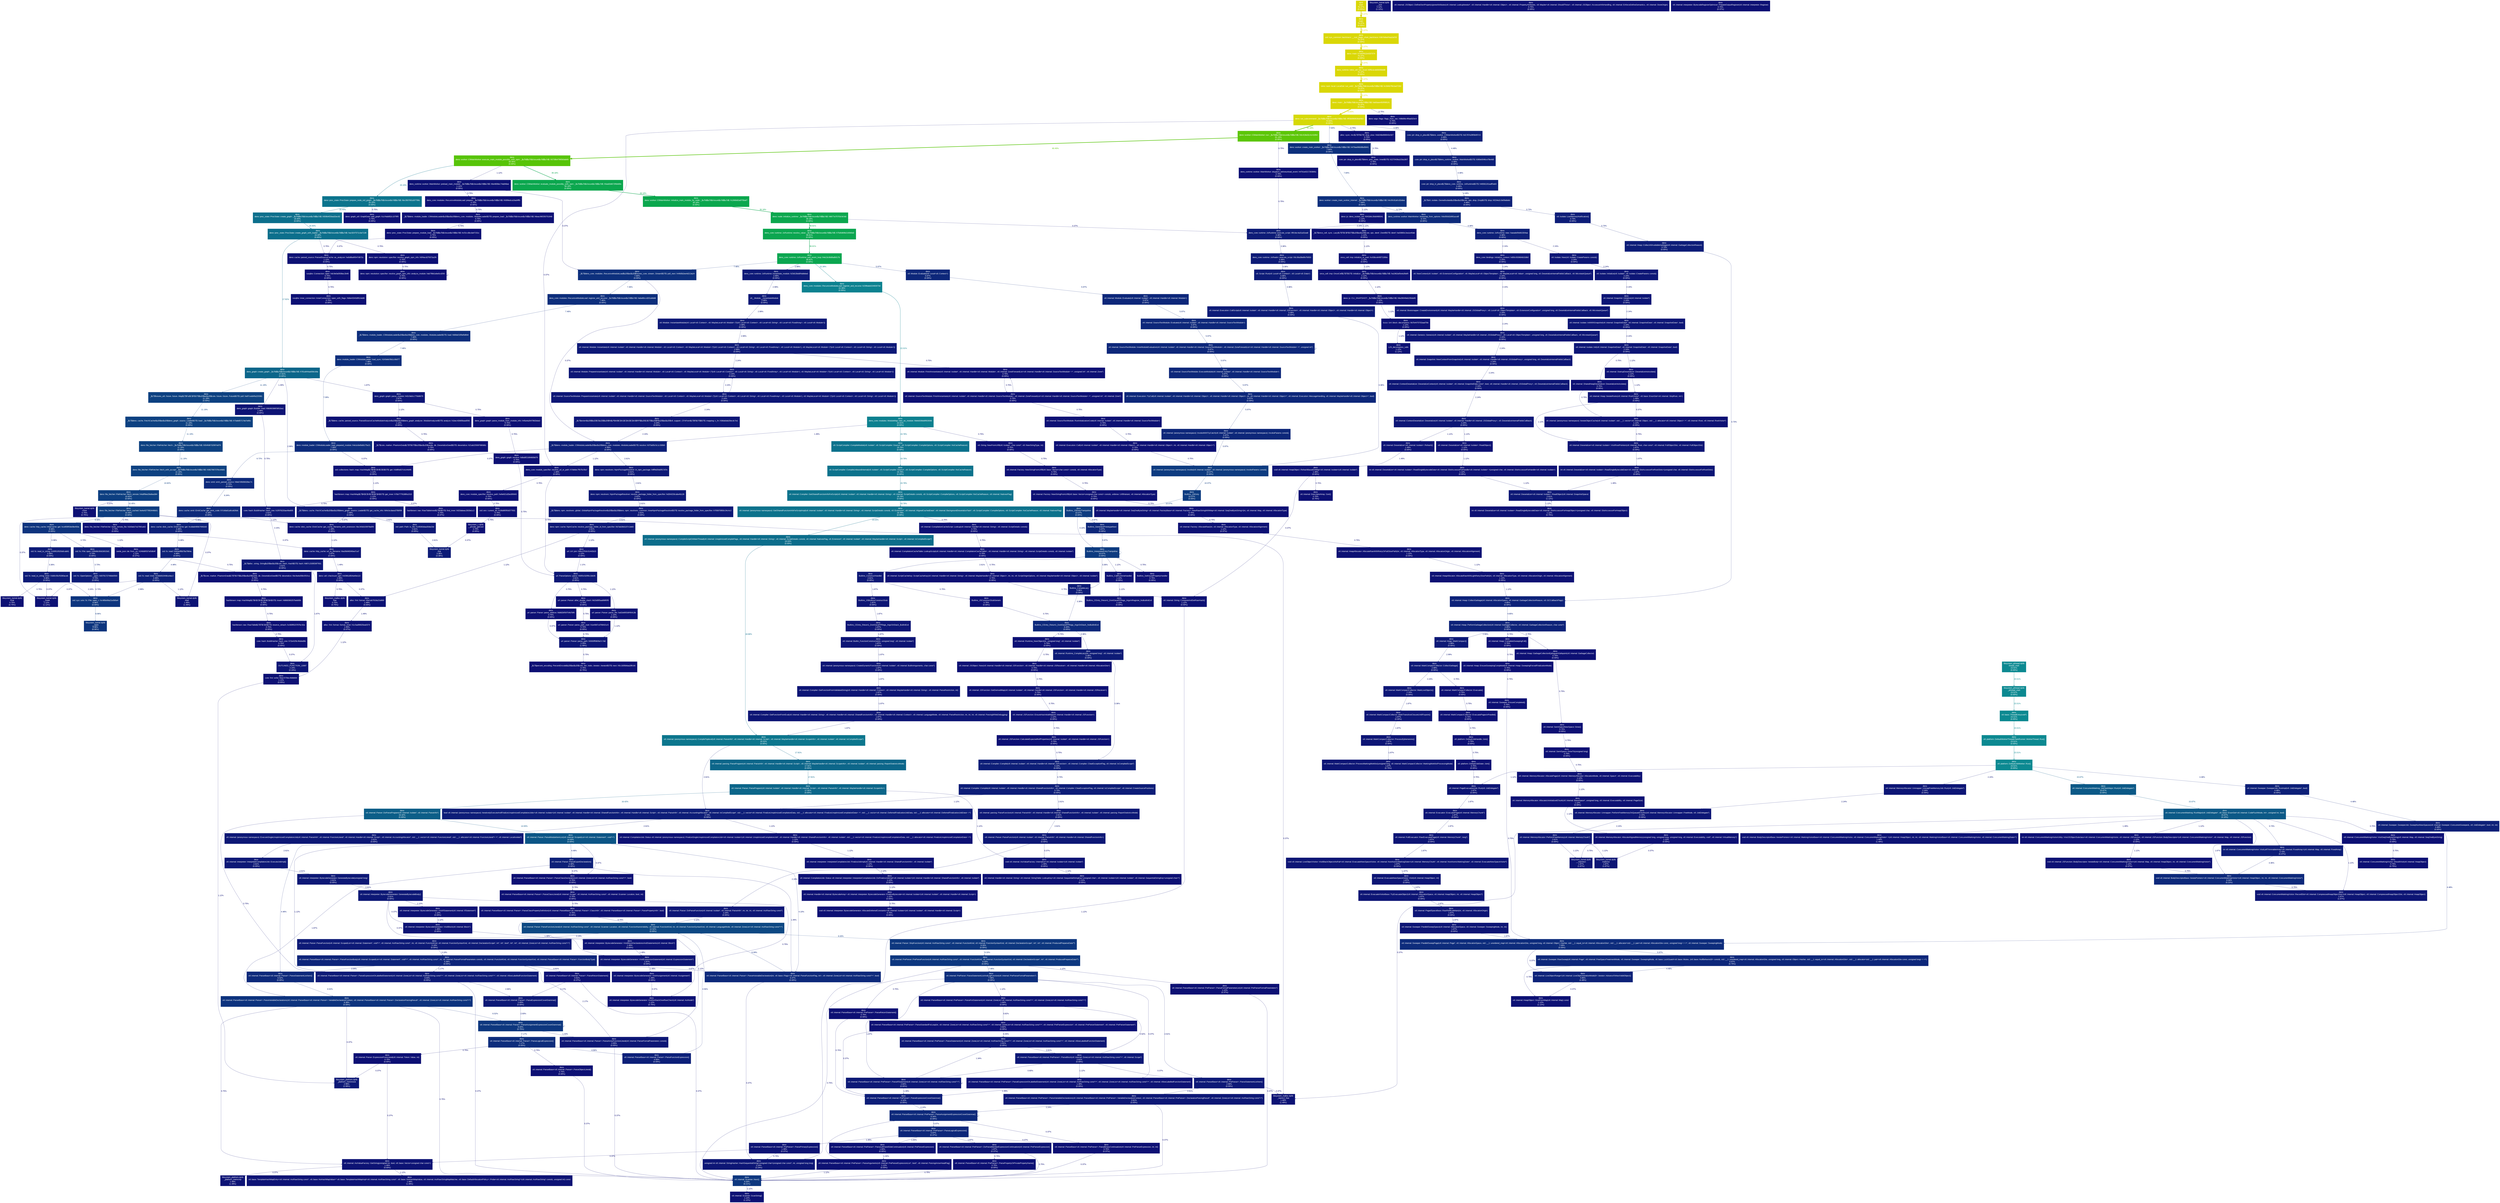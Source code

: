 digraph {
	graph [fontname=Arial, nodesep=0.125, ranksep=0.25];
	node [fontcolor=white, fontname=Arial, height=0, shape=box, style=filled, width=0];
	edge [fontname=Arial];
	"Builtins_CEntry_Return1_DontSaveFPRegs_ArgvInRegister_NoBuiltinExit:deno" [color="#0d1174", fontcolor="#ffffff", fontsize="10.00", label="deno\nBuiltins_CEntry_Return1_DontSaveFPRegs_ArgvInRegister_NoBuiltinExit\n1.12%\n(0.00%)"];
	"Builtins_CEntry_Return1_DontSaveFPRegs_ArgvOnStack_BuiltinExit:deno" [color="#0d1575", fontcolor="#ffffff", fontsize="10.00", label="deno\nBuiltins_CEntry_Return1_DontSaveFPRegs_ArgvOnStack_BuiltinExit\n1.87%\n(0.00%)"];
	"Builtins_CEntry_Return1_DontSaveFPRegs_ArgvOnStack_BuiltinExit:deno" -> "v8::internal::Builtin_FunctionConstructor(int, unsigned long*, v8::internal::Isolate*):deno" [arrowsize="0.35", color="#0d1575", fontcolor="#0d1575", fontsize="10.00", label="1.87%", labeldistance="0.50", penwidth="0.50"];
	"Builtins_CEntry_Return1_DontSaveFPRegs_ArgvOnStack_NoBuiltinExit:deno" [color="#0d297b", fontcolor="#ffffff", fontsize="10.00", label="deno\nBuiltins_CEntry_Return1_DontSaveFPRegs_ArgvOnStack_NoBuiltinExit\n6.34%\n(0.00%)"];
	"Builtins_CEntry_Return1_DontSaveFPRegs_ArgvOnStack_NoBuiltinExit:deno" -> "v8::internal::Runtime_CompileLazy(int, unsigned long*, v8::internal::Isolate*):deno" [arrowsize="0.35", color="#0d1b77", fontcolor="#0d1b77", fontsize="10.00", label="3.36%", labeldistance="0.50", penwidth="0.50"];
	"Builtins_CEntry_Return1_DontSaveFPRegs_ArgvOnStack_NoBuiltinExit:deno" -> "v8::internal::Runtime_NewObject(int, unsigned long*, v8::internal::Isolate*):deno" [arrowsize="0.35", color="#0d1074", fontcolor="#0d1074", fontsize="10.00", label="0.75%", labeldistance="0.50", penwidth="0.50"];
	"Builtins_CallRuntimeHandler:deno" [color="#0d1174", fontcolor="#ffffff", fontsize="10.00", label="deno\nBuiltins_CallRuntimeHandler\n1.12%\n(0.00%)"];
	"Builtins_CallRuntimeHandler:deno" -> "Builtins_CEntry_Return1_DontSaveFPRegs_ArgvInRegister_NoBuiltinExit:deno" [arrowsize="0.35", color="#0d1174", fontcolor="#0d1174", fontsize="10.00", label="1.12%", labeldistance="0.50", penwidth="0.50"];
	"Builtins_CompileLazy:deno" [color="#0d1b77", fontcolor="#ffffff", fontsize="10.00", label="deno\nBuiltins_CompileLazy\n3.36%\n(0.00%)"];
	"Builtins_CompileLazy:deno" -> "Builtins_CEntry_Return1_DontSaveFPRegs_ArgvOnStack_NoBuiltinExit:deno" [arrowsize="0.35", color="#0d1b77", fontcolor="#0d1b77", fontsize="10.00", label="3.36%", labeldistance="0.50", penwidth="0.50"];
	"Builtins_ConstructHandler:deno" [color="#0d1876", fontcolor="#ffffff", fontsize="10.00", label="deno\nBuiltins_ConstructHandler\n2.61%\n(0.00%)"];
	"Builtins_ConstructHandler:deno" -> "Builtins_JSBuiltinsConstructStub:deno" [arrowsize="0.35", color="#0d1575", fontcolor="#0d1575", fontsize="10.00", label="1.87%", labeldistance="0.50", penwidth="0.50"];
	"Builtins_ConstructHandler:deno" -> "Builtins_JSConstructStubGeneric:deno" [arrowsize="0.35", color="#0d1074", fontcolor="#0d1074", fontsize="10.00", label="0.75%", labeldistance="0.50", penwidth="0.50"];
	"Builtins_GeneratorPrototypeNext:deno" [color="#0d277a", fontcolor="#ffffff", fontsize="10.00", label="deno\nBuiltins_GeneratorPrototypeNext\n5.97%\n(0.00%)"];
	"Builtins_GeneratorPrototypeNext:deno" -> "Builtins_InterpreterEntryTrampoline:deno" [arrowsize="0.35", color="#0d277a", fontcolor="#0d277a", fontsize="10.00", label="5.97%", labeldistance="0.50", penwidth="0.50"];
	"Builtins_InterpreterEntryTrampoline:deno" [color="#0d3b80", fontcolor="#ffffff", fontsize="10.00", label="deno\nBuiltins_InterpreterEntryTrampoline\n10.07%\n(0.00%)"];
	"Builtins_InterpreterEntryTrampoline:deno" -> "Builtins_CallRuntimeHandler:deno" [arrowsize="0.35", color="#0d1174", fontcolor="#0d1174", fontsize="10.00", label="1.12%", labeldistance="0.50", penwidth="0.50"];
	"Builtins_InterpreterEntryTrampoline:deno" -> "Builtins_CompileLazy:deno" [arrowsize="0.35", color="#0d1b77", fontcolor="#0d1b77", fontsize="10.00", label="3.36%", labeldistance="0.50", penwidth="0.50"];
	"Builtins_InterpreterEntryTrampoline:deno" -> "Builtins_ConstructHandler:deno" [arrowsize="0.35", color="#0d1876", fontcolor="#0d1876", fontsize="10.00", label="2.61%", labeldistance="0.50", penwidth="0.50"];
	"Builtins_InterpreterEntryTrampoline:deno" -> "Builtins_InterpreterEntryTrampoline:deno" [arrowsize="0.35", color="#0d3b80", fontcolor="#0d3b80", fontsize="10.00", label="", labeldistance="0.50", penwidth="0.50"];
	"Builtins_InterpreterEntryTrampoline:deno" -> "Builtins_SetKeyedPropertyHandler:deno" [arrowsize="0.35", color="#0d1074", fontcolor="#0d1074", fontsize="10.00", label="0.75%", labeldistance="0.50", penwidth="0.50"];
	"Builtins_JSBuiltinsConstructStub:deno" [color="#0d1575", fontcolor="#ffffff", fontsize="10.00", label="deno\nBuiltins_JSBuiltinsConstructStub\n1.87%\n(0.00%)"];
	"Builtins_JSBuiltinsConstructStub:deno" -> "Builtins_CEntry_Return1_DontSaveFPRegs_ArgvOnStack_BuiltinExit:deno" [arrowsize="0.35", color="#0d1575", fontcolor="#0d1575", fontsize="10.00", label="1.87%", labeldistance="0.50", penwidth="0.50"];
	"Builtins_JSConstructStubGeneric:deno" [color="#0d1074", fontcolor="#ffffff", fontsize="10.00", label="deno\nBuiltins_JSConstructStubGeneric\n0.75%\n(0.00%)"];
	"Builtins_JSConstructStubGeneric:deno" -> "Builtins_CEntry_Return1_DontSaveFPRegs_ArgvOnStack_NoBuiltinExit:deno" [arrowsize="0.35", color="#0d1074", fontcolor="#0d1074", fontsize="10.00", label="0.75%", labeldistance="0.50", penwidth="0.50"];
	"Builtins_JSEntry:deno" [color="#0d3b80", fontcolor="#ffffff", fontsize="10.00", label="deno\nBuiltins_JSEntry\n10.07%\n(0.00%)"];
	"Builtins_JSEntry:deno" -> "Builtins_JSEntryTrampoline:deno" [arrowsize="0.35", color="#0d3b80", fontcolor="#0d3b80", fontsize="10.00", label="10.07%", labeldistance="0.50", penwidth="0.50"];
	"Builtins_JSEntryTrampoline:deno" [color="#0d3b80", fontcolor="#ffffff", fontsize="10.00", label="deno\nBuiltins_JSEntryTrampoline\n10.07%\n(0.00%)"];
	"Builtins_JSEntryTrampoline:deno" -> "Builtins_GeneratorPrototypeNext:deno" [arrowsize="0.35", color="#0d277a", fontcolor="#0d277a", fontsize="10.00", label="5.97%", labeldistance="0.50", penwidth="0.50"];
	"Builtins_JSEntryTrampoline:deno" -> "Builtins_InterpreterEntryTrampoline:deno" [arrowsize="0.35", color="#0d1e78", fontcolor="#0d1e78", fontsize="10.00", label="4.10%", labeldistance="0.50", penwidth="0.50"];
	"Builtins_SetKeyedPropertyHandler:deno" [color="#0d1074", fontcolor="#ffffff", fontsize="10.00", label="deno\nBuiltins_SetKeyedPropertyHandler\n0.75%\n(0.00%)"];
	"LZ4_decompress_safe:deno" [color="#0d1174", fontcolor="#ffffff", fontsize="10.00", label="deno\nLZ4_decompress_safe\n1.12%\n(1.12%)"];
	"OUTLINED_FUNCTION_13087:deno" [color="#0d1676", fontcolor="#ffffff", fontsize="10.00", label="deno\nOUTLINED_FUNCTION_13087\n2.24%\n(2.24%)"];
	"_$LT$alloc..string..String$u20$as$u20$core..hash..Hash$GT$::hash::h987c2335f26f7931:deno" [color="#0d1876", fontcolor="#ffffff", fontsize="10.00", label="deno\n_$LT$alloc..string..String$u20$as$u20$core..hash..Hash$GT$::hash::h987c2335f26f7931\n2.61%\n(0.00%)"];
	"_$LT$alloc..string..String$u20$as$u20$core..hash..Hash$GT$::hash::h987c2335f26f7931:deno" -> "OUTLINED_FUNCTION_13087:deno" [arrowsize="0.35", color="#0d1575", fontcolor="#0d1575", fontsize="10.00", label="1.87%", labeldistance="0.50", penwidth="0.50"];
	"_$LT$core..marker..PhantomData$LT$T$GT$$u20$as$u20$serde..de..DeserializeSeed$GT$::deserialize::h21ab225087680db1:deno" [color="#0d1074", fontcolor="#ffffff", fontsize="10.00", label="deno\n_$LT$core..marker..PhantomData$LT$T$GT$$u20$as$u20$serde..de..DeserializeSeed$GT$::deserialize::h21ab225087680db1\n0.75%\n(0.00%)"];
	"_$LT$core..marker..PhantomData$LT$T$GT$$u20$as$u20$serde..de..DeserializeSeed$GT$::deserialize::hbc9a4e358c5f1fca:deno" [color="#0d1074", fontcolor="#ffffff", fontsize="10.00", label="deno\n_$LT$core..marker..PhantomData$LT$T$GT$$u20$as$u20$serde..de..DeserializeSeed$GT$::deserialize::hbc9a4e358c5f1fca\n0.75%\n(0.00%)"];
	"_$LT$core..marker..PhantomData$LT$T$GT$$u20$as$u20$serde..de..DeserializeSeed$GT$::deserialize::hbc9a4e358c5f1fca:deno" -> "hashbrown::map::HashMap$LT$K$C$V$C$S$C$A$GT$::insert::h8868360257beb83b:deno" [arrowsize="0.35", color="#0d1074", fontcolor="#0d1074", fontsize="10.00", label="0.75%", labeldistance="0.50", penwidth="0.50"];
	"_$LT$deno..cache..FetchCacher$u20$as$u20$deno_graph..source..Loader$GT$::get_cache_info::h84cbcdaea378bf09:deno" [color="#0d1977", fontcolor="#ffffff", fontsize="10.00", label="deno\n_$LT$deno..cache..FetchCacher$u20$as$u20$deno_graph..source..Loader$GT$::get_cache_info::h84cbcdaea378bf09\n2.99%\n(0.00%)"];
	"_$LT$deno..cache..FetchCacher$u20$as$u20$deno_graph..source..Loader$GT$::get_cache_info::h84cbcdaea378bf09:deno" -> "deno::cache::disk_cache::DiskCache::get_cache_filename_with_extension::hbc343d103978a5f9:deno" [arrowsize="0.35", color="#0d0e73", fontcolor="#0d0e73", fontsize="10.00", label="0.37%", labeldistance="0.50", penwidth="0.50"];
	"_$LT$deno..cache..FetchCacher$u20$as$u20$deno_graph..source..Loader$GT$::get_cache_info::h84cbcdaea378bf09:deno" -> "std::path::Path::is_file::h145063daa30de23d:deno" [arrowsize="0.35", color="#0d1876", fontcolor="#0d1876", fontsize="10.00", label="2.61%", labeldistance="0.50", penwidth="0.50"];
	"_$LT$deno..cache..FetchCacher$u20$as$u20$deno_graph..source..Loader$GT$::load::_$u7b$$u7b$closure$u7d$$u7d$::h73a8d5717de7e85c:deno" [color="#0d4181", fontcolor="#ffffff", fontsize="10.00", label="deno\n_$LT$deno..cache..FetchCacher$u20$as$u20$deno_graph..source..Loader$GT$::load::_$u7b$$u7b$closure$u7d$$u7d$::h73a8d5717de7e85c\n11.19%\n(0.00%)"];
	"_$LT$deno..cache..FetchCacher$u20$as$u20$deno_graph..source..Loader$GT$::load::_$u7b$$u7b$closure$u7d$$u7d$::h73a8d5717de7e85c:deno" -> "deno::file_fetcher::FileFetcher::fetch::_$u7b$$u7b$closure$u7d$$u7d$::h554fd8732997e879:deno" [arrowsize="0.35", color="#0d4181", fontcolor="#0d4181", fontsize="10.00", label="11.19%", labeldistance="0.50", penwidth="0.50"];
	"_$LT$deno..cache..parsed_source..ParsedSourceCacheModuleAnalyzer$u20$as$u20$deno_graph..analyzer..ModuleAnalyzer$GT$::analyze::h1bec42b80baad056:deno" [color="#0d1174", fontcolor="#ffffff", fontsize="10.00", label="deno\n_$LT$deno..cache..parsed_source..ParsedSourceCacheModuleAnalyzer$u20$as$u20$deno_graph..analyzer..ModuleAnalyzer$GT$::analyze::h1bec42b80baad056\n1.12%\n(0.00%)"];
	"_$LT$deno..cache..parsed_source..ParsedSourceCacheModuleAnalyzer$u20$as$u20$deno_graph..analyzer..ModuleAnalyzer$GT$::analyze::h1bec42b80baad056:deno" -> "_$LT$core..marker..PhantomData$LT$T$GT$$u20$as$u20$serde..de..DeserializeSeed$GT$::deserialize::h21ab225087680db1:deno" [arrowsize="0.35", color="#0d1074", fontcolor="#0d1074", fontsize="10.00", label="0.75%", labeldistance="0.50", penwidth="0.50"];
	"_$LT$deno..module_loader..CliModuleLoader$u20$as$u20$deno_core..modules..ModuleLoader$GT$::load::h669af15f9efb8fd4:deno" [color="#0d2e7c", fontcolor="#ffffff", fontsize="10.00", label="deno\n_$LT$deno..module_loader..CliModuleLoader$u20$as$u20$deno_core..modules..ModuleLoader$GT$::load::h669af15f9efb8fd4\n7.46%\n(0.00%)"];
	"_$LT$deno..module_loader..CliModuleLoader$u20$as$u20$deno_core..modules..ModuleLoader$GT$::load::h669af15f9efb8fd4:deno" -> "deno::module_loader::CliModuleLoader::load_sync::h243e8cfbb1c66d77:deno" [arrowsize="0.35", color="#0d2e7c", fontcolor="#0d2e7c", fontsize="10.00", label="7.46%", labeldistance="0.50", penwidth="0.50"];
	"_$LT$deno..module_loader..CliModuleLoader$u20$as$u20$deno_core..modules..ModuleLoader$GT$::prepare_load::_$u7b$$u7b$closure$u7d$$u7d$::h6eac96f255751948:deno" [color="#0d1074", fontcolor="#ffffff", fontsize="10.00", label="deno\n_$LT$deno..module_loader..CliModuleLoader$u20$as$u20$deno_core..modules..ModuleLoader$GT$::prepare_load::_$u7b$$u7b$closure$u7d$$u7d$::h6eac96f255751948\n0.75%\n(0.00%)"];
	"_$LT$deno..module_loader..CliModuleLoader$u20$as$u20$deno_core..modules..ModuleLoader$GT$::prepare_load::_$u7b$$u7b$closure$u7d$$u7d$::h6eac96f255751948:deno" -> "deno::proc_state::ProcState::prepare_module_load::_$u7b$$u7b$closure$u7d$$u7d$::hcf2ccdbcda47151c:deno" [arrowsize="0.35", color="#0d1074", fontcolor="#0d1074", fontsize="10.00", label="0.75%", labeldistance="0.50", penwidth="0.50"];
	"_$LT$deno..module_loader..CliModuleLoader$u20$as$u20$deno_core..modules..ModuleLoader$GT$::resolve::h373a55c5c1c330b5:deno" [color="#0d2078", fontcolor="#ffffff", fontsize="10.00", label="deno\n_$LT$deno..module_loader..CliModuleLoader$u20$as$u20$deno_core..modules..ModuleLoader$GT$::resolve::h373a55c5c1c330b5\n4.48%\n(0.00%)"];
	"_$LT$deno..module_loader..CliModuleLoader$u20$as$u20$deno_core..modules..ModuleLoader$GT$::resolve::h373a55c5c1c330b5:deno" -> "deno::npm::resolvers::NpmPackageResolver::in_npm_package::h9ff9d2fa00f17d7e:deno" [arrowsize="0.35", color="#0d1876", fontcolor="#0d1876", fontsize="10.00", label="2.61%", labeldistance="0.50", penwidth="0.50"];
	"_$LT$deno..module_loader..CliModuleLoader$u20$as$u20$deno_core..modules..ModuleLoader$GT$::resolve::h373a55c5c1c330b5:deno" -> "deno_core::module_specifier::resolve_url_or_path::h7de6ec7fb75c5fa7:deno" [arrowsize="0.35", color="#0d1174", fontcolor="#0d1174", fontsize="10.00", label="1.12%", labeldistance="0.50", penwidth="0.50"];
	"_$LT$deno..module_loader..CliModuleLoader$u20$as$u20$deno_core..modules..ModuleLoader$GT$::resolve::h373a55c5c1c330b5:deno" -> "std::collections::hash::map::HashMap$LT$K$C$V$C$S$GT$::get::h3d8fa927cb144d45:deno" [arrowsize="0.35", color="#0d0e73", fontcolor="#0d0e73", fontsize="10.00", label="0.37%", labeldistance="0.50", penwidth="0.50"];
	"_$LT$deno..npm..resolvers..global..GlobalNpmPackageResolver$u20$as$u20$deno..npm..resolvers..common..InnerNpmPackageResolver$GT$::resolve_package_folder_from_specifier::h705870850c34c4c2:deno" [color="#0d1876", fontcolor="#ffffff", fontsize="10.00", label="deno\n_$LT$deno..npm..resolvers..global..GlobalNpmPackageResolver$u20$as$u20$deno..npm..resolvers..common..InnerNpmPackageResolver$GT$::resolve_package_folder_from_specifier::h705870850c34c4c2\n2.61%\n(0.00%)"];
	"_$LT$deno..npm..resolvers..global..GlobalNpmPackageResolver$u20$as$u20$deno..npm..resolvers..common..InnerNpmPackageResolver$GT$::resolve_package_folder_from_specifier::h705870850c34c4c2:deno" -> "deno::npm::cache::NpmCache::resolve_package_folder_id_from_specifier::hb7ab28d1157c2e83:deno" [arrowsize="0.35", color="#0d1876", fontcolor="#0d1876", fontsize="10.00", label="2.61%", labeldistance="0.50", penwidth="0.50"];
	"_$LT$deno_core..modules..RecursiveModuleLoad$u20$as$u20$futures_core..stream..Stream$GT$::poll_next::h44b5b2ee4d213a24:deno" [color="#0d307d", fontcolor="#ffffff", fontsize="10.00", label="deno\n_$LT$deno_core..modules..RecursiveModuleLoad$u20$as$u20$futures_core..stream..Stream$GT$::poll_next::h44b5b2ee4d213a24\n7.84%\n(0.00%)"];
	"_$LT$deno_core..modules..RecursiveModuleLoad$u20$as$u20$futures_core..stream..Stream$GT$::poll_next::h44b5b2ee4d213a24:deno" -> "_$LT$deno..module_loader..CliModuleLoader$u20$as$u20$deno_core..modules..ModuleLoader$GT$::resolve::h373a55c5c1c330b5:deno" [arrowsize="0.35", color="#0d0e73", fontcolor="#0d0e73", fontsize="10.00", label="0.37%", labeldistance="0.50", penwidth="0.50"];
	"_$LT$deno_core..modules..RecursiveModuleLoad$u20$as$u20$futures_core..stream..Stream$GT$::poll_next::h44b5b2ee4d213a24:deno" -> "deno_core::modules::RecursiveModuleLoad::register_and_recurse::_$u7b$$u7b$closure$u7d$$u7d$::habe80ccd201a9dd6:deno" [arrowsize="0.35", color="#0d2e7c", fontcolor="#0d2e7c", fontsize="10.00", label="7.46%", labeldistance="0.50", penwidth="0.50"];
	"_$LT$extern$u20$$u22$C$u22$$u20$fn$LP$A0$C$A1$C$A2$C$A3$RP$$u20$.$GT$$u20$R$u20$as$u20$v8..support..CFnFrom$LT$F$GT$$GT$::mapping::c_fn::h36da0ab20ecdc7e1:deno" [color="#0d1676", fontcolor="#ffffff", fontsize="10.00", label="deno\n_$LT$extern$u20$$u22$C$u22$$u20$fn$LP$A0$C$A1$C$A2$C$A3$RP$$u20$.$GT$$u20$R$u20$as$u20$v8..support..CFnFrom$LT$F$GT$$GT$::mapping::c_fn::h36da0ab20ecdc7e1\n2.24%\n(0.00%)"];
	"_$LT$extern$u20$$u22$C$u22$$u20$fn$LP$A0$C$A1$C$A2$C$A3$RP$$u20$.$GT$$u20$R$u20$as$u20$v8..support..CFnFrom$LT$F$GT$$GT$::mapping::c_fn::h36da0ab20ecdc7e1:deno" -> "_$LT$deno..module_loader..CliModuleLoader$u20$as$u20$deno_core..modules..ModuleLoader$GT$::resolve::h373a55c5c1c330b5:deno" [arrowsize="0.35", color="#0d1676", fontcolor="#0d1676", fontsize="10.00", label="2.24%", labeldistance="0.50", penwidth="0.50"];
	"_$LT$futures_util..future..future..Map$LT$Fut$C$F$GT$$u20$as$u20$core..future..future..Future$GT$::poll::he87cedd4fa220381:deno" [color="#0d4181", fontcolor="#ffffff", fontsize="10.00", label="deno\n_$LT$futures_util..future..future..Map$LT$Fut$C$F$GT$$u20$as$u20$core..future..future..Future$GT$::poll::he87cedd4fa220381\n11.19%\n(0.00%)"];
	"_$LT$futures_util..future..future..Map$LT$Fut$C$F$GT$$u20$as$u20$core..future..future..Future$GT$::poll::he87cedd4fa220381:deno" -> "_$LT$deno..cache..FetchCacher$u20$as$u20$deno_graph..source..Loader$GT$::load::_$u7b$$u7b$closure$u7d$$u7d$::h73a8d5717de7e85c:deno" [arrowsize="0.35", color="#0d4181", fontcolor="#0d4181", fontsize="10.00", label="11.19%", labeldistance="0.50", penwidth="0.50"];
	"_$LT$once_cell..sync..Lazy$LT$T$C$F$GT$$u20$as$u20$core..ops..deref..Deref$GT$::deref::ha03883c2ea1e40ab:deno" [color="#0d1174", fontcolor="#ffffff", fontsize="10.00", label="deno\n_$LT$once_cell..sync..Lazy$LT$T$C$F$GT$$u20$as$u20$core..ops..deref..Deref$GT$::deref::ha03883c2ea1e40ab\n1.12%\n(0.00%)"];
	"_$LT$once_cell..sync..Lazy$LT$T$C$F$GT$$u20$as$u20$core..ops..deref..Deref$GT$::deref::ha03883c2ea1e40ab:deno" -> "once_cell::imp::initialize_or_wait::hc63bce645f71090e:deno" [arrowsize="0.35", color="#0d1174", fontcolor="#0d1174", fontsize="10.00", label="1.12%", labeldistance="0.50", penwidth="0.50"];
	"_$LT$percent_encoding..PercentEncode$u20$as$u20$core..iter..traits..iterator..Iterator$GT$::next::h5c1835b6aa28fcb5:deno" [color="#0d1074", fontcolor="#ffffff", fontsize="10.00", label="deno\n_$LT$percent_encoding..PercentEncode$u20$as$u20$core..iter..traits..iterator..Iterator$GT$::next::h5c1835b6aa28fcb5\n0.75%\n(0.75%)"];
	"_$LT$v8..isolate..OwnedIsolate$u20$as$u20$core..ops..drop..Drop$GT$::drop::hf234e2c3e59a8a6c:deno" [color="#0d2078", fontcolor="#ffffff", fontsize="10.00", label="deno\n_$LT$v8..isolate..OwnedIsolate$u20$as$u20$core..ops..drop..Drop$GT$::drop::hf234e2c3e59a8a6c\n4.48%\n(0.00%)"];
	"_$LT$v8..isolate..OwnedIsolate$u20$as$u20$core..ops..drop..Drop$GT$::drop::hf234e2c3e59a8a6c:deno" -> "v8::Isolate::LowMemoryNotification():deno" [arrowsize="0.35", color="#0d1d78", fontcolor="#0d1d78", fontsize="10.00", label="3.73%", labeldistance="0.50", penwidth="0.50"];
	"__exit:libsystem_kernel.dylib" [color="#0d1174", fontcolor="#ffffff", fontsize="10.00", label="libsystem_kernel.dylib\n__exit\n1.12%\n(1.12%)"];
	"__lseek:libsystem_kernel.dylib" [color="#0d1174", fontcolor="#ffffff", fontsize="10.00", label="libsystem_kernel.dylib\n__lseek\n1.12%\n(1.12%)"];
	"__mprotect:libsystem_kernel.dylib" [color="#0d1575", fontcolor="#ffffff", fontsize="10.00", label="libsystem_kernel.dylib\n__mprotect\n1.87%\n(1.87%)"];
	"__open:libsystem_kernel.dylib" [color="#0d357e", fontcolor="#ffffff", fontsize="10.00", label="libsystem_kernel.dylib\n__open\n8.96%\n(8.96%)"];
	"__private_getcwd:libsystem_c.dylib" [color="#0d1074", fontcolor="#ffffff", fontsize="10.00", label="libsystem_c.dylib\n__private_getcwd\n0.75%\n(0.00%)"];
	"__private_getcwd:libsystem_c.dylib" -> "stat:libsystem_kernel.dylib" [arrowsize="0.35", color="#0d0e73", fontcolor="#0d0e73", fontsize="10.00", label="0.37%", labeldistance="0.50", penwidth="0.50"];
	"_nanov2_free:libsystem_malloc.dylib" [color="#0d1375", fontcolor="#ffffff", fontsize="10.00", label="libsystem_malloc.dylib\n_nanov2_free\n1.49%\n(1.49%)"];
	"_platform_memcmp:libsystem_platform.dylib" [color="#0d1375", fontcolor="#ffffff", fontsize="10.00", label="libsystem_platform.dylib\n_platform_memcmp\n1.49%\n(1.49%)"];
	"_platform_memmove:libsystem_platform.dylib" [color="#0d1977", fontcolor="#ffffff", fontsize="10.00", label="libsystem_platform.dylib\n_platform_memmove\n2.99%\n(2.99%)"];
	"_pthread_start:libsystem_pthread.dylib" [color="#0c8991", fontcolor="#ffffff", fontsize="10.00", label="libsystem_pthread.dylib\n_pthread_start\n23.51%\n(0.00%)"];
	"_pthread_start:libsystem_pthread.dylib" -> "v8::base::ThreadEntry(void*):deno" [arrowsize="0.48", color="#0c8991", fontcolor="#0c8991", fontsize="10.00", label="23.51%", labeldistance="0.94", penwidth="0.94"];
	"alloc::fmt::format::format_inner::h1c5ad99025ea0374:deno" [color="#0d1375", fontcolor="#ffffff", fontsize="10.00", label="deno\nalloc::fmt::format::format_inner::h1c5ad99025ea0374\n1.49%\n(0.37%)"];
	"alloc::fmt::format::format_inner::h1c5ad99025ea0374:deno" -> "core::fmt::write::hbacf27bbc49db694:deno" [arrowsize="0.35", color="#0d1174", fontcolor="#0d1174", fontsize="10.00", label="1.12%", labeldistance="0.50", penwidth="0.50"];
	"alloc::fmt::format::h5e1ab7918a22a969:deno" [color="#0d1375", fontcolor="#ffffff", fontsize="10.00", label="deno\nalloc::fmt::format::h5e1ab7918a22a969\n1.49%\n(0.00%)"];
	"alloc::fmt::format::h5e1ab7918a22a969:deno" -> "alloc::fmt::format::format_inner::h1c5ad99025ea0374:deno" [arrowsize="0.35", color="#0d1375", fontcolor="#0d1375", fontsize="10.00", label="1.49%", labeldistance="0.50", penwidth="0.50"];
	"alloc::sync::Arc$LT$T$GT$::drop_slow::h0d248e969043c927:deno" [color="#0d1074", fontcolor="#ffffff", fontsize="10.00", label="deno\nalloc::sync::Arc$LT$T$GT$::drop_slow::h0d248e969043c927\n0.75%\n(0.00%)"];
	"alloc::sync::Arc$LT$T$GT$::drop_slow::h0d248e969043c927:deno" -> "core::ptr::drop_in_place$LT$deno..proc_state..Inner$GT$::h2270436a103a1807:deno" [arrowsize="0.35", color="#0d1074", fontcolor="#0d1074", fontsize="10.00", label="0.75%", labeldistance="0.50", penwidth="0.50"];
	"bool v8::internal::(anonymous namespace)::IterativelyExecuteAndFinalizeUnoptimizedCompilationJobs<v8::internal::Isolate>(v8::internal::Isolate*, v8::internal::Handle<v8::internal::SharedFunctionInfo>, v8::internal::Handle<v8::internal::Script>, v8::internal::ParseInfo*, v8::internal::AccountingAllocator*, v8::internal::IsCompiledScope*, std::__1::vector<v8::internal::FinalizeUnoptimizedCompilationData, std::__1::allocator<v8::internal::FinalizeUnoptimizedCompilationData> >*, std::__1::vector<v8::internal::DeferredFinalizationJobData, std::__1::allocator<v8::internal::DeferredFinalizationJobData> >*):deno" [color="#0d1d78", fontcolor="#ffffff", fontsize="10.00", label="deno\nbool v8::internal::(anonymous namespace)::IterativelyExecuteAndFinalizeUnoptimizedCompilationJobs<v8::internal::Isolate>(v8::internal::Isolate*, v8::internal::Handle<v8::internal::SharedFunctionInfo>, v8::internal::Handle<v8::internal::Script>, v8::internal::ParseInfo*, v8::internal::AccountingAllocator*, v8::internal::IsCompiledScope*, std::__1::vector<v8::internal::FinalizeUnoptimizedCompilationData, std::__1::allocator<v8::internal::FinalizeUnoptimizedCompilationData> >*, std::__1::vector<v8::internal::DeferredFinalizationJobData, std::__1::allocator<v8::internal::DeferredFinalizationJobData> >*)\n3.73%\n(0.00%)"];
	"bool v8::internal::(anonymous namespace)::IterativelyExecuteAndFinalizeUnoptimizedCompilationJobs<v8::internal::Isolate>(v8::internal::Isolate*, v8::internal::Handle<v8::internal::SharedFunctionInfo>, v8::internal::Handle<v8::internal::Script>, v8::internal::ParseInfo*, v8::internal::AccountingAllocator*, v8::internal::IsCompiledScope*, std::__1::vector<v8::internal::FinalizeUnoptimizedCompilationData, std::__1::allocator<v8::internal::FinalizeUnoptimizedCompilationData> >*, std::__1::vector<v8::internal::DeferredFinalizationJobData, std::__1::allocator<v8::internal::DeferredFinalizationJobData> >*):deno" -> "v8::internal::(anonymous namespace)::ExecuteSingleUnoptimizedCompilationJob(v8::internal::ParseInfo*, v8::internal::FunctionLiteral*, v8::internal::Handle<v8::internal::Script>, v8::internal::AccountingAllocator*, std::__1::vector<v8::internal::FunctionLiteral*, std::__1::allocator<v8::internal::FunctionLiteral*> >*, v8::internal::LocalIsolate*):deno" [arrowsize="0.35", color="#0d1876", fontcolor="#0d1876", fontsize="10.00", label="2.61%", labeldistance="0.50", penwidth="0.50"];
	"bool v8::internal::(anonymous namespace)::IterativelyExecuteAndFinalizeUnoptimizedCompilationJobs<v8::internal::Isolate>(v8::internal::Isolate*, v8::internal::Handle<v8::internal::SharedFunctionInfo>, v8::internal::Handle<v8::internal::Script>, v8::internal::ParseInfo*, v8::internal::AccountingAllocator*, v8::internal::IsCompiledScope*, std::__1::vector<v8::internal::FinalizeUnoptimizedCompilationData, std::__1::allocator<v8::internal::FinalizeUnoptimizedCompilationData> >*, std::__1::vector<v8::internal::DeferredFinalizationJobData, std::__1::allocator<v8::internal::DeferredFinalizationJobData> >*):deno" -> "v8::internal::CompilationJob::Status v8::internal::(anonymous namespace)::FinalizeSingleUnoptimizedCompilationJob<v8::internal::Isolate>(v8::internal::UnoptimizedCompilationJob*, v8::internal::Handle<v8::internal::SharedFunctionInfo>, v8::internal::Isolate*, std::__1::vector<v8::internal::FinalizeUnoptimizedCompilationData, std::__1::allocator<v8::internal::FinalizeUnoptimizedCompilationData> >*):deno" [arrowsize="0.35", color="#0d1174", fontcolor="#0d1174", fontsize="10.00", label="1.12%", labeldistance="0.50", penwidth="0.50"];
	"close:libsystem_kernel.dylib" [color="#0d1074", fontcolor="#ffffff", fontsize="10.00", label="libsystem_kernel.dylib\nclose\n0.75%\n(0.75%)"];
	"core::fmt::write::hbacf27bbc49db694:deno" [color="#0d1174", fontcolor="#ffffff", fontsize="10.00", label="deno\ncore::fmt::write::hbacf27bbc49db694\n1.12%\n(0.00%)"];
	"core::fmt::write::hbacf27bbc49db694:deno" -> "_platform_memmove:libsystem_platform.dylib" [arrowsize="0.35", color="#0d1174", fontcolor="#0d1174", fontsize="10.00", label="1.12%", labeldistance="0.50", penwidth="0.50"];
	"core::hash::BuildHasher::hash_one::h1f979220ae49e805:deno" [color="#0d1876", fontcolor="#ffffff", fontsize="10.00", label="deno\ncore::hash::BuildHasher::hash_one::h1f979220ae49e805\n2.61%\n(0.00%)"];
	"core::hash::BuildHasher::hash_one::h1f979220ae49e805:deno" -> "_$LT$alloc..string..String$u20$as$u20$core..hash..Hash$GT$::hash::h987c2335f26f7931:deno" [arrowsize="0.35", color="#0d1676", fontcolor="#0d1676", fontsize="10.00", label="2.24%", labeldistance="0.50", penwidth="0.50"];
	"core::hash::BuildHasher::hash_one::h72e41f9c4fa0ed0b:deno" [color="#0d1074", fontcolor="#ffffff", fontsize="10.00", label="deno\ncore::hash::BuildHasher::hash_one::h72e41f9c4fa0ed0b\n0.75%\n(0.00%)"];
	"core::hash::BuildHasher::hash_one::h72e41f9c4fa0ed0b:deno" -> "OUTLINED_FUNCTION_13087:deno" [arrowsize="0.35", color="#0d0e73", fontcolor="#0d0e73", fontsize="10.00", label="0.37%", labeldistance="0.50", penwidth="0.50"];
	"core::ptr::drop_in_place$LT$deno..proc_state..Inner$GT$::h2270436a103a1807:deno" [color="#0d1074", fontcolor="#ffffff", fontsize="10.00", label="deno\ncore::ptr::drop_in_place$LT$deno..proc_state..Inner$GT$::h2270436a103a1807\n0.75%\n(0.00%)"];
	"core::ptr::drop_in_place$LT$deno..worker..CliMainWorker$GT$::hd1787e28f0b097c5:deno" [color="#0d2078", fontcolor="#ffffff", fontsize="10.00", label="deno\ncore::ptr::drop_in_place$LT$deno..worker..CliMainWorker$GT$::hd1787e28f0b097c5\n4.48%\n(0.00%)"];
	"core::ptr::drop_in_place$LT$deno..worker..CliMainWorker$GT$::hd1787e28f0b097c5:deno" -> "core::ptr::drop_in_place$LT$deno_runtime..worker..MainWorker$GT$::h390e0046ce78e4d0:deno" [arrowsize="0.35", color="#0d2078", fontcolor="#0d2078", fontsize="10.00", label="4.48%", labeldistance="0.50", penwidth="0.50"];
	"core::ptr::drop_in_place$LT$deno_core..runtime..JsRuntime$GT$::h46581191aaff0a63:deno" [color="#0d2078", fontcolor="#ffffff", fontsize="10.00", label="deno\ncore::ptr::drop_in_place$LT$deno_core..runtime..JsRuntime$GT$::h46581191aaff0a63\n4.48%\n(0.00%)"];
	"core::ptr::drop_in_place$LT$deno_core..runtime..JsRuntime$GT$::h46581191aaff0a63:deno" -> "_$LT$v8..isolate..OwnedIsolate$u20$as$u20$core..ops..drop..Drop$GT$::drop::hf234e2c3e59a8a6c:deno" [arrowsize="0.35", color="#0d2078", fontcolor="#0d2078", fontsize="10.00", label="4.48%", labeldistance="0.50", penwidth="0.50"];
	"core::ptr::drop_in_place$LT$deno_runtime..worker..MainWorker$GT$::h390e0046ce78e4d0:deno" [color="#0d2078", fontcolor="#ffffff", fontsize="10.00", label="deno\ncore::ptr::drop_in_place$LT$deno_runtime..worker..MainWorker$GT$::h390e0046ce78e4d0\n4.48%\n(0.00%)"];
	"core::ptr::drop_in_place$LT$deno_runtime..worker..MainWorker$GT$::h390e0046ce78e4d0:deno" -> "core::ptr::drop_in_place$LT$deno_core..runtime..JsRuntime$GT$::h46581191aaff0a63:deno" [arrowsize="0.35", color="#0d2078", fontcolor="#0d2078", fontsize="10.00", label="4.48%", labeldistance="0.50", penwidth="0.50"];
	"deno::args::flags::flags_from_vec::h98d06c4f6ad323c9:deno" [color="#0d1074", fontcolor="#ffffff", fontsize="10.00", label="deno\ndeno::args::flags::flags_from_vec::h98d06c4f6ad323c9\n0.75%\n(0.00%)"];
	"deno::cache::disk_cache::DiskCache::get::hcdda6490b74062d3:deno" [color="#0d2078", fontcolor="#ffffff", fontsize="10.00", label="deno\ndeno::cache::disk_cache::DiskCache::get::hcdda6490b74062d3\n4.48%\n(0.00%)"];
	"deno::cache::disk_cache::DiskCache::get::hcdda6490b74062d3:deno" -> "std::fs::read::h363edf6b78a7964a:deno" [arrowsize="0.35", color="#0d2078", fontcolor="#0d2078", fontsize="10.00", label="4.48%", labeldistance="0.50", penwidth="0.50"];
	"deno::cache::disk_cache::DiskCache::get_cache_filename_with_extension::hbc343d103978a5f9:deno" [color="#0d1375", fontcolor="#ffffff", fontsize="10.00", label="deno\ndeno::cache::disk_cache::DiskCache::get_cache_filename_with_extension::hbc343d103978a5f9\n1.49%\n(0.00%)"];
	"deno::cache::disk_cache::DiskCache::get_cache_filename_with_extension::hbc343d103978a5f9:deno" -> "deno::cache::http_cache::url_to_filename::hba39d48340ea7ca7:deno" [arrowsize="0.35", color="#0d1174", fontcolor="#0d1174", fontsize="10.00", label="1.12%", labeldistance="0.50", penwidth="0.50"];
	"deno::cache::emit::EmitCache::get_emit_code::h7cb6a61a9ca626dc:deno" [color="#0d297b", fontcolor="#ffffff", fontsize="10.00", label="deno\ndeno::cache::emit::EmitCache::get_emit_code::h7cb6a61a9ca626dc\n6.34%\n(0.00%)"];
	"deno::cache::emit::EmitCache::get_emit_code::h7cb6a61a9ca626dc:deno" -> "deno::cache::disk_cache::DiskCache::get::hcdda6490b74062d3:deno" [arrowsize="0.35", color="#0d2078", fontcolor="#0d2078", fontsize="10.00", label="4.48%", labeldistance="0.50", penwidth="0.50"];
	"deno::cache::emit::EmitCache::get_emit_code::h7cb6a61a9ca626dc:deno" -> "deno::cache::disk_cache::DiskCache::get_cache_filename_with_extension::hbc343d103978a5f9:deno" [arrowsize="0.35", color="#0d1174", fontcolor="#0d1174", fontsize="10.00", label="1.12%", labeldistance="0.50", penwidth="0.50"];
	"deno::cache::http_cache::HttpCache::get::hce959f03e08e450a:deno" [color="#0d337e", fontcolor="#ffffff", fontsize="10.00", label="deno\ndeno::cache::http_cache::HttpCache::get::hce959f03e08e450a\n8.58%\n(0.00%)"];
	"deno::cache::http_cache::HttpCache::get::hce959f03e08e450a:deno" -> "deno::cache::http_cache::url_to_filename::hba39d48340ea7ca7:deno" [arrowsize="0.35", color="#0d0e73", fontcolor="#0d0e73", fontsize="10.00", label="0.37%", labeldistance="0.50", penwidth="0.50"];
	"deno::cache::http_cache::HttpCache::get::hce959f03e08e450a:deno" -> "serde_json::de::from_str::h246dbf537af3db4f:deno" [arrowsize="0.35", color="#0d1174", fontcolor="#0d1174", fontsize="10.00", label="1.12%", labeldistance="0.50", penwidth="0.50"];
	"deno::cache::http_cache::HttpCache::get::hce959f03e08e450a:deno" -> "std::fs::File::open::h3fe8dc60d18015d1:deno" [arrowsize="0.35", color="#0d1d78", fontcolor="#0d1d78", fontsize="10.00", label="3.73%", labeldistance="0.50", penwidth="0.50"];
	"deno::cache::http_cache::HttpCache::get::hce959f03e08e450a:deno" -> "std::fs::read_to_string::h169510520a5cab61:deno" [arrowsize="0.35", color="#0d1b77", fontcolor="#0d1b77", fontsize="10.00", label="3.36%", labeldistance="0.50", penwidth="0.50"];
	"deno::cache::http_cache::url_to_filename::hba39d48340ea7ca7:deno" [color="#0d1575", fontcolor="#ffffff", fontsize="10.00", label="deno\ndeno::cache::http_cache::url_to_filename::hba39d48340ea7ca7\n1.87%\n(0.00%)"];
	"deno::cache::http_cache::url_to_filename::hba39d48340ea7ca7:deno" -> "deno::util::checksum::gen::h42981d504a40e122:deno" [arrowsize="0.35", color="#0d1375", fontcolor="#0d1375", fontsize="10.00", label="1.49%", labeldistance="0.50", penwidth="0.50"];
	"deno::cache::parsed_source::ParsedSourceCache::as_analyzer::ha5d8baf6547d672c:deno" [color="#0d1174", fontcolor="#ffffff", fontsize="10.00", label="deno\ndeno::cache::parsed_source::ParsedSourceCache::as_analyzer::ha5d8baf6547d672c\n1.12%\n(0.00%)"];
	"deno::cache::parsed_source::ParsedSourceCache::as_analyzer::ha5d8baf6547d672c:deno" -> "rusqlite::Connection::open::hdc9e0a0938ac2b48:deno" [arrowsize="0.35", color="#0d1074", fontcolor="#0d1074", fontsize="10.00", label="0.75%", labeldistance="0.50", penwidth="0.50"];
	"deno::emit::emit_parsed_source::h9eb7dfd08328ec7c:deno" [color="#0d2a7b", fontcolor="#ffffff", fontsize="10.00", label="deno\ndeno::emit::emit_parsed_source::h9eb7dfd08328ec7c\n6.72%\n(0.00%)"];
	"deno::emit::emit_parsed_source::h9eb7dfd08328ec7c:deno" -> "deno::cache::emit::EmitCache::get_emit_code::h7cb6a61a9ca626dc:deno" [arrowsize="0.35", color="#0d297b", fontcolor="#0d297b", fontsize="10.00", label="6.34%", labeldistance="0.50", penwidth="0.50"];
	"deno::file_fetcher::FileFetcher::build_remote_file::h2d3ab27a27801a52:deno" [color="#0d1074", fontcolor="#ffffff", fontsize="10.00", label="deno\ndeno::file_fetcher::FileFetcher::build_remote_file::h2d3ab27a27801a52\n0.75%\n(0.00%)"];
	"deno::file_fetcher::FileFetcher::fetch::_$u7b$$u7b$closure$u7d$$u7d$::h554fd8732997e879:deno" [color="#0d4181", fontcolor="#ffffff", fontsize="10.00", label="deno\ndeno::file_fetcher::FileFetcher::fetch::_$u7b$$u7b$closure$u7d$$u7d$::h554fd8732997e879\n11.19%\n(0.00%)"];
	"deno::file_fetcher::FileFetcher::fetch::_$u7b$$u7b$closure$u7d$$u7d$::h554fd8732997e879:deno" -> "deno::file_fetcher::FileFetcher::fetch_with_accept::_$u7b$$u7b$closure$u7d$$u7d$::h3827867378ce4dd1:deno" [arrowsize="0.35", color="#0d4181", fontcolor="#0d4181", fontsize="10.00", label="11.19%", labeldistance="0.50", penwidth="0.50"];
	"deno::file_fetcher::FileFetcher::fetch_cached::he4e4377953446b01:deno" [color="#0d3d80", fontcolor="#ffffff", fontsize="10.00", label="deno\ndeno::file_fetcher::FileFetcher::fetch_cached::he4e4377953446b01\n10.45%\n(0.00%)"];
	"deno::file_fetcher::FileFetcher::fetch_cached::he4e4377953446b01:deno" -> "__lseek:libsystem_kernel.dylib" [arrowsize="0.35", color="#0d0e73", fontcolor="#0d0e73", fontsize="10.00", label="0.37%", labeldistance="0.50", penwidth="0.50"];
	"deno::file_fetcher::FileFetcher::fetch_cached::he4e4377953446b01:deno" -> "_nanov2_free:libsystem_malloc.dylib" [arrowsize="0.35", color="#0d0e73", fontcolor="#0d0e73", fontsize="10.00", label="0.37%", labeldistance="0.50", penwidth="0.50"];
	"deno::file_fetcher::FileFetcher::fetch_cached::he4e4377953446b01:deno" -> "deno::cache::http_cache::HttpCache::get::hce959f03e08e450a:deno" [arrowsize="0.35", color="#0d337e", fontcolor="#0d337e", fontsize="10.00", label="8.58%", labeldistance="0.50", penwidth="0.50"];
	"deno::file_fetcher::FileFetcher::fetch_cached::he4e4377953446b01:deno" -> "deno::file_fetcher::FileFetcher::build_remote_file::h2d3ab27a27801a52:deno" [arrowsize="0.35", color="#0d1074", fontcolor="#0d1074", fontsize="10.00", label="0.75%", labeldistance="0.50", penwidth="0.50"];
	"deno::file_fetcher::FileFetcher::fetch_cached::he4e4377953446b01:deno" -> "read:libsystem_kernel.dylib" [arrowsize="0.35", color="#0d0e73", fontcolor="#0d0e73", fontsize="10.00", label="0.37%", labeldistance="0.50", penwidth="0.50"];
	"deno::file_fetcher::FileFetcher::fetch_remote::h4a9f9ee26e8ea384:deno" [color="#0d3f81", fontcolor="#ffffff", fontsize="10.00", label="deno\ndeno::file_fetcher::FileFetcher::fetch_remote::h4a9f9ee26e8ea384\n10.82%\n(0.00%)"];
	"deno::file_fetcher::FileFetcher::fetch_remote::h4a9f9ee26e8ea384:deno" -> "close:libsystem_kernel.dylib" [arrowsize="0.35", color="#0d0e73", fontcolor="#0d0e73", fontsize="10.00", label="0.37%", labeldistance="0.50", penwidth="0.50"];
	"deno::file_fetcher::FileFetcher::fetch_remote::h4a9f9ee26e8ea384:deno" -> "deno::file_fetcher::FileFetcher::fetch_cached::he4e4377953446b01:deno" [arrowsize="0.35", color="#0d3d80", fontcolor="#0d3d80", fontsize="10.00", label="10.45%", labeldistance="0.50", penwidth="0.50"];
	"deno::file_fetcher::FileFetcher::fetch_with_accept::_$u7b$$u7b$closure$u7d$$u7d$::h3827867378ce4dd1:deno" [color="#0d4181", fontcolor="#ffffff", fontsize="10.00", label="deno\ndeno::file_fetcher::FileFetcher::fetch_with_accept::_$u7b$$u7b$closure$u7d$$u7d$::h3827867378ce4dd1\n11.19%\n(0.00%)"];
	"deno::file_fetcher::FileFetcher::fetch_with_accept::_$u7b$$u7b$closure$u7d$$u7d$::h3827867378ce4dd1:deno" -> "deno::file_fetcher::FileFetcher::fetch_remote::h4a9f9ee26e8ea384:deno" [arrowsize="0.35", color="#0d3f81", fontcolor="#0d3f81", fontsize="10.00", label="10.82%", labeldistance="0.50", penwidth="0.50"];
	"deno::graph_util::GraphData::add_graph::h1cf4ab852c1079f9:deno" [color="#0d1074", fontcolor="#ffffff", fontsize="10.00", label="deno\ndeno::graph_util::GraphData::add_graph::h1cf4ab852c1079f9\n0.75%\n(0.00%)"];
	"deno::js::CLI_SNAPSHOT::_$u7b$$u7b$closure$u7d$$u7d$::h8a39049eb235da95:deno" [color="#0d1174", fontcolor="#ffffff", fontsize="10.00", label="deno\ndeno::js::CLI_SNAPSHOT::_$u7b$$u7b$closure$u7d$$u7d$::h8a39049eb235da95\n1.12%\n(0.00%)"];
	"deno::js::CLI_SNAPSHOT::_$u7b$$u7b$closure$u7d$$u7d$::h8a39049eb235da95:deno" -> "lzzzz::lz4::block::decompress::hb7b4475702aad7bb:deno" [arrowsize="0.35", color="#0d1174", fontcolor="#0d1174", fontsize="10.00", label="1.12%", labeldistance="0.50", penwidth="0.50"];
	"deno::js::deno_isolate_init::h041b6c26dd488341:deno" [color="#0d1174", fontcolor="#ffffff", fontsize="10.00", label="deno\ndeno::js::deno_isolate_init::h041b6c26dd488341\n1.12%\n(0.00%)"];
	"deno::js::deno_isolate_init::h041b6c26dd488341:deno" -> "_$LT$once_cell..sync..Lazy$LT$T$C$F$GT$$u20$as$u20$core..ops..deref..Deref$GT$::deref::ha03883c2ea1e40ab:deno" [arrowsize="0.35", color="#0d1174", fontcolor="#0d1174", fontsize="10.00", label="1.12%", labeldistance="0.50", penwidth="0.50"];
	"deno::main::_$u7b$$u7b$closure$u7d$$u7d$::hab5aee450f9951fc:deno" [color="#dad706", fontcolor="#ffffff", fontsize="10.00", label="deno\ndeno::main::_$u7b$$u7b$closure$u7d$$u7d$::hab5aee450f9951fc\n75.37%\n(0.00%)"];
	"deno::main::_$u7b$$u7b$closure$u7d$$u7d$::hab5aee450f9951fc:deno" -> "deno::args::flags::flags_from_vec::h98d06c4f6ad323c9:deno" [arrowsize="0.35", color="#0d1074", fontcolor="#0d1074", fontsize="10.00", label="0.75%", labeldistance="0.50", penwidth="0.50"];
	"deno::main::_$u7b$$u7b$closure$u7d$$u7d$::hab5aee450f9951fc:deno" -> "deno::run_subcommand::_$u7b$$u7b$closure$u7d$$u7d$::hff3b6969536af4b3:deno" [arrowsize="0.86", color="#d6d906", fontcolor="#d6d906", fontsize="10.00", label="74.63%", labeldistance="2.99", penwidth="2.99"];
	"deno::main::h7a92f811b4267074:deno" [color="#dad706", fontcolor="#ffffff", fontsize="10.00", label="deno\ndeno::main::h7a92f811b4267074\n75.37%\n(0.00%)"];
	"deno::main::h7a92f811b4267074:deno" -> "deno_runtime::tokio_util::run_local::h0f5ceceb06358dd8:deno" [arrowsize="0.87", color="#dad706", fontcolor="#dad706", fontsize="10.00", label="75.37%", labeldistance="3.01", penwidth="3.01"];
	"deno::module_loader::CliModuleLoader::load_prepared_module::h4e1e3e0bdb175e21:deno" [color="#0d2c7c", fontcolor="#ffffff", fontsize="10.00", label="deno\ndeno::module_loader::CliModuleLoader::load_prepared_module::h4e1e3e0bdb175e21\n7.09%\n(0.00%)"];
	"deno::module_loader::CliModuleLoader::load_prepared_module::h4e1e3e0bdb175e21:deno" -> "deno::emit::emit_parsed_source::h9eb7dfd08328ec7c:deno" [arrowsize="0.35", color="#0d2a7b", fontcolor="#0d2a7b", fontsize="10.00", label="6.72%", labeldistance="0.50", penwidth="0.50"];
	"deno::module_loader::CliModuleLoader::load_prepared_module::h4e1e3e0bdb175e21:deno" -> "std::collections::hash::map::HashMap$LT$K$C$V$C$S$GT$::get::h3d8fa927cb144d45:deno" [arrowsize="0.35", color="#0d0e73", fontcolor="#0d0e73", fontsize="10.00", label="0.37%", labeldistance="0.50", penwidth="0.50"];
	"deno::module_loader::CliModuleLoader::load_sync::h243e8cfbb1c66d77:deno" [color="#0d2e7c", fontcolor="#ffffff", fontsize="10.00", label="deno\ndeno::module_loader::CliModuleLoader::load_sync::h243e8cfbb1c66d77\n7.46%\n(0.00%)"];
	"deno::module_loader::CliModuleLoader::load_sync::h243e8cfbb1c66d77:deno" -> "deno::module_loader::CliModuleLoader::load_prepared_module::h4e1e3e0bdb175e21:deno" [arrowsize="0.35", color="#0d2c7c", fontcolor="#0d2c7c", fontsize="10.00", label="7.09%", labeldistance="0.50", penwidth="0.50"];
	"deno::node::initialize_runtime::_$u7b$$u7b$closure$u7d$$u7d$::h8677a75703c9cfa5:deno" [color="#0ba74e", fontcolor="#ffffff", fontsize="10.00", label="deno\ndeno::node::initialize_runtime::_$u7b$$u7b$closure$u7d$$u7d$::h8677a75703c9cfa5\n39.18%\n(0.00%)"];
	"deno::node::initialize_runtime::_$u7b$$u7b$closure$u7d$$u7d$::h8677a75703c9cfa5:deno" -> "deno_core::runtime::JsRuntime::execute_script::hffc0ec4a31a31ea8:deno" [arrowsize="0.35", color="#0d0e73", fontcolor="#0d0e73", fontsize="10.00", label="0.37%", labeldistance="0.50", penwidth="0.50"];
	"deno::node::initialize_runtime::_$u7b$$u7b$closure$u7d$$u7d$::h8677a75703c9cfa5:deno" -> "deno_core::runtime::JsRuntime::resolve_value::_$u7b$$u7b$closure$u7d$$u7d$::h75d0d69b216565d2:deno" [arrowsize="0.62", color="#0ba650", fontcolor="#0ba650", fontsize="10.00", label="38.81%", labeldistance="1.55", penwidth="1.55"];
	"deno::npm::cache::NpmCache::resolve_package_folder_id_from_specifier::hb7ab28d1157c2e83:deno" [color="#0d1876", fontcolor="#ffffff", fontsize="10.00", label="deno\ndeno::npm::cache::NpmCache::resolve_package_folder_id_from_specifier::hb7ab28d1157c2e83\n2.61%\n(0.00%)"];
	"deno::npm::cache::NpmCache::resolve_package_folder_id_from_specifier::hb7ab28d1157c2e83:deno" -> "alloc::fmt::format::h5e1ab7918a22a969:deno" [arrowsize="0.35", color="#0d1174", fontcolor="#0d1174", fontsize="10.00", label="1.12%", labeldistance="0.50", penwidth="0.50"];
	"deno::npm::cache::NpmCache::resolve_package_folder_id_from_specifier::hb7ab28d1157c2e83:deno" -> "url::Url::join::h95c07b3c01442b23:deno" [arrowsize="0.35", color="#0d1174", fontcolor="#0d1174", fontsize="10.00", label="1.12%", labeldistance="0.50", penwidth="0.50"];
	"deno::npm::resolution::specifier::resolve_graph_npm_info::analyze_module::hab79bb1ebe5cd293:deno" [color="#0d1074", fontcolor="#ffffff", fontsize="10.00", label="deno\ndeno::npm::resolution::specifier::resolve_graph_npm_info::analyze_module::hab79bb1ebe5cd293\n0.75%\n(0.00%)"];
	"deno::npm::resolution::specifier::resolve_graph_npm_info::analyze_module::hab79bb1ebe5cd293:deno" -> "deno::npm::resolution::specifier::resolve_graph_npm_info::analyze_module::hab79bb1ebe5cd293:deno" [arrowsize="0.35", color="#0d1074", fontcolor="#0d1074", fontsize="10.00", label="", labeldistance="0.50", penwidth="0.50"];
	"deno::npm::resolution::specifier::resolve_graph_npm_info::h0f4acd27fd72a1f6:deno" [color="#0d1074", fontcolor="#ffffff", fontsize="10.00", label="deno\ndeno::npm::resolution::specifier::resolve_graph_npm_info::h0f4acd27fd72a1f6\n0.75%\n(0.00%)"];
	"deno::npm::resolution::specifier::resolve_graph_npm_info::h0f4acd27fd72a1f6:deno" -> "deno::npm::resolution::specifier::resolve_graph_npm_info::analyze_module::hab79bb1ebe5cd293:deno" [arrowsize="0.35", color="#0d1074", fontcolor="#0d1074", fontsize="10.00", label="0.75%", labeldistance="0.50", penwidth="0.50"];
	"deno::npm::resolvers::NpmPackageResolver::in_npm_package::h9ff9d2fa00f17d7e:deno" [color="#0d1876", fontcolor="#ffffff", fontsize="10.00", label="deno\ndeno::npm::resolvers::NpmPackageResolver::in_npm_package::h9ff9d2fa00f17d7e\n2.61%\n(0.00%)"];
	"deno::npm::resolvers::NpmPackageResolver::in_npm_package::h9ff9d2fa00f17d7e:deno" -> "deno::npm::resolvers::NpmPackageResolver::resolve_package_folder_from_specifier::hd264233cabe4b128:deno" [arrowsize="0.35", color="#0d1876", fontcolor="#0d1876", fontsize="10.00", label="2.61%", labeldistance="0.50", penwidth="0.50"];
	"deno::npm::resolvers::NpmPackageResolver::resolve_package_folder_from_specifier::hd264233cabe4b128:deno" [color="#0d1876", fontcolor="#ffffff", fontsize="10.00", label="deno\ndeno::npm::resolvers::NpmPackageResolver::resolve_package_folder_from_specifier::hd264233cabe4b128\n2.61%\n(0.00%)"];
	"deno::npm::resolvers::NpmPackageResolver::resolve_package_folder_from_specifier::hd264233cabe4b128:deno" -> "_$LT$deno..npm..resolvers..global..GlobalNpmPackageResolver$u20$as$u20$deno..npm..resolvers..common..InnerNpmPackageResolver$GT$::resolve_package_folder_from_specifier::h705870850c34c4c2:deno" [arrowsize="0.35", color="#0d1876", fontcolor="#0d1876", fontsize="10.00", label="2.61%", labeldistance="0.50", penwidth="0.50"];
	"deno::proc_state::ProcState::create_graph::_$u7b$$u7b$closure$u7d$$u7d$::h559b4f20ea32ec82:deno" [color="#0c6f8c", fontcolor="#ffffff", fontsize="10.00", label="deno\ndeno::proc_state::ProcState::create_graph::_$u7b$$u7b$closure$u7d$$u7d$::h559b4f20ea32ec82\n19.40%\n(0.00%)"];
	"deno::proc_state::ProcState::create_graph::_$u7b$$u7b$closure$u7d$$u7d$::h559b4f20ea32ec82:deno" -> "deno::proc_state::ProcState::create_graph_with_loader::_$u7b$$u7b$closure$u7d$$u7d$::hac8247571cbe7139:deno" [arrowsize="0.44", color="#0c6f8c", fontcolor="#0c6f8c", fontsize="10.00", label="19.40%", labeldistance="0.78", penwidth="0.78"];
	"deno::proc_state::ProcState::create_graph_with_loader::_$u7b$$u7b$closure$u7d$$u7d$::hac8247571cbe7139:deno" [color="#0c6f8c", fontcolor="#ffffff", fontsize="10.00", label="deno\ndeno::proc_state::ProcState::create_graph_with_loader::_$u7b$$u7b$closure$u7d$$u7d$::hac8247571cbe7139\n19.40%\n(0.00%)"];
	"deno::proc_state::ProcState::create_graph_with_loader::_$u7b$$u7b$closure$u7d$$u7d$::hac8247571cbe7139:deno" -> "deno::cache::parsed_source::ParsedSourceCache::as_analyzer::ha5d8baf6547d672c:deno" [arrowsize="0.35", color="#0d1074", fontcolor="#0d1074", fontsize="10.00", label="0.75%", labeldistance="0.50", penwidth="0.50"];
	"deno::proc_state::ProcState::create_graph_with_loader::_$u7b$$u7b$closure$u7d$$u7d$::hac8247571cbe7139:deno" -> "deno::npm::resolution::specifier::resolve_graph_npm_info::h0f4acd27fd72a1f6:deno" [arrowsize="0.35", color="#0d1074", fontcolor="#0d1074", fontsize="10.00", label="0.75%", labeldistance="0.50", penwidth="0.50"];
	"deno::proc_state::ProcState::create_graph_with_loader::_$u7b$$u7b$closure$u7d$$u7d$::hac8247571cbe7139:deno" -> "deno_graph::create_graph::_$u7b$$u7b$closure$u7d$$u7d$::h781a944aa936cb9a:deno" [arrowsize="0.42", color="#0c668a", fontcolor="#0c668a", fontsize="10.00", label="17.91%", labeldistance="0.72", penwidth="0.72"];
	"deno::proc_state::ProcState::prepare_module_load::_$u7b$$u7b$closure$u7d$$u7d$::hcf2ccdbcda47151c:deno" [color="#0d1074", fontcolor="#ffffff", fontsize="10.00", label="deno\ndeno::proc_state::ProcState::prepare_module_load::_$u7b$$u7b$closure$u7d$$u7d$::hcf2ccdbcda47151c\n0.75%\n(0.00%)"];
	"deno::proc_state::ProcState::prepare_module_load::_$u7b$$u7b$closure$u7d$$u7d$::hcf2ccdbcda47151c:deno" -> "deno::cache::parsed_source::ParsedSourceCache::as_analyzer::ha5d8baf6547d672c:deno" [arrowsize="0.35", color="#0d0e73", fontcolor="#0d0e73", fontsize="10.00", label="0.37%", labeldistance="0.50", penwidth="0.50"];
	"deno::proc_state::ProcState::prepare_node_std_graph::_$u7b$$u7b$closure$u7d$$u7d$::hbc3507651d37789c:deno" [color="#0c748d", fontcolor="#ffffff", fontsize="10.00", label="deno\ndeno::proc_state::ProcState::prepare_node_std_graph::_$u7b$$u7b$closure$u7d$$u7d$::hbc3507651d37789c\n20.15%\n(0.00%)"];
	"deno::proc_state::ProcState::prepare_node_std_graph::_$u7b$$u7b$closure$u7d$$u7d$::hbc3507651d37789c:deno" -> "deno::graph_util::GraphData::add_graph::h1cf4ab852c1079f9:deno" [arrowsize="0.35", color="#0d1074", fontcolor="#0d1074", fontsize="10.00", label="0.75%", labeldistance="0.50", penwidth="0.50"];
	"deno::proc_state::ProcState::prepare_node_std_graph::_$u7b$$u7b$closure$u7d$$u7d$::hbc3507651d37789c:deno" -> "deno::proc_state::ProcState::create_graph::_$u7b$$u7b$closure$u7d$$u7d$::h559b4f20ea32ec82:deno" [arrowsize="0.44", color="#0c6f8c", fontcolor="#0c6f8c", fontsize="10.00", label="19.40%", labeldistance="0.78", penwidth="0.78"];
	"deno::run_subcommand::_$u7b$$u7b$closure$u7d$$u7d$::hff3b6969536af4b3:deno" [color="#d6d906", fontcolor="#ffffff", fontsize="10.00", label="deno\ndeno::run_subcommand::_$u7b$$u7b$closure$u7d$$u7d$::hff3b6969536af4b3\n74.63%\n(0.00%)"];
	"deno::run_subcommand::_$u7b$$u7b$closure$u7d$$u7d$::hff3b6969536af4b3:deno" -> "alloc::sync::Arc$LT$T$GT$::drop_slow::h0d248e969043c927:deno" [arrowsize="0.35", color="#0d1074", fontcolor="#0d1074", fontsize="10.00", label="0.75%", labeldistance="0.50", penwidth="0.50"];
	"deno::run_subcommand::_$u7b$$u7b$closure$u7d$$u7d$::hff3b6969536af4b3:deno" -> "core::ptr::drop_in_place$LT$deno..worker..CliMainWorker$GT$::hd1787e28f0b097c5:deno" [arrowsize="0.35", color="#0d2078", fontcolor="#0d2078", fontsize="10.00", label="4.48%", labeldistance="0.50", penwidth="0.50"];
	"deno::run_subcommand::_$u7b$$u7b$closure$u7d$$u7d$::hff3b6969536af4b3:deno" -> "deno::worker::CliMainWorker::run::_$u7b$$u7b$closure$u7d$$u7d$::h0c419e32c4c41954:deno" [arrowsize="0.78", color="#5dc608", fontcolor="#5dc608", fontsize="10.00", label="61.19%", labeldistance="2.45", penwidth="2.45"];
	"deno::run_subcommand::_$u7b$$u7b$closure$u7d$$u7d$::hff3b6969536af4b3:deno" -> "deno::worker::create_main_worker::_$u7b$$u7b$closure$u7d$$u7d$::h479ae96b08bd5841:deno" [arrowsize="0.35", color="#0d307d", fontcolor="#0d307d", fontsize="10.00", label="7.84%", labeldistance="0.50", penwidth="0.50"];
	"deno::run_subcommand::_$u7b$$u7b$closure$u7d$$u7d$::hff3b6969536af4b3:deno" -> "deno_core::module_specifier::resolve_url_or_path::h7de6ec7fb75c5fa7:deno" [arrowsize="0.35", color="#0d0e73", fontcolor="#0d0e73", fontsize="10.00", label="0.37%", labeldistance="0.50", penwidth="0.50"];
	"deno::util::checksum::gen::h42981d504a40e122:deno" [color="#0d1375", fontcolor="#ffffff", fontsize="10.00", label="deno\ndeno::util::checksum::gen::h42981d504a40e122\n1.49%\n(0.00%)"];
	"deno::util::checksum::gen::h42981d504a40e122:deno" -> "alloc::fmt::format::h5e1ab7918a22a969:deno" [arrowsize="0.35", color="#0d0e73", fontcolor="#0d0e73", fontsize="10.00", label="0.37%", labeldistance="0.50", penwidth="0.50"];
	"deno::util::checksum::gen::h42981d504a40e122:deno" -> "free:libsystem_malloc.dylib" [arrowsize="0.35", color="#0d1074", fontcolor="#0d1074", fontsize="10.00", label="0.75%", labeldistance="0.50", penwidth="0.50"];
	"deno::worker::CliMainWorker::evaluate_module_possibly_with_npm::_$u7b$$u7b$closure$u7d$$u7d$::h5add3d672f6b66fe:deno" [color="#0ba74e", fontcolor="#ffffff", fontsize="10.00", label="deno\ndeno::worker::CliMainWorker::evaluate_module_possibly_with_npm::_$u7b$$u7b$closure$u7d$$u7d$::h5add3d672f6b66fe\n39.18%\n(0.00%)"];
	"deno::worker::CliMainWorker::evaluate_module_possibly_with_npm::_$u7b$$u7b$closure$u7d$$u7d$::h5add3d672f6b66fe:deno" -> "deno::worker::CliMainWorker::initialize_main_module_for_node::_$u7b$$u7b$closure$u7d$$u7d$::h1266b82a87f3baf7:deno" [arrowsize="0.63", color="#0ba74e", fontcolor="#0ba74e", fontsize="10.00", label="39.18%", labeldistance="1.57", penwidth="1.57"];
	"deno::worker::CliMainWorker::execute_main_module_possibly_with_npm::_$u7b$$u7b$closure$u7d$$u7d$::h5739b47965b0ab69:deno" [color="#57c408", fontcolor="#ffffff", fontsize="10.00", label="deno\ndeno::worker::CliMainWorker::execute_main_module_possibly_with_npm::_$u7b$$u7b$closure$u7d$$u7d$::h5739b47965b0ab69\n60.45%\n(0.00%)"];
	"deno::worker::CliMainWorker::execute_main_module_possibly_with_npm::_$u7b$$u7b$closure$u7d$$u7d$::h5739b47965b0ab69:deno" -> "deno::proc_state::ProcState::prepare_node_std_graph::_$u7b$$u7b$closure$u7d$$u7d$::hbc3507651d37789c:deno" [arrowsize="0.45", color="#0c748d", fontcolor="#0c748d", fontsize="10.00", label="20.15%", labeldistance="0.81", penwidth="0.81"];
	"deno::worker::CliMainWorker::execute_main_module_possibly_with_npm::_$u7b$$u7b$closure$u7d$$u7d$::h5739b47965b0ab69:deno" -> "deno::worker::CliMainWorker::evaluate_module_possibly_with_npm::_$u7b$$u7b$closure$u7d$$u7d$::h5add3d672f6b66fe:deno" [arrowsize="0.63", color="#0ba74e", fontcolor="#0ba74e", fontsize="10.00", label="39.18%", labeldistance="1.57", penwidth="1.57"];
	"deno::worker::CliMainWorker::execute_main_module_possibly_with_npm::_$u7b$$u7b$closure$u7d$$u7d$::h5739b47965b0ab69:deno" -> "deno_runtime::worker::MainWorker::preload_main_module::_$u7b$$u7b$closure$u7d$$u7d$::h6e4808ec74a846ee:deno" [arrowsize="0.35", color="#0d1174", fontcolor="#0d1174", fontsize="10.00", label="1.12%", labeldistance="0.50", penwidth="0.50"];
	"deno::worker::CliMainWorker::initialize_main_module_for_node::_$u7b$$u7b$closure$u7d$$u7d$::h1266b82a87f3baf7:deno" [color="#0ba74e", fontcolor="#ffffff", fontsize="10.00", label="deno\ndeno::worker::CliMainWorker::initialize_main_module_for_node::_$u7b$$u7b$closure$u7d$$u7d$::h1266b82a87f3baf7\n39.18%\n(0.00%)"];
	"deno::worker::CliMainWorker::initialize_main_module_for_node::_$u7b$$u7b$closure$u7d$$u7d$::h1266b82a87f3baf7:deno" -> "deno::node::initialize_runtime::_$u7b$$u7b$closure$u7d$$u7d$::h8677a75703c9cfa5:deno" [arrowsize="0.63", color="#0ba74e", fontcolor="#0ba74e", fontsize="10.00", label="39.18%", labeldistance="1.57", penwidth="1.57"];
	"deno::worker::CliMainWorker::run::_$u7b$$u7b$closure$u7d$$u7d$::h0c419e32c4c41954:deno" [color="#5dc608", fontcolor="#ffffff", fontsize="10.00", label="deno\ndeno::worker::CliMainWorker::run::_$u7b$$u7b$closure$u7d$$u7d$::h0c419e32c4c41954\n61.19%\n(0.00%)"];
	"deno::worker::CliMainWorker::run::_$u7b$$u7b$closure$u7d$$u7d$::h0c419e32c4c41954:deno" -> "deno::worker::CliMainWorker::execute_main_module_possibly_with_npm::_$u7b$$u7b$closure$u7d$$u7d$::h5739b47965b0ab69:deno" [arrowsize="0.78", color="#57c408", fontcolor="#57c408", fontsize="10.00", label="60.45%", labeldistance="2.42", penwidth="2.42"];
	"deno::worker::CliMainWorker::run::_$u7b$$u7b$closure$u7d$$u7d$::h0c419e32c4c41954:deno" -> "deno_runtime::worker::MainWorker::dispatch_beforeunload_event::h47b1e0217263bfb1:deno" [arrowsize="0.35", color="#0d1074", fontcolor="#0d1074", fontsize="10.00", label="0.75%", labeldistance="0.50", penwidth="0.50"];
	"deno::worker::create_main_worker::_$u7b$$u7b$closure$u7d$$u7d$::h479ae96b08bd5841:deno" [color="#0d307d", fontcolor="#ffffff", fontsize="10.00", label="deno\ndeno::worker::create_main_worker::_$u7b$$u7b$closure$u7d$$u7d$::h479ae96b08bd5841\n7.84%\n(0.00%)"];
	"deno::worker::create_main_worker::_$u7b$$u7b$closure$u7d$$u7d$::h479ae96b08bd5841:deno" -> "deno::worker::create_main_worker_internal::_$u7b$$u7b$closure$u7d$$u7d$::h4c0fc81afcd1bdea:deno" [arrowsize="0.35", color="#0d307d", fontcolor="#0d307d", fontsize="10.00", label="7.84%", labeldistance="0.50", penwidth="0.50"];
	"deno::worker::create_main_worker_internal::_$u7b$$u7b$closure$u7d$$u7d$::h4c0fc81afcd1bdea:deno" [color="#0d307d", fontcolor="#ffffff", fontsize="10.00", label="deno\ndeno::worker::create_main_worker_internal::_$u7b$$u7b$closure$u7d$$u7d$::h4c0fc81afcd1bdea\n7.84%\n(0.00%)"];
	"deno::worker::create_main_worker_internal::_$u7b$$u7b$closure$u7d$$u7d$::h4c0fc81afcd1bdea:deno" -> "deno::js::deno_isolate_init::h041b6c26dd488341:deno" [arrowsize="0.35", color="#0d1174", fontcolor="#0d1174", fontsize="10.00", label="1.12%", labeldistance="0.50", penwidth="0.50"];
	"deno::worker::create_main_worker_internal::_$u7b$$u7b$closure$u7d$$u7d$::h4c0fc81afcd1bdea:deno" -> "deno_runtime::worker::MainWorker::bootstrap_from_options::h0e350d1b991ace6f:deno" [arrowsize="0.35", color="#0d2a7b", fontcolor="#0d2a7b", fontsize="10.00", label="6.72%", labeldistance="0.50", penwidth="0.50"];
	"deno_core::bindings::initialize_context::hd50c933664b318b0:deno" [color="#0d1676", fontcolor="#ffffff", fontsize="10.00", label="deno\ndeno_core::bindings::initialize_context::hd50c933664b318b0\n2.24%\n(0.00%)"];
	"deno_core::bindings::initialize_context::hd50c933664b318b0:deno" -> "v8::NewContext(v8::Isolate*, v8::ExtensionConfiguration*, v8::MaybeLocal<v8::ObjectTemplate>, v8::MaybeLocal<v8::Value>, unsigned long, v8::DeserializeInternalFieldsCallback, v8::MicrotaskQueue*):deno" [arrowsize="0.35", color="#0d1676", fontcolor="#0d1676", fontsize="10.00", label="2.24%", labeldistance="0.50", penwidth="0.50"];
	"deno_core::module_specifier::resolve_path::he9e921d2be30fd43:deno" [color="#0d1074", fontcolor="#ffffff", fontsize="10.00", label="deno\ndeno_core::module_specifier::resolve_path::he9e921d2be30fd43\n0.75%\n(0.00%)"];
	"deno_core::module_specifier::resolve_path::he9e921d2be30fd43:deno" -> "std::env::current_dir::h106d6f0f0d377931:deno" [arrowsize="0.35", color="#0d1074", fontcolor="#0d1074", fontsize="10.00", label="0.75%", labeldistance="0.50", penwidth="0.50"];
	"deno_core::module_specifier::resolve_url_or_path::h7de6ec7fb75c5fa7:deno" [color="#0d1375", fontcolor="#ffffff", fontsize="10.00", label="deno\ndeno_core::module_specifier::resolve_url_or_path::h7de6ec7fb75c5fa7\n1.49%\n(0.00%)"];
	"deno_core::module_specifier::resolve_url_or_path::h7de6ec7fb75c5fa7:deno" -> "deno_core::module_specifier::resolve_path::he9e921d2be30fd43:deno" [arrowsize="0.35", color="#0d1074", fontcolor="#0d1074", fontsize="10.00", label="0.75%", labeldistance="0.50", penwidth="0.50"];
	"deno_core::module_specifier::resolve_url_or_path::h7de6ec7fb75c5fa7:deno" -> "url::ParseOptions::parse::h93f3c520f6c1bb35:deno" [arrowsize="0.35", color="#0d1074", fontcolor="#0d1074", fontsize="10.00", label="0.75%", labeldistance="0.50", penwidth="0.50"];
	"deno_core::modules::ModuleMap::new_es_module::h8e6d336ddf653936:deno" [color="#0c808f", fontcolor="#ffffff", fontsize="10.00", label="deno\ndeno_core::modules::ModuleMap::new_es_module::h8e6d336ddf653936\n22.01%\n(0.00%)"];
	"deno_core::modules::ModuleMap::new_es_module::h8e6d336ddf653936:deno" -> "_$LT$deno..module_loader..CliModuleLoader$u20$as$u20$deno_core..modules..ModuleLoader$GT$::resolve::h373a55c5c1c330b5:deno" [arrowsize="0.35", color="#0d1375", fontcolor="#0d1375", fontsize="10.00", label="1.49%", labeldistance="0.50", penwidth="0.50"];
	"deno_core::modules::ModuleMap::new_es_module::h8e6d336ddf653936:deno" -> "v8::ScriptCompiler::CompileModule(v8::Isolate*, v8::ScriptCompiler::Source*, v8::ScriptCompiler::CompileOptions, v8::ScriptCompiler::NoCacheReason):deno" [arrowsize="0.44", color="#0c728c", fontcolor="#0c728c", fontsize="10.00", label="19.78%", labeldistance="0.79", penwidth="0.79"];
	"deno_core::modules::ModuleMap::new_es_module::h8e6d336ddf653936:deno" -> "v8::String::NewFromUtf8(v8::Isolate*, char const*, v8::NewStringType, int):deno" [arrowsize="0.35", color="#0d1074", fontcolor="#0d1074", fontsize="10.00", label="0.75%", labeldistance="0.50", penwidth="0.50"];
	"deno_core::modules::RecursiveModuleLoad::prepare::_$u7b$$u7b$closure$u7d$$u7d$::hfd99edca16ad4ffb:deno" [color="#0d1074", fontcolor="#ffffff", fontsize="10.00", label="deno\ndeno_core::modules::RecursiveModuleLoad::prepare::_$u7b$$u7b$closure$u7d$$u7d$::hfd99edca16ad4ffb\n0.75%\n(0.00%)"];
	"deno_core::modules::RecursiveModuleLoad::prepare::_$u7b$$u7b$closure$u7d$$u7d$::hfd99edca16ad4ffb:deno" -> "_$LT$deno..module_loader..CliModuleLoader$u20$as$u20$deno_core..modules..ModuleLoader$GT$::prepare_load::_$u7b$$u7b$closure$u7d$$u7d$::h6eac96f255751948:deno" [arrowsize="0.35", color="#0d1074", fontcolor="#0d1074", fontsize="10.00", label="0.75%", labeldistance="0.50", penwidth="0.50"];
	"deno_core::modules::RecursiveModuleLoad::register_and_recurse::_$u7b$$u7b$closure$u7d$$u7d$::habe80ccd201a9dd6:deno" [color="#0d2e7c", fontcolor="#ffffff", fontsize="10.00", label="deno\ndeno_core::modules::RecursiveModuleLoad::register_and_recurse::_$u7b$$u7b$closure$u7d$$u7d$::habe80ccd201a9dd6\n7.46%\n(0.00%)"];
	"deno_core::modules::RecursiveModuleLoad::register_and_recurse::_$u7b$$u7b$closure$u7d$$u7d$::habe80ccd201a9dd6:deno" -> "_$LT$deno..module_loader..CliModuleLoader$u20$as$u20$deno_core..modules..ModuleLoader$GT$::load::h669af15f9efb8fd4:deno" [arrowsize="0.35", color="#0d2e7c", fontcolor="#0d2e7c", fontsize="10.00", label="7.46%", labeldistance="0.50", penwidth="0.50"];
	"deno_core::modules::RecursiveModuleLoad::register_and_recurse::h239babd15463073d:deno" [color="#0c8290", fontcolor="#ffffff", fontsize="10.00", label="deno\ndeno_core::modules::RecursiveModuleLoad::register_and_recurse::h239babd15463073d\n22.39%\n(0.00%)"];
	"deno_core::modules::RecursiveModuleLoad::register_and_recurse::h239babd15463073d:deno" -> "deno_core::modules::ModuleMap::new_es_module::h8e6d336ddf653936:deno" [arrowsize="0.47", color="#0c808f", fontcolor="#0c808f", fontsize="10.00", label="22.01%", labeldistance="0.88", penwidth="0.88"];
	"deno_core::runtime::JsRealm::execute_script::h5c36a38e6fe7b553:deno" [color="#0d1b77", fontcolor="#ffffff", fontsize="10.00", label="deno\ndeno_core::runtime::JsRealm::execute_script::h5c36a38e6fe7b553\n3.36%\n(0.00%)"];
	"deno_core::runtime::JsRealm::execute_script::h5c36a38e6fe7b553:deno" -> "v8::Script::Run(v8::Local<v8::Context>, v8::Local<v8::Data>):deno" [arrowsize="0.35", color="#0d1b77", fontcolor="#0d1b77", fontsize="10.00", label="3.36%", labeldistance="0.50", penwidth="0.50"];
	"deno_core::runtime::JsRuntime::execute_script::hffc0ec4a31a31ea8:deno" [color="#0d1b77", fontcolor="#ffffff", fontsize="10.00", label="deno\ndeno_core::runtime::JsRuntime::execute_script::hffc0ec4a31a31ea8\n3.36%\n(0.00%)"];
	"deno_core::runtime::JsRuntime::execute_script::hffc0ec4a31a31ea8:deno" -> "deno_core::runtime::JsRealm::execute_script::h5c36a38e6fe7b553:deno" [arrowsize="0.35", color="#0d1b77", fontcolor="#0d1b77", fontsize="10.00", label="3.36%", labeldistance="0.50", penwidth="0.50"];
	"deno_core::runtime::JsRuntime::instantiate_module::h23d13bddf4a8ebed:deno" [color="#0d1977", fontcolor="#ffffff", fontsize="10.00", label="deno\ndeno_core::runtime::JsRuntime::instantiate_module::h23d13bddf4a8ebed\n2.99%\n(0.00%)"];
	"deno_core::runtime::JsRuntime::instantiate_module::h23d13bddf4a8ebed:deno" -> "v8__Module__InstantiateModule:deno" [arrowsize="0.35", color="#0d1977", fontcolor="#0d1977", fontsize="10.00", label="2.99%", labeldistance="0.50", penwidth="0.50"];
	"deno_core::runtime::JsRuntime::new::haeade0fe661504aa:deno" [color="#0d2078", fontcolor="#ffffff", fontsize="10.00", label="deno\ndeno_core::runtime::JsRuntime::new::haeade0fe661504aa\n4.48%\n(0.00%)"];
	"deno_core::runtime::JsRuntime::new::haeade0fe661504aa:deno" -> "deno_core::bindings::initialize_context::hd50c933664b318b0:deno" [arrowsize="0.35", color="#0d1676", fontcolor="#0d1676", fontsize="10.00", label="2.24%", labeldistance="0.50", penwidth="0.50"];
	"deno_core::runtime::JsRuntime::new::haeade0fe661504aa:deno" -> "v8::Isolate::New(v8::Isolate::CreateParams const&):deno" [arrowsize="0.35", color="#0d1676", fontcolor="#0d1676", fontsize="10.00", label="2.24%", labeldistance="0.50", penwidth="0.50"];
	"deno_core::runtime::JsRuntime::poll_event_loop::h4e13c66dfadb517b:deno" [color="#0ba650", fontcolor="#ffffff", fontsize="10.00", label="deno\ndeno_core::runtime::JsRuntime::poll_event_loop::h4e13c66dfadb517b\n38.81%\n(0.00%)"];
	"deno_core::runtime::JsRuntime::poll_event_loop::h4e13c66dfadb517b:deno" -> "_$LT$deno_core..modules..RecursiveModuleLoad$u20$as$u20$futures_core..stream..Stream$GT$::poll_next::h44b5b2ee4d213a24:deno" [arrowsize="0.35", color="#0d2e7c", fontcolor="#0d2e7c", fontsize="10.00", label="7.46%", labeldistance="0.50", penwidth="0.50"];
	"deno_core::runtime::JsRuntime::poll_event_loop::h4e13c66dfadb517b:deno" -> "deno_core::modules::RecursiveModuleLoad::register_and_recurse::h239babd15463073d:deno" [arrowsize="0.47", color="#0c8290", fontcolor="#0c8290", fontsize="10.00", label="22.39%", labeldistance="0.90", penwidth="0.90"];
	"deno_core::runtime::JsRuntime::poll_event_loop::h4e13c66dfadb517b:deno" -> "deno_core::runtime::JsRuntime::instantiate_module::h23d13bddf4a8ebed:deno" [arrowsize="0.35", color="#0d1977", fontcolor="#0d1977", fontsize="10.00", label="2.99%", labeldistance="0.50", penwidth="0.50"];
	"deno_core::runtime::JsRuntime::poll_event_loop::h4e13c66dfadb517b:deno" -> "v8::Module::Evaluate(v8::Local<v8::Context>):deno" [arrowsize="0.35", color="#0d277a", fontcolor="#0d277a", fontsize="10.00", label="5.97%", labeldistance="0.50", penwidth="0.50"];
	"deno_core::runtime::JsRuntime::resolve_value::_$u7b$$u7b$closure$u7d$$u7d$::h75d0d69b216565d2:deno" [color="#0ba650", fontcolor="#ffffff", fontsize="10.00", label="deno\ndeno_core::runtime::JsRuntime::resolve_value::_$u7b$$u7b$closure$u7d$$u7d$::h75d0d69b216565d2\n38.81%\n(0.00%)"];
	"deno_core::runtime::JsRuntime::resolve_value::_$u7b$$u7b$closure$u7d$$u7d$::h75d0d69b216565d2:deno" -> "deno_core::runtime::JsRuntime::poll_event_loop::h4e13c66dfadb517b:deno" [arrowsize="0.62", color="#0ba650", fontcolor="#0ba650", fontsize="10.00", label="38.81%", labeldistance="1.55", penwidth="1.55"];
	"deno_graph::create_graph::_$u7b$$u7b$closure$u7d$$u7d$::h781a944aa936cb9a:deno" [color="#0c668a", fontcolor="#ffffff", fontsize="10.00", label="deno\ndeno_graph::create_graph::_$u7b$$u7b$closure$u7d$$u7d$::h781a944aa936cb9a\n17.91%\n(0.00%)"];
	"deno_graph::create_graph::_$u7b$$u7b$closure$u7d$$u7d$::h781a944aa936cb9a:deno" -> "_$LT$deno..cache..FetchCacher$u20$as$u20$deno_graph..source..Loader$GT$::get_cache_info::h84cbcdaea378bf09:deno" [arrowsize="0.35", color="#0d1977", fontcolor="#0d1977", fontsize="10.00", label="2.99%", labeldistance="0.50", penwidth="0.50"];
	"deno_graph::create_graph::_$u7b$$u7b$closure$u7d$$u7d$::h781a944aa936cb9a:deno" -> "_$LT$futures_util..future..future..Map$LT$Fut$C$F$GT$$u20$as$u20$core..future..future..Future$GT$::poll::he87cedd4fa220381:deno" [arrowsize="0.35", color="#0d4181", fontcolor="#0d4181", fontsize="10.00", label="11.19%", labeldistance="0.50", penwidth="0.50"];
	"deno_graph::create_graph::_$u7b$$u7b$closure$u7d$$u7d$::h781a944aa936cb9a:deno" -> "deno_graph::graph::Builder::load::h9b060386f3851ba1:deno" [arrowsize="0.35", color="#0d1375", fontcolor="#0d1375", fontsize="10.00", label="1.49%", labeldistance="0.50", penwidth="0.50"];
	"deno_graph::create_graph::_$u7b$$u7b$closure$u7d$$u7d$::h781a944aa936cb9a:deno" -> "deno_graph::graph::parse_module::h42c9a0cc77bb8679:deno" [arrowsize="0.35", color="#0d1575", fontcolor="#0d1575", fontsize="10.00", label="1.87%", labeldistance="0.50", penwidth="0.50"];
	"deno_graph::graph::Builder::load::h9b060386f3851ba1:deno" [color="#0d1375", fontcolor="#ffffff", fontsize="10.00", label="deno\ndeno_graph::graph::Builder::load::h9b060386f3851ba1\n1.49%\n(0.00%)"];
	"deno_graph::graph::Builder::load::h9b060386f3851ba1:deno" -> "core::hash::BuildHasher::hash_one::h1f979220ae49e805:deno" [arrowsize="0.35", color="#0d1074", fontcolor="#0d1074", fontsize="10.00", label="0.75%", labeldistance="0.50", penwidth="0.50"];
	"deno_graph::graph::parse_module::h42c9a0cc77bb8679:deno" [color="#0d1575", fontcolor="#ffffff", fontsize="10.00", label="deno\ndeno_graph::graph::parse_module::h42c9a0cc77bb8679\n1.87%\n(0.00%)"];
	"deno_graph::graph::parse_module::h42c9a0cc77bb8679:deno" -> "_$LT$deno..cache..parsed_source..ParsedSourceCacheModuleAnalyzer$u20$as$u20$deno_graph..analyzer..ModuleAnalyzer$GT$::analyze::h1bec42b80baad056:deno" [arrowsize="0.35", color="#0d1174", fontcolor="#0d1174", fontsize="10.00", label="1.12%", labeldistance="0.50", penwidth="0.50"];
	"deno_graph::graph::parse_module::h42c9a0cc77bb8679:deno" -> "deno_graph::graph::parse_module_from_module_info::h45a4a2647862bda3:deno" [arrowsize="0.35", color="#0d1074", fontcolor="#0d1074", fontsize="10.00", label="0.75%", labeldistance="0.50", penwidth="0.50"];
	"deno_graph::graph::parse_module_from_module_info::h45a4a2647862bda3:deno" [color="#0d1074", fontcolor="#ffffff", fontsize="10.00", label="deno\ndeno_graph::graph::parse_module_from_module_info::h45a4a2647862bda3\n0.75%\n(0.00%)"];
	"deno_graph::graph::parse_module_from_module_info::h45a4a2647862bda3:deno" -> "deno_graph::graph::resolve::hdbddf21894808d79:deno" [arrowsize="0.35", color="#0d1074", fontcolor="#0d1074", fontsize="10.00", label="0.75%", labeldistance="0.50", penwidth="0.50"];
	"deno_graph::graph::resolve::hdbddf21894808d79:deno" [color="#0d1074", fontcolor="#ffffff", fontsize="10.00", label="deno\ndeno_graph::graph::resolve::hdbddf21894808d79\n0.75%\n(0.00%)"];
	"deno_graph::graph::resolve::hdbddf21894808d79:deno" -> "url::ParseOptions::parse::h93f3c520f6c1bb35:deno" [arrowsize="0.35", color="#0d1074", fontcolor="#0d1074", fontsize="10.00", label="0.75%", labeldistance="0.50", penwidth="0.50"];
	"deno_runtime::tokio_util::run_local::h0f5ceceb06358dd8:deno" [color="#dad706", fontcolor="#ffffff", fontsize="10.00", label="deno\ndeno_runtime::tokio_util::run_local::h0f5ceceb06358dd8\n75.37%\n(0.00%)"];
	"deno_runtime::tokio_util::run_local::h0f5ceceb06358dd8:deno" -> "tokio::task::local::LocalSet::run_until::_$u7b$$u7b$closure$u7d$$u7d$::hc584b7f8cba07282:deno" [arrowsize="0.87", color="#dad706", fontcolor="#dad706", fontsize="10.00", label="75.37%", labeldistance="3.01", penwidth="3.01"];
	"deno_runtime::worker::MainWorker::bootstrap_from_options::h0e350d1b991ace6f:deno" [color="#0d2a7b", fontcolor="#ffffff", fontsize="10.00", label="deno\ndeno_runtime::worker::MainWorker::bootstrap_from_options::h0e350d1b991ace6f\n6.72%\n(0.00%)"];
	"deno_runtime::worker::MainWorker::bootstrap_from_options::h0e350d1b991ace6f:deno" -> "deno_core::runtime::JsRuntime::execute_script::hffc0ec4a31a31ea8:deno" [arrowsize="0.35", color="#0d1676", fontcolor="#0d1676", fontsize="10.00", label="2.24%", labeldistance="0.50", penwidth="0.50"];
	"deno_runtime::worker::MainWorker::bootstrap_from_options::h0e350d1b991ace6f:deno" -> "deno_core::runtime::JsRuntime::new::haeade0fe661504aa:deno" [arrowsize="0.35", color="#0d2078", fontcolor="#0d2078", fontsize="10.00", label="4.48%", labeldistance="0.50", penwidth="0.50"];
	"deno_runtime::worker::MainWorker::dispatch_beforeunload_event::h47b1e0217263bfb1:deno" [color="#0d1074", fontcolor="#ffffff", fontsize="10.00", label="deno\ndeno_runtime::worker::MainWorker::dispatch_beforeunload_event::h47b1e0217263bfb1\n0.75%\n(0.00%)"];
	"deno_runtime::worker::MainWorker::dispatch_beforeunload_event::h47b1e0217263bfb1:deno" -> "deno_core::runtime::JsRuntime::execute_script::hffc0ec4a31a31ea8:deno" [arrowsize="0.35", color="#0d1074", fontcolor="#0d1074", fontsize="10.00", label="0.75%", labeldistance="0.50", penwidth="0.50"];
	"deno_runtime::worker::MainWorker::preload_main_module::_$u7b$$u7b$closure$u7d$$u7d$::h6e4808ec74a846ee:deno" [color="#0d1174", fontcolor="#ffffff", fontsize="10.00", label="deno\ndeno_runtime::worker::MainWorker::preload_main_module::_$u7b$$u7b$closure$u7d$$u7d$::h6e4808ec74a846ee\n1.12%\n(0.00%)"];
	"deno_runtime::worker::MainWorker::preload_main_module::_$u7b$$u7b$closure$u7d$$u7d$::h6e4808ec74a846ee:deno" -> "_$LT$deno_core..modules..RecursiveModuleLoad$u20$as$u20$futures_core..stream..Stream$GT$::poll_next::h44b5b2ee4d213a24:deno" [arrowsize="0.35", color="#0d0e73", fontcolor="#0d0e73", fontsize="10.00", label="0.37%", labeldistance="0.50", penwidth="0.50"];
	"deno_runtime::worker::MainWorker::preload_main_module::_$u7b$$u7b$closure$u7d$$u7d$::h6e4808ec74a846ee:deno" -> "deno_core::modules::RecursiveModuleLoad::prepare::_$u7b$$u7b$closure$u7d$$u7d$::hfd99edca16ad4ffb:deno" [arrowsize="0.35", color="#0d1074", fontcolor="#0d1074", fontsize="10.00", label="0.75%", labeldistance="0.50", penwidth="0.50"];
	"free:libsystem_malloc.dylib" [color="#0d1074", fontcolor="#ffffff", fontsize="10.00", label="libsystem_malloc.dylib\nfree\n0.75%\n(0.75%)"];
	"fstat:libsystem_kernel.dylib" [color="#0d1074", fontcolor="#ffffff", fontsize="10.00", label="libsystem_kernel.dylib\nfstat\n0.75%\n(0.75%)"];
	"hashbrown::map::HashMap$LT$K$C$V$C$S$C$A$GT$::get_inner::h7bb7779188fa1010:deno" [color="#0d1174", fontcolor="#ffffff", fontsize="10.00", label="deno\nhashbrown::map::HashMap$LT$K$C$V$C$S$C$A$GT$::get_inner::h7bb7779188fa1010\n1.12%\n(0.00%)"];
	"hashbrown::map::HashMap$LT$K$C$V$C$S$C$A$GT$::get_inner::h7bb7779188fa1010:deno" -> "core::hash::BuildHasher::hash_one::h1f979220ae49e805:deno" [arrowsize="0.35", color="#0d1074", fontcolor="#0d1074", fontsize="10.00", label="0.75%", labeldistance="0.50", penwidth="0.50"];
	"hashbrown::map::HashMap$LT$K$C$V$C$S$C$A$GT$::get_inner::h7bb7779188fa1010:deno" -> "hashbrown::raw::RawTableInner$LT$A$GT$::find_inner::h023abeac2633e1c2:deno" [arrowsize="0.35", color="#0d0e73", fontcolor="#0d0e73", fontsize="10.00", label="0.37%", labeldistance="0.50", penwidth="0.50"];
	"hashbrown::map::HashMap$LT$K$C$V$C$S$C$A$GT$::insert::h8868360257beb83b:deno" [color="#0d1074", fontcolor="#ffffff", fontsize="10.00", label="deno\nhashbrown::map::HashMap$LT$K$C$V$C$S$C$A$GT$::insert::h8868360257beb83b\n0.75%\n(0.00%)"];
	"hashbrown::map::HashMap$LT$K$C$V$C$S$C$A$GT$::insert::h8868360257beb83b:deno" -> "hashbrown::raw::RawTable$LT$T$C$A$GT$::reserve_rehash::hc669f623787bc42a:deno" [arrowsize="0.35", color="#0d1074", fontcolor="#0d1074", fontsize="10.00", label="0.75%", labeldistance="0.50", penwidth="0.50"];
	"hashbrown::raw::RawTable$LT$T$C$A$GT$::reserve_rehash::hc669f623787bc42a:deno" [color="#0d1074", fontcolor="#ffffff", fontsize="10.00", label="deno\nhashbrown::raw::RawTable$LT$T$C$A$GT$::reserve_rehash::hc669f623787bc42a\n0.75%\n(0.00%)"];
	"hashbrown::raw::RawTable$LT$T$C$A$GT$::reserve_rehash::hc669f623787bc42a:deno" -> "core::hash::BuildHasher::hash_one::h72e41f9c4fa0ed0b:deno" [arrowsize="0.35", color="#0d1074", fontcolor="#0d1074", fontsize="10.00", label="0.75%", labeldistance="0.50", penwidth="0.50"];
	"hashbrown::raw::RawTableInner$LT$A$GT$::find_inner::h023abeac2633e1c2:deno" [color="#0d1074", fontcolor="#ffffff", fontsize="10.00", label="deno\nhashbrown::raw::RawTableInner$LT$A$GT$::find_inner::h023abeac2633e1c2\n0.75%\n(0.37%)"];
	"int v8::internal::ConcurrentMarkingVisitor::VisitLeftTrimmableArray<v8::internal::FixedArray>(v8::internal::Map, v8::internal::FixedArray):deno" [color="#0d1d78", fontcolor="#ffffff", fontsize="10.00", label="deno\nint v8::internal::ConcurrentMarkingVisitor::VisitLeftTrimmableArray<v8::internal::FixedArray>(v8::internal::Map, v8::internal::FixedArray)\n3.73%\n(0.37%)"];
	"int v8::internal::ConcurrentMarkingVisitor::VisitLeftTrimmableArray<v8::internal::FixedArray>(v8::internal::Map, v8::internal::FixedArray):deno" -> "void v8::internal::BodyDescriptorBase::IteratePointers<v8::internal::ConcurrentMarkingVisitor>(v8::internal::HeapObject, int, int, v8::internal::ConcurrentMarkingVisitor*):deno" [arrowsize="0.35", color="#0d1b77", fontcolor="#0d1b77", fontsize="10.00", label="3.36%", labeldistance="0.50", penwidth="0.50"];
	"int v8::internal::ConcurrentMarkingVisitorUtility::VisitJSObjectSubclass<v8::internal::ConcurrentMarkingVisitor, v8::internal::JSFunction, v8::internal::JSFunction::BodyDescriptor>(v8::internal::ConcurrentMarkingVisitor*, v8::internal::Map, v8::internal::JSFunction):deno" [color="#0d1174", fontcolor="#ffffff", fontsize="10.00", label="deno\nint v8::internal::ConcurrentMarkingVisitorUtility::VisitJSObjectSubclass<v8::internal::ConcurrentMarkingVisitor, v8::internal::JSFunction, v8::internal::JSFunction::BodyDescriptor>(v8::internal::ConcurrentMarkingVisitor*, v8::internal::Map, v8::internal::JSFunction)\n1.12%\n(0.00%)"];
	"int v8::internal::ConcurrentMarkingVisitorUtility::VisitJSObjectSubclass<v8::internal::ConcurrentMarkingVisitor, v8::internal::JSFunction, v8::internal::JSFunction::BodyDescriptor>(v8::internal::ConcurrentMarkingVisitor*, v8::internal::Map, v8::internal::JSFunction):deno" -> "void v8::internal::JSFunction::BodyDescriptor::IterateBody<v8::internal::ConcurrentMarkingVisitor>(v8::internal::Map, v8::internal::HeapObject, int, v8::internal::ConcurrentMarkingVisitor*):deno" [arrowsize="0.35", color="#0d1174", fontcolor="#0d1174", fontsize="10.00", label="1.12%", labeldistance="0.50", penwidth="0.50"];
	"int v8::internal::Deserializer<v8::internal::Isolate>::ReadSingleBytecodeData<v8::internal::SlotAccessorForHandle<v8::internal::Isolate> >(unsigned char, v8::internal::SlotAccessorForHandle<v8::internal::Isolate>):deno" [color="#0d1174", fontcolor="#ffffff", fontsize="10.00", label="deno\nint v8::internal::Deserializer<v8::internal::Isolate>::ReadSingleBytecodeData<v8::internal::SlotAccessorForHandle<v8::internal::Isolate> >(unsigned char, v8::internal::SlotAccessorForHandle<v8::internal::Isolate>)\n1.12%\n(0.00%)"];
	"int v8::internal::Deserializer<v8::internal::Isolate>::ReadSingleBytecodeData<v8::internal::SlotAccessorForHandle<v8::internal::Isolate> >(unsigned char, v8::internal::SlotAccessorForHandle<v8::internal::Isolate>):deno" -> "v8::internal::Deserializer<v8::internal::Isolate>::ReadObject(v8::internal::SnapshotSpace):deno" [arrowsize="0.35", color="#0d1174", fontcolor="#0d1174", fontsize="10.00", label="1.12%", labeldistance="0.50", penwidth="0.50"];
	"int v8::internal::Deserializer<v8::internal::Isolate>::ReadSingleBytecodeData<v8::internal::SlotAccessorForHeapObject>(unsigned char, v8::internal::SlotAccessorForHeapObject):deno" [color="#0d1174", fontcolor="#ffffff", fontsize="10.00", label="deno\nint v8::internal::Deserializer<v8::internal::Isolate>::ReadSingleBytecodeData<v8::internal::SlotAccessorForHeapObject>(unsigned char, v8::internal::SlotAccessorForHeapObject)\n1.12%\n(0.75%)"];
	"int v8::internal::Deserializer<v8::internal::Isolate>::ReadSingleBytecodeData<v8::internal::SlotAccessorForHeapObject>(unsigned char, v8::internal::SlotAccessorForHeapObject):deno" -> "v8::internal::Deserializer<v8::internal::Isolate>::ReadObject(v8::internal::SnapshotSpace):deno" [arrowsize="0.35", color="#0d1174", fontcolor="#0d1174", fontsize="10.00", label="", labeldistance="0.50", penwidth="0.50"];
	"int v8::internal::Deserializer<v8::internal::Isolate>::ReadSingleBytecodeData<v8::internal::SlotAccessorForRootSlots>(unsigned char, v8::internal::SlotAccessorForRootSlots):deno" [color="#0d1575", fontcolor="#ffffff", fontsize="10.00", label="deno\nint v8::internal::Deserializer<v8::internal::Isolate>::ReadSingleBytecodeData<v8::internal::SlotAccessorForRootSlots>(unsigned char, v8::internal::SlotAccessorForRootSlots)\n1.87%\n(0.00%)"];
	"int v8::internal::Deserializer<v8::internal::Isolate>::ReadSingleBytecodeData<v8::internal::SlotAccessorForRootSlots>(unsigned char, v8::internal::SlotAccessorForRootSlots):deno" -> "v8::internal::Deserializer<v8::internal::Isolate>::ReadObject(v8::internal::SnapshotSpace):deno" [arrowsize="0.35", color="#0d1375", fontcolor="#0d1375", fontsize="10.00", label="1.49%", labeldistance="0.50", penwidth="0.50"];
	"lzzzz::lz4::block::decompress::hb7b4475702aad7bb:deno" [color="#0d1174", fontcolor="#ffffff", fontsize="10.00", label="deno\nlzzzz::lz4::block::decompress::hb7b4475702aad7bb\n1.12%\n(0.00%)"];
	"lzzzz::lz4::block::decompress::hb7b4475702aad7bb:deno" -> "LZ4_decompress_safe:deno" [arrowsize="0.35", color="#0d1174", fontcolor="#0d1174", fontsize="10.00", label="1.12%", labeldistance="0.50", penwidth="0.50"];
	"madvise:libsystem_kernel.dylib" [color="#0d1575", fontcolor="#ffffff", fontsize="10.00", label="libsystem_kernel.dylib\nmadvise\n1.87%\n(1.87%)"];
	"main:deno" [color="#dad706", fontcolor="#ffffff", fontsize="10.00", label="deno\nmain\n75.37%\n(0.00%)"];
	"main:deno" -> "std::sys_common::backtrace::__rust_begin_short_backtrace::h3b7e8eef4aa2a033:deno" [arrowsize="0.87", color="#dad706", fontcolor="#dad706", fontsize="10.00", label="75.37%", labeldistance="3.01", penwidth="3.01"];
	"once_cell::imp::OnceCell$LT$T$GT$::initialize::_$u7b$$u7b$closure$u7d$$u7d$::ha1962a0fa4a39af9:deno" [color="#0d1174", fontcolor="#ffffff", fontsize="10.00", label="deno\nonce_cell::imp::OnceCell$LT$T$GT$::initialize::_$u7b$$u7b$closure$u7d$$u7d$::ha1962a0fa4a39af9\n1.12%\n(0.00%)"];
	"once_cell::imp::OnceCell$LT$T$GT$::initialize::_$u7b$$u7b$closure$u7d$$u7d$::ha1962a0fa4a39af9:deno" -> "deno::js::CLI_SNAPSHOT::_$u7b$$u7b$closure$u7d$$u7d$::h8a39049eb235da95:deno" [arrowsize="0.35", color="#0d1174", fontcolor="#0d1174", fontsize="10.00", label="1.12%", labeldistance="0.50", penwidth="0.50"];
	"once_cell::imp::initialize_or_wait::hc63bce645f71090e:deno" [color="#0d1174", fontcolor="#ffffff", fontsize="10.00", label="deno\nonce_cell::imp::initialize_or_wait::hc63bce645f71090e\n1.12%\n(0.00%)"];
	"once_cell::imp::initialize_or_wait::hc63bce645f71090e:deno" -> "once_cell::imp::OnceCell$LT$T$GT$::initialize::_$u7b$$u7b$closure$u7d$$u7d$::ha1962a0fa4a39af9:deno" [arrowsize="0.35", color="#0d1174", fontcolor="#0d1174", fontsize="10.00", label="1.12%", labeldistance="0.50", penwidth="0.50"];
	"read:libsystem_kernel.dylib" [color="#0d1375", fontcolor="#ffffff", fontsize="10.00", label="libsystem_kernel.dylib\nread\n1.49%\n(1.49%)"];
	"rusqlite::Connection::open::hdc9e0a0938ac2b48:deno" [color="#0d1074", fontcolor="#ffffff", fontsize="10.00", label="deno\nrusqlite::Connection::open::hdc9e0a0938ac2b48\n0.75%\n(0.00%)"];
	"rusqlite::Connection::open::hdc9e0a0938ac2b48:deno" -> "rusqlite::inner_connection::InnerConnection::open_with_flags::hb8e43343df614e88:deno" [arrowsize="0.35", color="#0d1074", fontcolor="#0d1074", fontsize="10.00", label="0.75%", labeldistance="0.50", penwidth="0.50"];
	"rusqlite::inner_connection::InnerConnection::open_with_flags::hb8e43343df614e88:deno" [color="#0d1074", fontcolor="#ffffff", fontsize="10.00", label="deno\nrusqlite::inner_connection::InnerConnection::open_with_flags::hb8e43343df614e88\n0.75%\n(0.00%)"];
	"serde_json::de::from_str::h246dbf537af3db4f:deno" [color="#0d1174", fontcolor="#ffffff", fontsize="10.00", label="deno\nserde_json::de::from_str::h246dbf537af3db4f\n1.12%\n(0.37%)"];
	"serde_json::de::from_str::h246dbf537af3db4f:deno" -> "_$LT$core..marker..PhantomData$LT$T$GT$$u20$as$u20$serde..de..DeserializeSeed$GT$::deserialize::hbc9a4e358c5f1fca:deno" [arrowsize="0.35", color="#0d1074", fontcolor="#0d1074", fontsize="10.00", label="0.75%", labeldistance="0.50", penwidth="0.50"];
	"start:dyld" [color="#dad706", fontcolor="#ffffff", fontsize="10.00", label="dyld\nstart\n75.37%\n(0.00%)"];
	"start:dyld" -> "main:deno" [arrowsize="0.87", color="#dad706", fontcolor="#dad706", fontsize="10.00", label="75.37%", labeldistance="3.01", penwidth="3.01"];
	"stat:libsystem_kernel.dylib" [color="#0d1b77", fontcolor="#ffffff", fontsize="10.00", label="libsystem_kernel.dylib\nstat\n3.36%\n(3.36%)"];
	"std::collections::hash::map::HashMap$LT$K$C$V$C$S$GT$::get::h3d8fa927cb144d45:deno" [color="#0d1174", fontcolor="#ffffff", fontsize="10.00", label="deno\nstd::collections::hash::map::HashMap$LT$K$C$V$C$S$GT$::get::h3d8fa927cb144d45\n1.12%\n(0.00%)"];
	"std::collections::hash::map::HashMap$LT$K$C$V$C$S$GT$::get::h3d8fa927cb144d45:deno" -> "hashbrown::map::HashMap$LT$K$C$V$C$S$C$A$GT$::get_inner::h7bb7779188fa1010:deno" [arrowsize="0.35", color="#0d1174", fontcolor="#0d1174", fontsize="10.00", label="1.12%", labeldistance="0.50", penwidth="0.50"];
	"std::env::current_dir::h106d6f0f0d377931:deno" [color="#0d1074", fontcolor="#ffffff", fontsize="10.00", label="deno\nstd::env::current_dir::h106d6f0f0d377931\n0.75%\n(0.00%)"];
	"std::env::current_dir::h106d6f0f0d377931:deno" -> "__private_getcwd:libsystem_c.dylib" [arrowsize="0.35", color="#0d1074", fontcolor="#0d1074", fontsize="10.00", label="0.75%", labeldistance="0.50", penwidth="0.50"];
	"std::fs::File::open::h3fe8dc60d18015d1:deno" [color="#0d1d78", fontcolor="#ffffff", fontsize="10.00", label="deno\nstd::fs::File::open::h3fe8dc60d18015d1\n3.73%\n(0.00%)"];
	"std::fs::File::open::h3fe8dc60d18015d1:deno" -> "std::fs::OpenOptions::_open::h0079172746bb0593:deno" [arrowsize="0.35", color="#0d1d78", fontcolor="#0d1d78", fontsize="10.00", label="3.73%", labeldistance="0.50", penwidth="0.50"];
	"std::fs::OpenOptions::_open::h0079172746bb0593:deno" [color="#0d1d78", fontcolor="#ffffff", fontsize="10.00", label="deno\nstd::fs::OpenOptions::_open::h0079172746bb0593\n3.73%\n(0.00%)"];
	"std::fs::OpenOptions::_open::h0079172746bb0593:deno" -> "std::sys::unix::fs::File::open_c::hc485e06a21e3b5e4:deno" [arrowsize="0.35", color="#0d1d78", fontcolor="#0d1d78", fontsize="10.00", label="3.73%", labeldistance="0.50", penwidth="0.50"];
	"std::fs::read::h363edf6b78a7964a:deno" [color="#0d2078", fontcolor="#ffffff", fontsize="10.00", label="deno\nstd::fs::read::h363edf6b78a7964a\n4.48%\n(0.00%)"];
	"std::fs::read::h363edf6b78a7964a:deno" -> "std::fs::read::inner::hcbbb910448ce4ac2:deno" [arrowsize="0.35", color="#0d2078", fontcolor="#0d2078", fontsize="10.00", label="4.48%", labeldistance="0.50", penwidth="0.50"];
	"std::fs::read::inner::hcbbb910448ce4ac2:deno" [color="#0d2078", fontcolor="#ffffff", fontsize="10.00", label="deno\nstd::fs::read::inner::hcbbb910448ce4ac2\n4.48%\n(0.00%)"];
	"std::fs::read::inner::hcbbb910448ce4ac2:deno" -> "__lseek:libsystem_kernel.dylib" [arrowsize="0.35", color="#0d0e73", fontcolor="#0d0e73", fontsize="10.00", label="0.37%", labeldistance="0.50", penwidth="0.50"];
	"std::fs::read::inner::hcbbb910448ce4ac2:deno" -> "read:libsystem_kernel.dylib" [arrowsize="0.35", color="#0d1174", fontcolor="#0d1174", fontsize="10.00", label="1.12%", labeldistance="0.50", penwidth="0.50"];
	"std::fs::read::inner::hcbbb910448ce4ac2:deno" -> "std::sys::unix::fs::File::open_c::hc485e06a21e3b5e4:deno" [arrowsize="0.35", color="#0d1977", fontcolor="#0d1977", fontsize="10.00", label="2.99%", labeldistance="0.50", penwidth="0.50"];
	"std::fs::read_to_string::h169510520a5cab61:deno" [color="#0d1b77", fontcolor="#ffffff", fontsize="10.00", label="deno\nstd::fs::read_to_string::h169510520a5cab61\n3.36%\n(0.00%)"];
	"std::fs::read_to_string::h169510520a5cab61:deno" -> "std::fs::read_to_string::inner::h3d0c55cf0280aceb:deno" [arrowsize="0.35", color="#0d1b77", fontcolor="#0d1b77", fontsize="10.00", label="3.36%", labeldistance="0.50", penwidth="0.50"];
	"std::fs::read_to_string::inner::h3d0c55cf0280aceb:deno" [color="#0d1b77", fontcolor="#ffffff", fontsize="10.00", label="deno\nstd::fs::read_to_string::inner::h3d0c55cf0280aceb\n3.36%\n(0.00%)"];
	"std::fs::read_to_string::inner::h3d0c55cf0280aceb:deno" -> "__lseek:libsystem_kernel.dylib" [arrowsize="0.35", color="#0d0e73", fontcolor="#0d0e73", fontsize="10.00", label="0.37%", labeldistance="0.50", penwidth="0.50"];
	"std::fs::read_to_string::inner::h3d0c55cf0280aceb:deno" -> "fstat:libsystem_kernel.dylib" [arrowsize="0.35", color="#0d1074", fontcolor="#0d1074", fontsize="10.00", label="0.75%", labeldistance="0.50", penwidth="0.50"];
	"std::fs::read_to_string::inner::h3d0c55cf0280aceb:deno" -> "std::sys::unix::fs::File::open_c::hc485e06a21e3b5e4:deno" [arrowsize="0.35", color="#0d1676", fontcolor="#0d1676", fontsize="10.00", label="2.24%", labeldistance="0.50", penwidth="0.50"];
	"std::path::Path::is_file::h145063daa30de23d:deno" [color="#0d1876", fontcolor="#ffffff", fontsize="10.00", label="deno\nstd::path::Path::is_file::h145063daa30de23d\n2.61%\n(0.00%)"];
	"std::path::Path::is_file::h145063daa30de23d:deno" -> "stat:libsystem_kernel.dylib" [arrowsize="0.35", color="#0d1876", fontcolor="#0d1876", fontsize="10.00", label="2.61%", labeldistance="0.50", penwidth="0.50"];
	"std::sys::unix::fs::File::open_c::hc485e06a21e3b5e4:deno" [color="#0d357e", fontcolor="#ffffff", fontsize="10.00", label="deno\nstd::sys::unix::fs::File::open_c::hc485e06a21e3b5e4\n8.96%\n(0.00%)"];
	"std::sys::unix::fs::File::open_c::hc485e06a21e3b5e4:deno" -> "__open:libsystem_kernel.dylib" [arrowsize="0.35", color="#0d357e", fontcolor="#0d357e", fontsize="10.00", label="8.96%", labeldistance="0.50", penwidth="0.50"];
	"std::sys_common::backtrace::__rust_begin_short_backtrace::h3b7e8eef4aa2a033:deno" [color="#dad706", fontcolor="#ffffff", fontsize="10.00", label="deno\nstd::sys_common::backtrace::__rust_begin_short_backtrace::h3b7e8eef4aa2a033\n75.37%\n(0.00%)"];
	"std::sys_common::backtrace::__rust_begin_short_backtrace::h3b7e8eef4aa2a033:deno" -> "deno::main::h7a92f811b4267074:deno" [arrowsize="0.87", color="#dad706", fontcolor="#dad706", fontsize="10.00", label="75.37%", labeldistance="3.01", penwidth="3.01"];
	"thread_start:libsystem_pthread.dylib" [color="#0c8991", fontcolor="#ffffff", fontsize="10.00", label="libsystem_pthread.dylib\nthread_start\n23.51%\n(0.00%)"];
	"thread_start:libsystem_pthread.dylib" -> "_pthread_start:libsystem_pthread.dylib" [arrowsize="0.48", color="#0c8991", fontcolor="#0c8991", fontsize="10.00", label="23.51%", labeldistance="0.94", penwidth="0.94"];
	"tokio::task::local::LocalSet::run_until::_$u7b$$u7b$closure$u7d$$u7d$::hc584b7f8cba07282:deno" [color="#dad706", fontcolor="#ffffff", fontsize="10.00", label="deno\ntokio::task::local::LocalSet::run_until::_$u7b$$u7b$closure$u7d$$u7d$::hc584b7f8cba07282\n75.37%\n(0.00%)"];
	"tokio::task::local::LocalSet::run_until::_$u7b$$u7b$closure$u7d$$u7d$::hc584b7f8cba07282:deno" -> "deno::main::_$u7b$$u7b$closure$u7d$$u7d$::hab5aee450f9951fc:deno" [arrowsize="0.87", color="#dad706", fontcolor="#dad706", fontsize="10.00", label="75.37%", labeldistance="3.01", penwidth="3.01"];
	"unsigned int v8::internal::StringHasher::HashSequentialString<unsigned char>(unsigned char const*, int, unsigned long long):deno" [color="#0d1676", fontcolor="#ffffff", fontsize="10.00", label="deno\nunsigned int v8::internal::StringHasher::HashSequentialString<unsigned char>(unsigned char const*, int, unsigned long long)\n2.24%\n(2.24%)"];
	"url::ParseOptions::parse::h93f3c520f6c1bb35:deno" [color="#0d1876", fontcolor="#ffffff", fontsize="10.00", label="deno\nurl::ParseOptions::parse::h93f3c520f6c1bb35\n2.61%\n(0.00%)"];
	"url::ParseOptions::parse::h93f3c520f6c1bb35:deno" -> "url::parser::Parser::after_double_slash::h615d5f5aa898f0f5:deno" [arrowsize="0.35", color="#0d1074", fontcolor="#0d1074", fontsize="10.00", label="0.75%", labeldistance="0.50", penwidth="0.50"];
	"url::ParseOptions::parse::h93f3c520f6c1bb35:deno" -> "url::parser::Parser::parse_file::ha02e8053df45413b:deno" [arrowsize="0.35", color="#0d1174", fontcolor="#0d1174", fontsize="10.00", label="1.12%", labeldistance="0.50", penwidth="0.50"];
	"url::ParseOptions::parse::h93f3c520f6c1bb35:deno" -> "url::parser::Parser::parse_relative::h8d62bf59754b7bf6:deno" [arrowsize="0.35", color="#0d1074", fontcolor="#0d1074", fontsize="10.00", label="0.75%", labeldistance="0.50", penwidth="0.50"];
	"url::Url::join::h95c07b3c01442b23:deno" [color="#0d1174", fontcolor="#ffffff", fontsize="10.00", label="deno\nurl::Url::join::h95c07b3c01442b23\n1.12%\n(0.00%)"];
	"url::Url::join::h95c07b3c01442b23:deno" -> "url::ParseOptions::parse::h93f3c520f6c1bb35:deno" [arrowsize="0.35", color="#0d1174", fontcolor="#0d1174", fontsize="10.00", label="1.12%", labeldistance="0.50", penwidth="0.50"];
	"url::parser::Parser::after_double_slash::h615d5f5aa898f0f5:deno" [color="#0d1074", fontcolor="#ffffff", fontsize="10.00", label="deno\nurl::parser::Parser::after_double_slash::h615d5f5aa898f0f5\n0.75%\n(0.00%)"];
	"url::parser::Parser::after_double_slash::h615d5f5aa898f0f5:deno" -> "url::parser::Parser::parse_path_start::h1e4367cd766421c5:deno" [arrowsize="0.35", color="#0d1074", fontcolor="#0d1074", fontsize="10.00", label="0.75%", labeldistance="0.50", penwidth="0.50"];
	"url::parser::Parser::parse_file::ha02e8053df45413b:deno" [color="#0d1174", fontcolor="#ffffff", fontsize="10.00", label="deno\nurl::parser::Parser::parse_file::ha02e8053df45413b\n1.12%\n(0.00%)"];
	"url::parser::Parser::parse_file::ha02e8053df45413b:deno" -> "url::parser::Parser::parse_path::h0930ff9809a7c7dd:deno" [arrowsize="0.35", color="#0d1174", fontcolor="#0d1174", fontsize="10.00", label="1.12%", labeldistance="0.50", penwidth="0.50"];
	"url::parser::Parser::parse_path::h0930ff9809a7c7dd:deno" [color="#0d1676", fontcolor="#ffffff", fontsize="10.00", label="deno\nurl::parser::Parser::parse_path::h0930ff9809a7c7dd\n2.24%\n(1.49%)"];
	"url::parser::Parser::parse_path::h0930ff9809a7c7dd:deno" -> "_$LT$percent_encoding..PercentEncode$u20$as$u20$core..iter..traits..iterator..Iterator$GT$::next::h5c1835b6aa28fcb5:deno" [arrowsize="0.35", color="#0d1074", fontcolor="#0d1074", fontsize="10.00", label="0.75%", labeldistance="0.50", penwidth="0.50"];
	"url::parser::Parser::parse_path_start::h1e4367cd766421c5:deno" [color="#0d1074", fontcolor="#ffffff", fontsize="10.00", label="deno\nurl::parser::Parser::parse_path_start::h1e4367cd766421c5\n0.75%\n(0.00%)"];
	"url::parser::Parser::parse_path_start::h1e4367cd766421c5:deno" -> "url::parser::Parser::parse_path::h0930ff9809a7c7dd:deno" [arrowsize="0.35", color="#0d1074", fontcolor="#0d1074", fontsize="10.00", label="0.75%", labeldistance="0.50", penwidth="0.50"];
	"url::parser::Parser::parse_relative::h8d62bf59754b7bf6:deno" [color="#0d1074", fontcolor="#ffffff", fontsize="10.00", label="deno\nurl::parser::Parser::parse_relative::h8d62bf59754b7bf6\n0.75%\n(0.00%)"];
	"url::parser::Parser::parse_relative::h8d62bf59754b7bf6:deno" -> "url::parser::Parser::parse_path::h0930ff9809a7c7dd:deno" [arrowsize="0.35", color="#0d0e73", fontcolor="#0d0e73", fontsize="10.00", label="0.37%", labeldistance="0.50", penwidth="0.50"];
	"v8::Isolate::Initialize(v8::Isolate*, v8::Isolate::CreateParams const&):deno" [color="#0d1676", fontcolor="#ffffff", fontsize="10.00", label="deno\nv8::Isolate::Initialize(v8::Isolate*, v8::Isolate::CreateParams const&)\n2.24%\n(0.00%)"];
	"v8::Isolate::Initialize(v8::Isolate*, v8::Isolate::CreateParams const&):deno" -> "v8::internal::Snapshot::Initialize(v8::internal::Isolate*):deno" [arrowsize="0.35", color="#0d1676", fontcolor="#0d1676", fontsize="10.00", label="2.24%", labeldistance="0.50", penwidth="0.50"];
	"v8::Isolate::LowMemoryNotification():deno" [color="#0d1d78", fontcolor="#ffffff", fontsize="10.00", label="deno\nv8::Isolate::LowMemoryNotification()\n3.73%\n(0.00%)"];
	"v8::Isolate::LowMemoryNotification():deno" -> "v8::internal::Heap::CollectAllAvailableGarbage(v8::internal::GarbageCollectionReason):deno" [arrowsize="0.35", color="#0d1d78", fontcolor="#0d1d78", fontsize="10.00", label="3.73%", labeldistance="0.50", penwidth="0.50"];
	"v8::Isolate::New(v8::Isolate::CreateParams const&):deno" [color="#0d1676", fontcolor="#ffffff", fontsize="10.00", label="deno\nv8::Isolate::New(v8::Isolate::CreateParams const&)\n2.24%\n(0.00%)"];
	"v8::Isolate::New(v8::Isolate::CreateParams const&):deno" -> "v8::Isolate::Initialize(v8::Isolate*, v8::Isolate::CreateParams const&):deno" [arrowsize="0.35", color="#0d1676", fontcolor="#0d1676", fontsize="10.00", label="2.24%", labeldistance="0.50", penwidth="0.50"];
	"v8::Module::Evaluate(v8::Local<v8::Context>):deno" [color="#0d277a", fontcolor="#ffffff", fontsize="10.00", label="deno\nv8::Module::Evaluate(v8::Local<v8::Context>)\n5.97%\n(0.00%)"];
	"v8::Module::Evaluate(v8::Local<v8::Context>):deno" -> "v8::internal::Module::Evaluate(v8::internal::Isolate*, v8::internal::Handle<v8::internal::Module>):deno" [arrowsize="0.35", color="#0d277a", fontcolor="#0d277a", fontsize="10.00", label="5.97%", labeldistance="0.50", penwidth="0.50"];
	"v8::Module::InstantiateModule(v8::Local<v8::Context>, v8::MaybeLocal<v8::Module> (*)(v8::Local<v8::Context>, v8::Local<v8::String>, v8::Local<v8::FixedArray>, v8::Local<v8::Module>)):deno" [color="#0d1977", fontcolor="#ffffff", fontsize="10.00", label="deno\nv8::Module::InstantiateModule(v8::Local<v8::Context>, v8::MaybeLocal<v8::Module> (*)(v8::Local<v8::Context>, v8::Local<v8::String>, v8::Local<v8::FixedArray>, v8::Local<v8::Module>))\n2.99%\n(0.00%)"];
	"v8::Module::InstantiateModule(v8::Local<v8::Context>, v8::MaybeLocal<v8::Module> (*)(v8::Local<v8::Context>, v8::Local<v8::String>, v8::Local<v8::FixedArray>, v8::Local<v8::Module>)):deno" -> "v8::internal::Module::Instantiate(v8::internal::Isolate*, v8::internal::Handle<v8::internal::Module>, v8::Local<v8::Context>, v8::MaybeLocal<v8::Module> (*)(v8::Local<v8::Context>, v8::Local<v8::String>, v8::Local<v8::FixedArray>, v8::Local<v8::Module>), v8::MaybeLocal<v8::Module> (*)(v8::Local<v8::Context>, v8::Local<v8::String>, v8::Local<v8::Module>)):deno" [arrowsize="0.35", color="#0d1977", fontcolor="#0d1977", fontsize="10.00", label="2.99%", labeldistance="0.50", penwidth="0.50"];
	"v8::NewContext(v8::Isolate*, v8::ExtensionConfiguration*, v8::MaybeLocal<v8::ObjectTemplate>, v8::MaybeLocal<v8::Value>, unsigned long, v8::DeserializeInternalFieldsCallback, v8::MicrotaskQueue*):deno" [color="#0d1676", fontcolor="#ffffff", fontsize="10.00", label="deno\nv8::NewContext(v8::Isolate*, v8::ExtensionConfiguration*, v8::MaybeLocal<v8::ObjectTemplate>, v8::MaybeLocal<v8::Value>, unsigned long, v8::DeserializeInternalFieldsCallback, v8::MicrotaskQueue*)\n2.24%\n(0.00%)"];
	"v8::NewContext(v8::Isolate*, v8::ExtensionConfiguration*, v8::MaybeLocal<v8::ObjectTemplate>, v8::MaybeLocal<v8::Value>, unsigned long, v8::DeserializeInternalFieldsCallback, v8::MicrotaskQueue*):deno" -> "v8::internal::Bootstrapper::CreateEnvironment(v8::internal::MaybeHandle<v8::internal::JSGlobalProxy>, v8::Local<v8::ObjectTemplate>, v8::ExtensionConfiguration*, unsigned long, v8::DeserializeInternalFieldsCallback, v8::MicrotaskQueue*):deno" [arrowsize="0.35", color="#0d1676", fontcolor="#0d1676", fontsize="10.00", label="2.24%", labeldistance="0.50", penwidth="0.50"];
	"v8::Script::Run(v8::Local<v8::Context>, v8::Local<v8::Data>):deno" [color="#0d1b77", fontcolor="#ffffff", fontsize="10.00", label="deno\nv8::Script::Run(v8::Local<v8::Context>, v8::Local<v8::Data>)\n3.36%\n(0.00%)"];
	"v8::Script::Run(v8::Local<v8::Context>, v8::Local<v8::Data>):deno" -> "v8::internal::Execution::CallScript(v8::internal::Isolate*, v8::internal::Handle<v8::internal::JSFunction>, v8::internal::Handle<v8::internal::Object>, v8::internal::Handle<v8::internal::Object>):deno" [arrowsize="0.35", color="#0d1b77", fontcolor="#0d1b77", fontsize="10.00", label="3.36%", labeldistance="0.50", penwidth="0.50"];
	"v8::ScriptCompiler::CompileModule(v8::Isolate*, v8::ScriptCompiler::Source*, v8::ScriptCompiler::CompileOptions, v8::ScriptCompiler::NoCacheReason):deno" [color="#0c728c", fontcolor="#ffffff", fontsize="10.00", label="deno\nv8::ScriptCompiler::CompileModule(v8::Isolate*, v8::ScriptCompiler::Source*, v8::ScriptCompiler::CompileOptions, v8::ScriptCompiler::NoCacheReason)\n19.78%\n(0.00%)"];
	"v8::ScriptCompiler::CompileModule(v8::Isolate*, v8::ScriptCompiler::Source*, v8::ScriptCompiler::CompileOptions, v8::ScriptCompiler::NoCacheReason):deno" -> "v8::ScriptCompiler::CompileUnboundInternal(v8::Isolate*, v8::ScriptCompiler::Source*, v8::ScriptCompiler::CompileOptions, v8::ScriptCompiler::NoCacheReason):deno" [arrowsize="0.44", color="#0c728c", fontcolor="#0c728c", fontsize="10.00", label="19.78%", labeldistance="0.79", penwidth="0.79"];
	"v8::ScriptCompiler::CompileUnboundInternal(v8::Isolate*, v8::ScriptCompiler::Source*, v8::ScriptCompiler::CompileOptions, v8::ScriptCompiler::NoCacheReason):deno" [color="#0c728c", fontcolor="#ffffff", fontsize="10.00", label="deno\nv8::ScriptCompiler::CompileUnboundInternal(v8::Isolate*, v8::ScriptCompiler::Source*, v8::ScriptCompiler::CompileOptions, v8::ScriptCompiler::NoCacheReason)\n19.78%\n(0.00%)"];
	"v8::ScriptCompiler::CompileUnboundInternal(v8::Isolate*, v8::ScriptCompiler::Source*, v8::ScriptCompiler::CompileOptions, v8::ScriptCompiler::NoCacheReason):deno" -> "v8::internal::Compiler::GetSharedFunctionInfoForScript(v8::internal::Isolate*, v8::internal::Handle<v8::internal::String>, v8::internal::ScriptDetails const&, v8::ScriptCompiler::CompileOptions, v8::ScriptCompiler::NoCacheReason, v8::internal::NativesFlag):deno" [arrowsize="0.44", color="#0c728c", fontcolor="#0c728c", fontsize="10.00", label="19.78%", labeldistance="0.79", penwidth="0.79"];
	"v8::String::NewFromUtf8(v8::Isolate*, char const*, v8::NewStringType, int):deno" [color="#0d1074", fontcolor="#ffffff", fontsize="10.00", label="deno\nv8::String::NewFromUtf8(v8::Isolate*, char const*, v8::NewStringType, int)\n0.75%\n(0.00%)"];
	"v8::String::NewFromUtf8(v8::Isolate*, char const*, v8::NewStringType, int):deno" -> "v8::internal::Factory::NewStringFromUtf8(v8::base::Vector<char const> const&, v8::internal::AllocationType):deno" [arrowsize="0.35", color="#0d1074", fontcolor="#0d1074", fontsize="10.00", label="0.75%", labeldistance="0.50", penwidth="0.50"];
	"v8::base::TemplateHashMapEntry<v8::internal::AstRawString const*, v8::base::NoHashMapValue>* v8::base::TemplateHashMapImpl<v8::internal::AstRawString const*, v8::base::NoHashMapValue, v8::internal::AstRawStringMapMatcher, v8::base::DefaultAllocationPolicy>::Probe<v8::internal::AstRawString*>(v8::internal::AstRawString* const&, unsigned int) const:deno" [color="#0d1375", fontcolor="#ffffff", fontsize="10.00", label="deno\nv8::base::TemplateHashMapEntry<v8::internal::AstRawString const*, v8::base::NoHashMapValue>* v8::base::TemplateHashMapImpl<v8::internal::AstRawString const*, v8::base::NoHashMapValue, v8::internal::AstRawStringMapMatcher, v8::base::DefaultAllocationPolicy>::Probe<v8::internal::AstRawString*>(v8::internal::AstRawString* const&, unsigned int) const\n1.49%\n(1.49%)"];
	"v8::base::ThreadEntry(void*):deno" [color="#0c8991", fontcolor="#ffffff", fontsize="10.00", label="deno\nv8::base::ThreadEntry(void*)\n23.51%\n(0.00%)"];
	"v8::base::ThreadEntry(void*):deno" -> "v8::platform::DefaultWorkerThreadsTaskRunner::WorkerThread::Run():deno" [arrowsize="0.48", color="#0c8991", fontcolor="#0c8991", fontsize="10.00", label="23.51%", labeldistance="0.94", penwidth="0.94"];
	"v8::internal::(anonymous namespace)::CompileScriptOnMainThread(v8::internal::UnoptimizedCompileFlags, v8::internal::Handle<v8::internal::String>, v8::internal::ScriptDetails const&, v8::internal::NativesFlag, v8::Extension*, v8::internal::Isolate*, v8::internal::MaybeHandle<v8::internal::Script>, v8::internal::IsCompiledScope*):deno" [color="#0c6d8b", fontcolor="#ffffff", fontsize="10.00", label="deno\nv8::internal::(anonymous namespace)::CompileScriptOnMainThread(v8::internal::UnoptimizedCompileFlags, v8::internal::Handle<v8::internal::String>, v8::internal::ScriptDetails const&, v8::internal::NativesFlag, v8::Extension*, v8::internal::Isolate*, v8::internal::MaybeHandle<v8::internal::Script>, v8::internal::IsCompiledScope*)\n19.03%\n(0.00%)"];
	"v8::internal::(anonymous namespace)::CompileScriptOnMainThread(v8::internal::UnoptimizedCompileFlags, v8::internal::Handle<v8::internal::String>, v8::internal::ScriptDetails const&, v8::internal::NativesFlag, v8::Extension*, v8::internal::Isolate*, v8::internal::MaybeHandle<v8::internal::Script>, v8::internal::IsCompiledScope*):deno" -> "v8::internal::(anonymous namespace)::CompileToplevel(v8::internal::ParseInfo*, v8::internal::Handle<v8::internal::Script>, v8::internal::MaybeHandle<v8::internal::ScopeInfo>, v8::internal::Isolate*, v8::internal::IsCompiledScope*):deno" [arrowsize="0.43", color="#0c6b8b", fontcolor="#0c6b8b", fontsize="10.00", label="18.66%", labeldistance="0.75", penwidth="0.75"];
	"v8::internal::(anonymous namespace)::CompileToplevel(v8::internal::ParseInfo*, v8::internal::Handle<v8::internal::Script>, v8::internal::MaybeHandle<v8::internal::ScopeInfo>, v8::internal::Isolate*, v8::internal::IsCompiledScope*):deno" [color="#0c768d", fontcolor="#ffffff", fontsize="10.00", label="deno\nv8::internal::(anonymous namespace)::CompileToplevel(v8::internal::ParseInfo*, v8::internal::Handle<v8::internal::Script>, v8::internal::MaybeHandle<v8::internal::ScopeInfo>, v8::internal::Isolate*, v8::internal::IsCompiledScope*)\n20.52%\n(0.00%)"];
	"v8::internal::(anonymous namespace)::CompileToplevel(v8::internal::ParseInfo*, v8::internal::Handle<v8::internal::Script>, v8::internal::MaybeHandle<v8::internal::ScopeInfo>, v8::internal::Isolate*, v8::internal::IsCompiledScope*):deno" -> "bool v8::internal::(anonymous namespace)::IterativelyExecuteAndFinalizeUnoptimizedCompilationJobs<v8::internal::Isolate>(v8::internal::Isolate*, v8::internal::Handle<v8::internal::SharedFunctionInfo>, v8::internal::Handle<v8::internal::Script>, v8::internal::ParseInfo*, v8::internal::AccountingAllocator*, v8::internal::IsCompiledScope*, std::__1::vector<v8::internal::FinalizeUnoptimizedCompilationData, std::__1::allocator<v8::internal::FinalizeUnoptimizedCompilationData> >*, std::__1::vector<v8::internal::DeferredFinalizationJobData, std::__1::allocator<v8::internal::DeferredFinalizationJobData> >*):deno" [arrowsize="0.35", color="#0d1876", fontcolor="#0d1876", fontsize="10.00", label="2.61%", labeldistance="0.50", penwidth="0.50"];
	"v8::internal::(anonymous namespace)::CompileToplevel(v8::internal::ParseInfo*, v8::internal::Handle<v8::internal::Script>, v8::internal::MaybeHandle<v8::internal::ScopeInfo>, v8::internal::Isolate*, v8::internal::IsCompiledScope*):deno" -> "v8::internal::parsing::ParseProgram(v8::internal::ParseInfo*, v8::internal::Handle<v8::internal::Script>, v8::internal::MaybeHandle<v8::internal::ScopeInfo>, v8::internal::Isolate*, v8::internal::parsing::ReportStatisticsMode):deno" [arrowsize="0.42", color="#0c668a", fontcolor="#0c668a", fontsize="10.00", label="17.91%", labeldistance="0.72", penwidth="0.72"];
	"v8::internal::(anonymous namespace)::CreateDynamicFunction(v8::internal::Isolate*, v8::internal::BuiltinArguments, char const*):deno" [color="#0d1575", fontcolor="#ffffff", fontsize="10.00", label="deno\nv8::internal::(anonymous namespace)::CreateDynamicFunction(v8::internal::Isolate*, v8::internal::BuiltinArguments, char const*)\n1.87%\n(0.00%)"];
	"v8::internal::(anonymous namespace)::CreateDynamicFunction(v8::internal::Isolate*, v8::internal::BuiltinArguments, char const*):deno" -> "v8::internal::Compiler::GetFunctionFromValidatedString(v8::internal::Handle<v8::internal::Context>, v8::internal::MaybeHandle<v8::internal::String>, v8::internal::ParseRestriction, int):deno" [arrowsize="0.35", color="#0d1575", fontcolor="#0d1575", fontsize="10.00", label="1.87%", labeldistance="0.50", penwidth="0.50"];
	"v8::internal::(anonymous namespace)::ExecuteSingleUnoptimizedCompilationJob(v8::internal::ParseInfo*, v8::internal::FunctionLiteral*, v8::internal::Handle<v8::internal::Script>, v8::internal::AccountingAllocator*, std::__1::vector<v8::internal::FunctionLiteral*, std::__1::allocator<v8::internal::FunctionLiteral*> >*, v8::internal::LocalIsolate*):deno" [color="#0d1876", fontcolor="#ffffff", fontsize="10.00", label="deno\nv8::internal::(anonymous namespace)::ExecuteSingleUnoptimizedCompilationJob(v8::internal::ParseInfo*, v8::internal::FunctionLiteral*, v8::internal::Handle<v8::internal::Script>, v8::internal::AccountingAllocator*, std::__1::vector<v8::internal::FunctionLiteral*, std::__1::allocator<v8::internal::FunctionLiteral*> >*, v8::internal::LocalIsolate*)\n2.61%\n(0.00%)"];
	"v8::internal::(anonymous namespace)::ExecuteSingleUnoptimizedCompilationJob(v8::internal::ParseInfo*, v8::internal::FunctionLiteral*, v8::internal::Handle<v8::internal::Script>, v8::internal::AccountingAllocator*, std::__1::vector<v8::internal::FunctionLiteral*, std::__1::allocator<v8::internal::FunctionLiteral*> >*, v8::internal::LocalIsolate*):deno" -> "v8::internal::interpreter::InterpreterCompilationJob::ExecuteJobImpl():deno" [arrowsize="0.35", color="#0d1876", fontcolor="#0d1876", fontsize="10.00", label="2.61%", labeldistance="0.50", penwidth="0.50"];
	"v8::internal::(anonymous namespace)::GetSharedFunctionInfoForScriptImpl(v8::internal::Isolate*, v8::internal::Handle<v8::internal::String>, v8::internal::ScriptDetails const&, v8::Extension*, v8::internal::AlignedCachedData*, v8::internal::BackgroundDeserializeTask*, v8::ScriptCompiler::CompileOptions, v8::ScriptCompiler::NoCacheReason, v8::internal::NativesFlag):deno" [color="#0c728c", fontcolor="#ffffff", fontsize="10.00", label="deno\nv8::internal::(anonymous namespace)::GetSharedFunctionInfoForScriptImpl(v8::internal::Isolate*, v8::internal::Handle<v8::internal::String>, v8::internal::ScriptDetails const&, v8::Extension*, v8::internal::AlignedCachedData*, v8::internal::BackgroundDeserializeTask*, v8::ScriptCompiler::CompileOptions, v8::ScriptCompiler::NoCacheReason, v8::internal::NativesFlag)\n19.78%\n(0.00%)"];
	"v8::internal::(anonymous namespace)::GetSharedFunctionInfoForScriptImpl(v8::internal::Isolate*, v8::internal::Handle<v8::internal::String>, v8::internal::ScriptDetails const&, v8::Extension*, v8::internal::AlignedCachedData*, v8::internal::BackgroundDeserializeTask*, v8::ScriptCompiler::CompileOptions, v8::ScriptCompiler::NoCacheReason, v8::internal::NativesFlag):deno" -> "v8::internal::(anonymous namespace)::CompileScriptOnMainThread(v8::internal::UnoptimizedCompileFlags, v8::internal::Handle<v8::internal::String>, v8::internal::ScriptDetails const&, v8::internal::NativesFlag, v8::Extension*, v8::internal::Isolate*, v8::internal::MaybeHandle<v8::internal::Script>, v8::internal::IsCompiledScope*):deno" [arrowsize="0.44", color="#0c6d8b", fontcolor="#0c6d8b", fontsize="10.00", label="19.03%", labeldistance="0.76", penwidth="0.76"];
	"v8::internal::(anonymous namespace)::GetSharedFunctionInfoForScriptImpl(v8::internal::Isolate*, v8::internal::Handle<v8::internal::String>, v8::internal::ScriptDetails const&, v8::Extension*, v8::internal::AlignedCachedData*, v8::internal::BackgroundDeserializeTask*, v8::ScriptCompiler::CompileOptions, v8::ScriptCompiler::NoCacheReason, v8::internal::NativesFlag):deno" -> "v8::internal::CompilationCacheScript::Lookup(v8::internal::Handle<v8::internal::String>, v8::internal::ScriptDetails const&):deno" [arrowsize="0.35", color="#0d1074", fontcolor="#0d1074", fontsize="10.00", label="0.75%", labeldistance="0.50", penwidth="0.50"];
	"v8::internal::(anonymous namespace)::Invoke(v8::internal::Isolate*, v8::internal::(anonymous namespace)::InvokeParams const&):deno" [color="#0d3b80", fontcolor="#ffffff", fontsize="10.00", label="deno\nv8::internal::(anonymous namespace)::Invoke(v8::internal::Isolate*, v8::internal::(anonymous namespace)::InvokeParams const&)\n10.07%\n(0.00%)"];
	"v8::internal::(anonymous namespace)::Invoke(v8::internal::Isolate*, v8::internal::(anonymous namespace)::InvokeParams const&):deno" -> "Builtins_JSEntry:deno" [arrowsize="0.35", color="#0d3b80", fontcolor="#0d3b80", fontsize="10.00", label="10.07%", labeldistance="0.50", penwidth="0.50"];
	"v8::internal::(anonymous namespace)::InvokeWithTryCatch(v8::internal::Isolate*, v8::internal::(anonymous namespace)::InvokeParams const&):deno" [color="#0d277a", fontcolor="#ffffff", fontsize="10.00", label="deno\nv8::internal::(anonymous namespace)::InvokeWithTryCatch(v8::internal::Isolate*, v8::internal::(anonymous namespace)::InvokeParams const&)\n5.97%\n(0.00%)"];
	"v8::internal::(anonymous namespace)::InvokeWithTryCatch(v8::internal::Isolate*, v8::internal::(anonymous namespace)::InvokeParams const&):deno" -> "v8::internal::(anonymous namespace)::Invoke(v8::internal::Isolate*, v8::internal::(anonymous namespace)::InvokeParams const&):deno" [arrowsize="0.35", color="#0d277a", fontcolor="#0d277a", fontsize="10.00", label="5.97%", labeldistance="0.50", penwidth="0.50"];
	"v8::internal::(anonymous namespace)::IterateObjectCache(v8::internal::Isolate*, std::__1::vector<v8::internal::Object, std::__1::allocator<v8::internal::Object> >*, v8::internal::Root, v8::internal::RootVisitor*):deno" [color="#0d1174", fontcolor="#ffffff", fontsize="10.00", label="deno\nv8::internal::(anonymous namespace)::IterateObjectCache(v8::internal::Isolate*, std::__1::vector<v8::internal::Object, std::__1::allocator<v8::internal::Object> >*, v8::internal::Root, v8::internal::RootVisitor*)\n1.12%\n(0.00%)"];
	"v8::internal::(anonymous namespace)::IterateObjectCache(v8::internal::Isolate*, std::__1::vector<v8::internal::Object, std::__1::allocator<v8::internal::Object> >*, v8::internal::Root, v8::internal::RootVisitor*):deno" -> "v8::internal::Deserializer<v8::internal::Isolate>::VisitRootPointers(v8::internal::Root, char const*, v8::internal::FullObjectSlot, v8::internal::FullObjectSlot):deno" [arrowsize="0.35", color="#0d1074", fontcolor="#0d1074", fontsize="10.00", label="0.75%", labeldistance="0.50", penwidth="0.50"];
	"v8::internal::AstValueFactory::GetString(unsigned int, bool, v8::base::Vector<unsigned char const>):deno" [color="#0d1375", fontcolor="#ffffff", fontsize="10.00", label="deno\nv8::internal::AstValueFactory::GetString(unsigned int, bool, v8::base::Vector<unsigned char const>)\n1.49%\n(0.00%)"];
	"v8::internal::AstValueFactory::GetString(unsigned int, bool, v8::base::Vector<unsigned char const>):deno" -> "_platform_memcmp:libsystem_platform.dylib" [arrowsize="0.35", color="#0d0e73", fontcolor="#0d0e73", fontsize="10.00", label="0.37%", labeldistance="0.50", penwidth="0.50"];
	"v8::internal::AstValueFactory::GetString(unsigned int, bool, v8::base::Vector<unsigned char const>):deno" -> "v8::base::TemplateHashMapEntry<v8::internal::AstRawString const*, v8::base::NoHashMapValue>* v8::base::TemplateHashMapImpl<v8::internal::AstRawString const*, v8::base::NoHashMapValue, v8::internal::AstRawStringMapMatcher, v8::base::DefaultAllocationPolicy>::Probe<v8::internal::AstRawString*>(v8::internal::AstRawString* const&, unsigned int) const:deno" [arrowsize="0.35", color="#0d1174", fontcolor="#0d1174", fontsize="10.00", label="1.12%", labeldistance="0.50", penwidth="0.50"];
	"v8::internal::Bootstrapper::CreateEnvironment(v8::internal::MaybeHandle<v8::internal::JSGlobalProxy>, v8::Local<v8::ObjectTemplate>, v8::ExtensionConfiguration*, unsigned long, v8::DeserializeInternalFieldsCallback, v8::MicrotaskQueue*):deno" [color="#0d1676", fontcolor="#ffffff", fontsize="10.00", label="deno\nv8::internal::Bootstrapper::CreateEnvironment(v8::internal::MaybeHandle<v8::internal::JSGlobalProxy>, v8::Local<v8::ObjectTemplate>, v8::ExtensionConfiguration*, unsigned long, v8::DeserializeInternalFieldsCallback, v8::MicrotaskQueue*)\n2.24%\n(0.00%)"];
	"v8::internal::Bootstrapper::CreateEnvironment(v8::internal::MaybeHandle<v8::internal::JSGlobalProxy>, v8::Local<v8::ObjectTemplate>, v8::ExtensionConfiguration*, unsigned long, v8::DeserializeInternalFieldsCallback, v8::MicrotaskQueue*):deno" -> "v8::internal::Genesis::Genesis(v8::internal::Isolate*, v8::internal::MaybeHandle<v8::internal::JSGlobalProxy>, v8::Local<v8::ObjectTemplate>, unsigned long, v8::DeserializeInternalFieldsCallback, v8::MicrotaskQueue*):deno" [arrowsize="0.35", color="#0d1676", fontcolor="#0d1676", fontsize="10.00", label="2.24%", labeldistance="0.50", penwidth="0.50"];
	"v8::internal::Builtin_FunctionConstructor(int, unsigned long*, v8::internal::Isolate*):deno" [color="#0d1575", fontcolor="#ffffff", fontsize="10.00", label="deno\nv8::internal::Builtin_FunctionConstructor(int, unsigned long*, v8::internal::Isolate*)\n1.87%\n(0.00%)"];
	"v8::internal::Builtin_FunctionConstructor(int, unsigned long*, v8::internal::Isolate*):deno" -> "v8::internal::(anonymous namespace)::CreateDynamicFunction(v8::internal::Isolate*, v8::internal::BuiltinArguments, char const*):deno" [arrowsize="0.35", color="#0d1575", fontcolor="#0d1575", fontsize="10.00", label="1.87%", labeldistance="0.50", penwidth="0.50"];
	"v8::internal::CompilationCacheScript::Lookup(v8::internal::Handle<v8::internal::String>, v8::internal::ScriptDetails const&):deno" [color="#0d1074", fontcolor="#ffffff", fontsize="10.00", label="deno\nv8::internal::CompilationCacheScript::Lookup(v8::internal::Handle<v8::internal::String>, v8::internal::ScriptDetails const&)\n0.75%\n(0.00%)"];
	"v8::internal::CompilationCacheScript::Lookup(v8::internal::Handle<v8::internal::String>, v8::internal::ScriptDetails const&):deno" -> "v8::internal::CompilationCacheTable::LookupScript(v8::internal::Handle<v8::internal::CompilationCacheTable>, v8::internal::Handle<v8::internal::String>, v8::internal::ScriptDetails const&, v8::internal::Isolate*):deno" [arrowsize="0.35", color="#0d1074", fontcolor="#0d1074", fontsize="10.00", label="0.75%", labeldistance="0.50", penwidth="0.50"];
	"v8::internal::CompilationCacheTable::LookupScript(v8::internal::Handle<v8::internal::CompilationCacheTable>, v8::internal::Handle<v8::internal::String>, v8::internal::ScriptDetails const&, v8::internal::Isolate*):deno" [color="#0d1074", fontcolor="#ffffff", fontsize="10.00", label="deno\nv8::internal::CompilationCacheTable::LookupScript(v8::internal::Handle<v8::internal::CompilationCacheTable>, v8::internal::Handle<v8::internal::String>, v8::internal::ScriptDetails const&, v8::internal::Isolate*)\n0.75%\n(0.00%)"];
	"v8::internal::CompilationCacheTable::LookupScript(v8::internal::Handle<v8::internal::CompilationCacheTable>, v8::internal::Handle<v8::internal::String>, v8::internal::ScriptDetails const&, v8::internal::Isolate*):deno" -> "v8::internal::ScriptCacheKey::ScriptCacheKey(v8::internal::Handle<v8::internal::String>, v8::internal::MaybeHandle<v8::internal::Object>, int, int, v8::ScriptOriginOptions, v8::internal::MaybeHandle<v8::internal::Object>, v8::internal::Isolate*):deno" [arrowsize="0.35", color="#0d1074", fontcolor="#0d1074", fontsize="10.00", label="0.75%", labeldistance="0.50", penwidth="0.50"];
	"v8::internal::CompilationJob::Status v8::internal::(anonymous namespace)::FinalizeSingleUnoptimizedCompilationJob<v8::internal::Isolate>(v8::internal::UnoptimizedCompilationJob*, v8::internal::Handle<v8::internal::SharedFunctionInfo>, v8::internal::Isolate*, std::__1::vector<v8::internal::FinalizeUnoptimizedCompilationData, std::__1::allocator<v8::internal::FinalizeUnoptimizedCompilationData> >*):deno" [color="#0d1174", fontcolor="#ffffff", fontsize="10.00", label="deno\nv8::internal::CompilationJob::Status v8::internal::(anonymous namespace)::FinalizeSingleUnoptimizedCompilationJob<v8::internal::Isolate>(v8::internal::UnoptimizedCompilationJob*, v8::internal::Handle<v8::internal::SharedFunctionInfo>, v8::internal::Isolate*, std::__1::vector<v8::internal::FinalizeUnoptimizedCompilationData, std::__1::allocator<v8::internal::FinalizeUnoptimizedCompilationData> >*)\n1.12%\n(0.00%)"];
	"v8::internal::CompilationJob::Status v8::internal::(anonymous namespace)::FinalizeSingleUnoptimizedCompilationJob<v8::internal::Isolate>(v8::internal::UnoptimizedCompilationJob*, v8::internal::Handle<v8::internal::SharedFunctionInfo>, v8::internal::Isolate*, std::__1::vector<v8::internal::FinalizeUnoptimizedCompilationData, std::__1::allocator<v8::internal::FinalizeUnoptimizedCompilationData> >*):deno" -> "v8::internal::interpreter::InterpreterCompilationJob::FinalizeJobImpl(v8::internal::Handle<v8::internal::SharedFunctionInfo>, v8::internal::Isolate*):deno" [arrowsize="0.35", color="#0d1174", fontcolor="#0d1174", fontsize="10.00", label="1.12%", labeldistance="0.50", penwidth="0.50"];
	"v8::internal::CompilationJob::Status v8::internal::interpreter::InterpreterCompilationJob::DoFinalizeJobImpl<v8::internal::Isolate>(v8::internal::Handle<v8::internal::SharedFunctionInfo>, v8::internal::Isolate*):deno" [color="#0d1174", fontcolor="#ffffff", fontsize="10.00", label="deno\nv8::internal::CompilationJob::Status v8::internal::interpreter::InterpreterCompilationJob::DoFinalizeJobImpl<v8::internal::Isolate>(v8::internal::Handle<v8::internal::SharedFunctionInfo>, v8::internal::Isolate*)\n1.12%\n(0.00%)"];
	"v8::internal::CompilationJob::Status v8::internal::interpreter::InterpreterCompilationJob::DoFinalizeJobImpl<v8::internal::Isolate>(v8::internal::Handle<v8::internal::SharedFunctionInfo>, v8::internal::Isolate*):deno" -> "v8::internal::Handle<v8::internal::BytecodeArray> v8::internal::interpreter::BytecodeGenerator::FinalizeBytecode<v8::internal::Isolate>(v8::internal::Isolate*, v8::internal::Handle<v8::internal::Script>):deno" [arrowsize="0.35", color="#0d1174", fontcolor="#0d1174", fontsize="10.00", label="1.12%", labeldistance="0.50", penwidth="0.50"];
	"v8::internal::Compiler::Compile(v8::internal::Isolate*, v8::internal::Handle<v8::internal::JSFunction>, v8::internal::Compiler::ClearExceptionFlag, v8::internal::IsCompiledScope*):deno" [color="#0d1e78", fontcolor="#ffffff", fontsize="10.00", label="deno\nv8::internal::Compiler::Compile(v8::internal::Isolate*, v8::internal::Handle<v8::internal::JSFunction>, v8::internal::Compiler::ClearExceptionFlag, v8::internal::IsCompiledScope*)\n4.10%\n(0.00%)"];
	"v8::internal::Compiler::Compile(v8::internal::Isolate*, v8::internal::Handle<v8::internal::JSFunction>, v8::internal::Compiler::ClearExceptionFlag, v8::internal::IsCompiledScope*):deno" -> "v8::internal::Compiler::Compile(v8::internal::Isolate*, v8::internal::Handle<v8::internal::SharedFunctionInfo>, v8::internal::Compiler::ClearExceptionFlag, v8::internal::IsCompiledScope*, v8::internal::CreateSourcePositions):deno" [arrowsize="0.35", color="#0d1d78", fontcolor="#0d1d78", fontsize="10.00", label="3.73%", labeldistance="0.50", penwidth="0.50"];
	"v8::internal::Compiler::Compile(v8::internal::Isolate*, v8::internal::Handle<v8::internal::SharedFunctionInfo>, v8::internal::Compiler::ClearExceptionFlag, v8::internal::IsCompiledScope*, v8::internal::CreateSourcePositions):deno" [color="#0d1d78", fontcolor="#ffffff", fontsize="10.00", label="deno\nv8::internal::Compiler::Compile(v8::internal::Isolate*, v8::internal::Handle<v8::internal::SharedFunctionInfo>, v8::internal::Compiler::ClearExceptionFlag, v8::internal::IsCompiledScope*, v8::internal::CreateSourcePositions)\n3.73%\n(0.00%)"];
	"v8::internal::Compiler::Compile(v8::internal::Isolate*, v8::internal::Handle<v8::internal::SharedFunctionInfo>, v8::internal::Compiler::ClearExceptionFlag, v8::internal::IsCompiledScope*, v8::internal::CreateSourcePositions):deno" -> "bool v8::internal::(anonymous namespace)::IterativelyExecuteAndFinalizeUnoptimizedCompilationJobs<v8::internal::Isolate>(v8::internal::Isolate*, v8::internal::Handle<v8::internal::SharedFunctionInfo>, v8::internal::Handle<v8::internal::Script>, v8::internal::ParseInfo*, v8::internal::AccountingAllocator*, v8::internal::IsCompiledScope*, std::__1::vector<v8::internal::FinalizeUnoptimizedCompilationData, std::__1::allocator<v8::internal::FinalizeUnoptimizedCompilationData> >*, std::__1::vector<v8::internal::DeferredFinalizationJobData, std::__1::allocator<v8::internal::DeferredFinalizationJobData> >*):deno" [arrowsize="0.35", color="#0d1174", fontcolor="#0d1174", fontsize="10.00", label="1.12%", labeldistance="0.50", penwidth="0.50"];
	"v8::internal::Compiler::Compile(v8::internal::Isolate*, v8::internal::Handle<v8::internal::SharedFunctionInfo>, v8::internal::Compiler::ClearExceptionFlag, v8::internal::IsCompiledScope*, v8::internal::CreateSourcePositions):deno" -> "v8::internal::parsing::ParseFunction(v8::internal::ParseInfo*, v8::internal::Handle<v8::internal::SharedFunctionInfo>, v8::internal::Isolate*, v8::internal::parsing::ReportStatisticsMode):deno" [arrowsize="0.35", color="#0d1876", fontcolor="#0d1876", fontsize="10.00", label="2.61%", labeldistance="0.50", penwidth="0.50"];
	"v8::internal::Compiler::GetFunctionFromEval(v8::internal::Handle<v8::internal::String>, v8::internal::Handle<v8::internal::SharedFunctionInfo>, v8::internal::Handle<v8::internal::Context>, v8::internal::LanguageMode, v8::internal::ParseRestriction, int, int, int, v8::internal::ParsingWhileDebugging):deno" [color="#0d1575", fontcolor="#ffffff", fontsize="10.00", label="deno\nv8::internal::Compiler::GetFunctionFromEval(v8::internal::Handle<v8::internal::String>, v8::internal::Handle<v8::internal::SharedFunctionInfo>, v8::internal::Handle<v8::internal::Context>, v8::internal::LanguageMode, v8::internal::ParseRestriction, int, int, int, v8::internal::ParsingWhileDebugging)\n1.87%\n(0.00%)"];
	"v8::internal::Compiler::GetFunctionFromEval(v8::internal::Handle<v8::internal::String>, v8::internal::Handle<v8::internal::SharedFunctionInfo>, v8::internal::Handle<v8::internal::Context>, v8::internal::LanguageMode, v8::internal::ParseRestriction, int, int, int, v8::internal::ParsingWhileDebugging):deno" -> "v8::internal::(anonymous namespace)::CompileToplevel(v8::internal::ParseInfo*, v8::internal::Handle<v8::internal::Script>, v8::internal::MaybeHandle<v8::internal::ScopeInfo>, v8::internal::Isolate*, v8::internal::IsCompiledScope*):deno" [arrowsize="0.35", color="#0d1575", fontcolor="#0d1575", fontsize="10.00", label="1.87%", labeldistance="0.50", penwidth="0.50"];
	"v8::internal::Compiler::GetFunctionFromValidatedString(v8::internal::Handle<v8::internal::Context>, v8::internal::MaybeHandle<v8::internal::String>, v8::internal::ParseRestriction, int):deno" [color="#0d1575", fontcolor="#ffffff", fontsize="10.00", label="deno\nv8::internal::Compiler::GetFunctionFromValidatedString(v8::internal::Handle<v8::internal::Context>, v8::internal::MaybeHandle<v8::internal::String>, v8::internal::ParseRestriction, int)\n1.87%\n(0.00%)"];
	"v8::internal::Compiler::GetFunctionFromValidatedString(v8::internal::Handle<v8::internal::Context>, v8::internal::MaybeHandle<v8::internal::String>, v8::internal::ParseRestriction, int):deno" -> "v8::internal::Compiler::GetFunctionFromEval(v8::internal::Handle<v8::internal::String>, v8::internal::Handle<v8::internal::SharedFunctionInfo>, v8::internal::Handle<v8::internal::Context>, v8::internal::LanguageMode, v8::internal::ParseRestriction, int, int, int, v8::internal::ParsingWhileDebugging):deno" [arrowsize="0.35", color="#0d1575", fontcolor="#0d1575", fontsize="10.00", label="1.87%", labeldistance="0.50", penwidth="0.50"];
	"v8::internal::Compiler::GetSharedFunctionInfoForScript(v8::internal::Isolate*, v8::internal::Handle<v8::internal::String>, v8::internal::ScriptDetails const&, v8::ScriptCompiler::CompileOptions, v8::ScriptCompiler::NoCacheReason, v8::internal::NativesFlag):deno" [color="#0c728c", fontcolor="#ffffff", fontsize="10.00", label="deno\nv8::internal::Compiler::GetSharedFunctionInfoForScript(v8::internal::Isolate*, v8::internal::Handle<v8::internal::String>, v8::internal::ScriptDetails const&, v8::ScriptCompiler::CompileOptions, v8::ScriptCompiler::NoCacheReason, v8::internal::NativesFlag)\n19.78%\n(0.00%)"];
	"v8::internal::Compiler::GetSharedFunctionInfoForScript(v8::internal::Isolate*, v8::internal::Handle<v8::internal::String>, v8::internal::ScriptDetails const&, v8::ScriptCompiler::CompileOptions, v8::ScriptCompiler::NoCacheReason, v8::internal::NativesFlag):deno" -> "v8::internal::(anonymous namespace)::GetSharedFunctionInfoForScriptImpl(v8::internal::Isolate*, v8::internal::Handle<v8::internal::String>, v8::internal::ScriptDetails const&, v8::Extension*, v8::internal::AlignedCachedData*, v8::internal::BackgroundDeserializeTask*, v8::ScriptCompiler::CompileOptions, v8::ScriptCompiler::NoCacheReason, v8::internal::NativesFlag):deno" [arrowsize="0.44", color="#0c728c", fontcolor="#0c728c", fontsize="10.00", label="19.78%", labeldistance="0.79", penwidth="0.79"];
	"v8::internal::ConcurrentMarking::JobTaskMajor::Run(v8::JobDelegate*):deno" [color="#0c5987", fontcolor="#ffffff", fontsize="10.00", label="deno\nv8::internal::ConcurrentMarking::JobTaskMajor::Run(v8::JobDelegate*)\n15.67%\n(0.00%)"];
	"v8::internal::ConcurrentMarking::JobTaskMajor::Run(v8::JobDelegate*):deno" -> "v8::internal::ConcurrentMarking::RunMajor(v8::JobDelegate*, v8::base::EnumSet<v8::internal::CodeFlushMode, int>, unsigned int, bool):deno" [arrowsize="0.40", color="#0c5987", fontcolor="#0c5987", fontsize="10.00", label="15.67%", labeldistance="0.63", penwidth="0.63"];
	"v8::internal::ConcurrentMarking::RunMajor(v8::JobDelegate*, v8::base::EnumSet<v8::internal::CodeFlushMode, int>, unsigned int, bool):deno" [color="#0c5987", fontcolor="#ffffff", fontsize="10.00", label="deno\nv8::internal::ConcurrentMarking::RunMajor(v8::JobDelegate*, v8::base::EnumSet<v8::internal::CodeFlushMode, int>, unsigned int, bool)\n15.67%\n(4.10%)"];
	"v8::internal::ConcurrentMarking::RunMajor(v8::JobDelegate*, v8::base::EnumSet<v8::internal::CodeFlushMode, int>, unsigned int, bool):deno" -> "_nanov2_free:libsystem_malloc.dylib" [arrowsize="0.35", color="#0d0e73", fontcolor="#0d0e73", fontsize="10.00", label="0.37%", labeldistance="0.50", penwidth="0.50"];
	"v8::internal::ConcurrentMarking::RunMajor(v8::JobDelegate*, v8::base::EnumSet<v8::internal::CodeFlushMode, int>, unsigned int, bool):deno" -> "int v8::internal::ConcurrentMarkingVisitor::VisitLeftTrimmableArray<v8::internal::FixedArray>(v8::internal::Map, v8::internal::FixedArray):deno" [arrowsize="0.35", color="#0d1d78", fontcolor="#0d1d78", fontsize="10.00", label="3.73%", labeldistance="0.50", penwidth="0.50"];
	"v8::internal::ConcurrentMarking::RunMajor(v8::JobDelegate*, v8::base::EnumSet<v8::internal::CodeFlushMode, int>, unsigned int, bool):deno" -> "int v8::internal::ConcurrentMarkingVisitorUtility::VisitJSObjectSubclass<v8::internal::ConcurrentMarkingVisitor, v8::internal::JSFunction, v8::internal::JSFunction::BodyDescriptor>(v8::internal::ConcurrentMarkingVisitor*, v8::internal::Map, v8::internal::JSFunction):deno" [arrowsize="0.35", color="#0d1174", fontcolor="#0d1174", fontsize="10.00", label="1.12%", labeldistance="0.50", penwidth="0.50"];
	"v8::internal::ConcurrentMarking::RunMajor(v8::JobDelegate*, v8::base::EnumSet<v8::internal::CodeFlushMode, int>, unsigned int, bool):deno" -> "v8::internal::ConcurrentMarkingVisitor::VisitSeqOneByteString(v8::internal::Map, v8::internal::SeqOneByteString):deno" [arrowsize="0.35", color="#0d1074", fontcolor="#0d1074", fontsize="10.00", label="0.75%", labeldistance="0.50", penwidth="0.50"];
	"v8::internal::ConcurrentMarking::RunMajor(v8::JobDelegate*, v8::base::EnumSet<v8::internal::CodeFlushMode, int>, unsigned int, bool):deno" -> "void v8::internal::BodyDescriptorBase::IteratePointers<v8::internal::ConcurrentMarkingVisitor>(v8::internal::HeapObject, int, int, v8::internal::ConcurrentMarkingVisitor*):deno" [arrowsize="0.35", color="#0d1575", fontcolor="#0d1575", fontsize="10.00", label="1.87%", labeldistance="0.50", penwidth="0.50"];
	"v8::internal::ConcurrentMarking::RunMajor(v8::JobDelegate*, v8::base::EnumSet<v8::internal::CodeFlushMode, int>, unsigned int, bool):deno" -> "void v8::internal::BodyDescriptorBase::IteratePointers<v8::internal::MarkingVisitorBase<v8::internal::ConcurrentMarkingVisitor, v8::internal::ConcurrentMarkingState> >(v8::internal::HeapObject, int, int, v8::internal::MarkingVisitorBase<v8::internal::ConcurrentMarkingVisitor, v8::internal::ConcurrentMarkingState>*):deno" [arrowsize="0.35", color="#0d1375", fontcolor="#0d1375", fontsize="10.00", label="1.49%", labeldistance="0.50", penwidth="0.50"];
	"v8::internal::ConcurrentMarking::RunMajor(v8::JobDelegate*, v8::base::EnumSet<v8::internal::CodeFlushMode, int>, unsigned int, bool):deno" -> "void v8::internal::ConcurrentMarkingVisitor::RecordSlot<v8::internal::CompressedHeapObjectSlot>(v8::internal::HeapObject, v8::internal::CompressedHeapObjectSlot, v8::internal::HeapObject):deno" [arrowsize="0.35", color="#0d1174", fontcolor="#0d1174", fontsize="10.00", label="1.12%", labeldistance="0.50", penwidth="0.50"];
	"v8::internal::ConcurrentMarkingVisitor::ShouldVisit(v8::internal::HeapObject):deno" [color="#0d1074", fontcolor="#ffffff", fontsize="10.00", label="deno\nv8::internal::ConcurrentMarkingVisitor::ShouldVisit(v8::internal::HeapObject)\n0.75%\n(0.75%)"];
	"v8::internal::ConcurrentMarkingVisitor::VisitSeqOneByteString(v8::internal::Map, v8::internal::SeqOneByteString):deno" [color="#0d1074", fontcolor="#ffffff", fontsize="10.00", label="deno\nv8::internal::ConcurrentMarkingVisitor::VisitSeqOneByteString(v8::internal::Map, v8::internal::SeqOneByteString)\n0.75%\n(0.00%)"];
	"v8::internal::ConcurrentMarkingVisitor::VisitSeqOneByteString(v8::internal::Map, v8::internal::SeqOneByteString):deno" -> "v8::internal::ConcurrentMarkingVisitor::ShouldVisit(v8::internal::HeapObject):deno" [arrowsize="0.35", color="#0d1074", fontcolor="#0d1074", fontsize="10.00", label="0.75%", labeldistance="0.50", penwidth="0.50"];
	"v8::internal::ContextDeserializer::Deserialize(v8::internal::Isolate*, v8::internal::Handle<v8::internal::JSGlobalProxy>, v8::DeserializeInternalFieldsCallback):deno" [color="#0d1676", fontcolor="#ffffff", fontsize="10.00", label="deno\nv8::internal::ContextDeserializer::Deserialize(v8::internal::Isolate*, v8::internal::Handle<v8::internal::JSGlobalProxy>, v8::DeserializeInternalFieldsCallback)\n2.24%\n(0.00%)"];
	"v8::internal::ContextDeserializer::Deserialize(v8::internal::Isolate*, v8::internal::Handle<v8::internal::JSGlobalProxy>, v8::DeserializeInternalFieldsCallback):deno" -> "v8::internal::Deserializer<v8::internal::Isolate>::ReadObject():deno" [arrowsize="0.35", color="#0d1174", fontcolor="#0d1174", fontsize="10.00", label="1.12%", labeldistance="0.50", penwidth="0.50"];
	"v8::internal::ContextDeserializer::Deserialize(v8::internal::Isolate*, v8::internal::Handle<v8::internal::JSGlobalProxy>, v8::DeserializeInternalFieldsCallback):deno" -> "v8::internal::Deserializer<v8::internal::Isolate>::Rehash():deno" [arrowsize="0.35", color="#0d1174", fontcolor="#0d1174", fontsize="10.00", label="1.12%", labeldistance="0.50", penwidth="0.50"];
	"v8::internal::ContextDeserializer::DeserializeContext(v8::internal::Isolate*, v8::internal::SnapshotData const*, bool, v8::internal::Handle<v8::internal::JSGlobalProxy>, v8::DeserializeInternalFieldsCallback):deno" [color="#0d1676", fontcolor="#ffffff", fontsize="10.00", label="deno\nv8::internal::ContextDeserializer::DeserializeContext(v8::internal::Isolate*, v8::internal::SnapshotData const*, bool, v8::internal::Handle<v8::internal::JSGlobalProxy>, v8::DeserializeInternalFieldsCallback)\n2.24%\n(0.00%)"];
	"v8::internal::ContextDeserializer::DeserializeContext(v8::internal::Isolate*, v8::internal::SnapshotData const*, bool, v8::internal::Handle<v8::internal::JSGlobalProxy>, v8::DeserializeInternalFieldsCallback):deno" -> "v8::internal::ContextDeserializer::Deserialize(v8::internal::Isolate*, v8::internal::Handle<v8::internal::JSGlobalProxy>, v8::DeserializeInternalFieldsCallback):deno" [arrowsize="0.35", color="#0d1676", fontcolor="#0d1676", fontsize="10.00", label="2.24%", labeldistance="0.50", penwidth="0.50"];
	"v8::internal::DescriptorArray::Sort():deno" [color="#0d1074", fontcolor="#ffffff", fontsize="10.00", label="deno\nv8::internal::DescriptorArray::Sort()\n0.75%\n(0.75%)"];
	"v8::internal::Deserializer<v8::internal::Isolate>::ReadObject():deno" [color="#0d1174", fontcolor="#ffffff", fontsize="10.00", label="deno\nv8::internal::Deserializer<v8::internal::Isolate>::ReadObject()\n1.12%\n(0.00%)"];
	"v8::internal::Deserializer<v8::internal::Isolate>::ReadObject():deno" -> "int v8::internal::Deserializer<v8::internal::Isolate>::ReadSingleBytecodeData<v8::internal::SlotAccessorForHandle<v8::internal::Isolate> >(unsigned char, v8::internal::SlotAccessorForHandle<v8::internal::Isolate>):deno" [arrowsize="0.35", color="#0d1174", fontcolor="#0d1174", fontsize="10.00", label="1.12%", labeldistance="0.50", penwidth="0.50"];
	"v8::internal::Deserializer<v8::internal::Isolate>::ReadObject(v8::internal::SnapshotSpace):deno" [color="#0d1876", fontcolor="#ffffff", fontsize="10.00", label="deno\nv8::internal::Deserializer<v8::internal::Isolate>::ReadObject(v8::internal::SnapshotSpace)\n2.61%\n(1.12%)"];
	"v8::internal::Deserializer<v8::internal::Isolate>::ReadObject(v8::internal::SnapshotSpace):deno" -> "int v8::internal::Deserializer<v8::internal::Isolate>::ReadSingleBytecodeData<v8::internal::SlotAccessorForHeapObject>(unsigned char, v8::internal::SlotAccessorForHeapObject):deno" [arrowsize="0.35", color="#0d1174", fontcolor="#0d1174", fontsize="10.00", label="1.12%", labeldistance="0.50", penwidth="0.50"];
	"v8::internal::Deserializer<v8::internal::Isolate>::Rehash():deno" [color="#0d1375", fontcolor="#ffffff", fontsize="10.00", label="deno\nv8::internal::Deserializer<v8::internal::Isolate>::Rehash()\n1.49%\n(0.00%)"];
	"v8::internal::Deserializer<v8::internal::Isolate>::Rehash():deno" -> "void v8::internal::HeapObject::RehashBasedOnMap<v8::internal::Isolate>(v8::internal::Isolate*):deno" [arrowsize="0.35", color="#0d1375", fontcolor="#0d1375", fontsize="10.00", label="1.49%", labeldistance="0.50", penwidth="0.50"];
	"v8::internal::Deserializer<v8::internal::Isolate>::VisitRootPointers(v8::internal::Root, char const*, v8::internal::FullObjectSlot, v8::internal::FullObjectSlot):deno" [color="#0d1575", fontcolor="#ffffff", fontsize="10.00", label="deno\nv8::internal::Deserializer<v8::internal::Isolate>::VisitRootPointers(v8::internal::Root, char const*, v8::internal::FullObjectSlot, v8::internal::FullObjectSlot)\n1.87%\n(0.00%)"];
	"v8::internal::Deserializer<v8::internal::Isolate>::VisitRootPointers(v8::internal::Root, char const*, v8::internal::FullObjectSlot, v8::internal::FullObjectSlot):deno" -> "int v8::internal::Deserializer<v8::internal::Isolate>::ReadSingleBytecodeData<v8::internal::SlotAccessorForRootSlots>(unsigned char, v8::internal::SlotAccessorForRootSlots):deno" [arrowsize="0.35", color="#0d1575", fontcolor="#0d1575", fontsize="10.00", label="1.87%", labeldistance="0.50", penwidth="0.50"];
	"v8::internal::EvacuateNewSpaceVisitor::Visit(v8::internal::HeapObject, int):deno" [color="#0d1575", fontcolor="#ffffff", fontsize="10.00", label="deno\nv8::internal::EvacuateNewSpaceVisitor::Visit(v8::internal::HeapObject, int)\n1.87%\n(0.00%)"];
	"v8::internal::EvacuateNewSpaceVisitor::Visit(v8::internal::HeapObject, int):deno" -> "v8::internal::EvacuateVisitorBase::TryEvacuateObject(v8::internal::AllocationSpace, v8::internal::HeapObject, int, v8::internal::HeapObject*):deno" [arrowsize="0.35", color="#0d1575", fontcolor="#0d1575", fontsize="10.00", label="1.87%", labeldistance="0.50", penwidth="0.50"];
	"v8::internal::EvacuateVisitorBase::TryEvacuateObject(v8::internal::AllocationSpace, v8::internal::HeapObject, int, v8::internal::HeapObject*):deno" [color="#0d1575", fontcolor="#ffffff", fontsize="10.00", label="deno\nv8::internal::EvacuateVisitorBase::TryEvacuateObject(v8::internal::AllocationSpace, v8::internal::HeapObject, int, v8::internal::HeapObject*)\n1.87%\n(0.00%)"];
	"v8::internal::EvacuateVisitorBase::TryEvacuateObject(v8::internal::AllocationSpace, v8::internal::HeapObject, int, v8::internal::HeapObject*):deno" -> "v8::internal::PagedSpaceBase::RawRefillLabMain(int, v8::internal::AllocationOrigin):deno" [arrowsize="0.35", color="#0d1575", fontcolor="#0d1575", fontsize="10.00", label="1.87%", labeldistance="0.50", penwidth="0.50"];
	"v8::internal::Evacuator::EvacuatePage(v8::internal::MemoryChunk*):deno" [color="#0d1575", fontcolor="#ffffff", fontsize="10.00", label="deno\nv8::internal::Evacuator::EvacuatePage(v8::internal::MemoryChunk*)\n1.87%\n(0.00%)"];
	"v8::internal::Evacuator::EvacuatePage(v8::internal::MemoryChunk*):deno" -> "v8::internal::FullEvacuator::RawEvacuatePage(v8::internal::MemoryChunk*, long*):deno" [arrowsize="0.35", color="#0d1575", fontcolor="#0d1575", fontsize="10.00", label="1.87%", labeldistance="0.50", penwidth="0.50"];
	"v8::internal::Execution::Call(v8::internal::Isolate*, v8::internal::Handle<v8::internal::Object>, v8::internal::Handle<v8::internal::Object>, int, v8::internal::Handle<v8::internal::Object>*):deno" [color="#0d1074", fontcolor="#ffffff", fontsize="10.00", label="deno\nv8::internal::Execution::Call(v8::internal::Isolate*, v8::internal::Handle<v8::internal::Object>, v8::internal::Handle<v8::internal::Object>, int, v8::internal::Handle<v8::internal::Object>*)\n0.75%\n(0.00%)"];
	"v8::internal::Execution::Call(v8::internal::Isolate*, v8::internal::Handle<v8::internal::Object>, v8::internal::Handle<v8::internal::Object>, int, v8::internal::Handle<v8::internal::Object>*):deno" -> "v8::internal::(anonymous namespace)::Invoke(v8::internal::Isolate*, v8::internal::(anonymous namespace)::InvokeParams const&):deno" [arrowsize="0.35", color="#0d1074", fontcolor="#0d1074", fontsize="10.00", label="0.75%", labeldistance="0.50", penwidth="0.50"];
	"v8::internal::Execution::CallScript(v8::internal::Isolate*, v8::internal::Handle<v8::internal::JSFunction>, v8::internal::Handle<v8::internal::Object>, v8::internal::Handle<v8::internal::Object>):deno" [color="#0d1b77", fontcolor="#ffffff", fontsize="10.00", label="deno\nv8::internal::Execution::CallScript(v8::internal::Isolate*, v8::internal::Handle<v8::internal::JSFunction>, v8::internal::Handle<v8::internal::Object>, v8::internal::Handle<v8::internal::Object>)\n3.36%\n(0.00%)"];
	"v8::internal::Execution::CallScript(v8::internal::Isolate*, v8::internal::Handle<v8::internal::JSFunction>, v8::internal::Handle<v8::internal::Object>, v8::internal::Handle<v8::internal::Object>):deno" -> "v8::internal::(anonymous namespace)::Invoke(v8::internal::Isolate*, v8::internal::(anonymous namespace)::InvokeParams const&):deno" [arrowsize="0.35", color="#0d1b77", fontcolor="#0d1b77", fontsize="10.00", label="3.36%", labeldistance="0.50", penwidth="0.50"];
	"v8::internal::Execution::TryCall(v8::internal::Isolate*, v8::internal::Handle<v8::internal::Object>, v8::internal::Handle<v8::internal::Object>, int, v8::internal::Handle<v8::internal::Object>*, v8::internal::Execution::MessageHandling, v8::internal::MaybeHandle<v8::internal::Object>*, bool):deno" [color="#0d277a", fontcolor="#ffffff", fontsize="10.00", label="deno\nv8::internal::Execution::TryCall(v8::internal::Isolate*, v8::internal::Handle<v8::internal::Object>, v8::internal::Handle<v8::internal::Object>, int, v8::internal::Handle<v8::internal::Object>*, v8::internal::Execution::MessageHandling, v8::internal::MaybeHandle<v8::internal::Object>*, bool)\n5.97%\n(0.00%)"];
	"v8::internal::Execution::TryCall(v8::internal::Isolate*, v8::internal::Handle<v8::internal::Object>, v8::internal::Handle<v8::internal::Object>, int, v8::internal::Handle<v8::internal::Object>*, v8::internal::Execution::MessageHandling, v8::internal::MaybeHandle<v8::internal::Object>*, bool):deno" -> "v8::internal::(anonymous namespace)::InvokeWithTryCatch(v8::internal::Isolate*, v8::internal::(anonymous namespace)::InvokeParams const&):deno" [arrowsize="0.35", color="#0d277a", fontcolor="#0d277a", fontsize="10.00", label="5.97%", labeldistance="0.50", penwidth="0.50"];
	"v8::internal::Factory::AllocateRaw(int, v8::internal::AllocationType, v8::internal::AllocationAlignment):deno" [color="#0d1174", fontcolor="#ffffff", fontsize="10.00", label="deno\nv8::internal::Factory::AllocateRaw(int, v8::internal::AllocationType, v8::internal::AllocationAlignment)\n1.12%\n(0.37%)"];
	"v8::internal::Factory::AllocateRaw(int, v8::internal::AllocationType, v8::internal::AllocationAlignment):deno" -> "v8::internal::HeapAllocator::AllocateRawWithRetryOrFailSlowPath(int, v8::internal::AllocationType, v8::internal::AllocationOrigin, v8::internal::AllocationAlignment):deno" [arrowsize="0.35", color="#0d1074", fontcolor="#0d1074", fontsize="10.00", label="0.75%", labeldistance="0.50", penwidth="0.50"];
	"v8::internal::Factory::NewStringFromUtf8(v8::base::Vector<char const> const&, v8::internal::AllocationType):deno" [color="#0d1074", fontcolor="#ffffff", fontsize="10.00", label="deno\nv8::internal::Factory::NewStringFromUtf8(v8::base::Vector<char const> const&, v8::internal::AllocationType)\n0.75%\n(0.00%)"];
	"v8::internal::Factory::NewStringFromUtf8(v8::base::Vector<char const> const&, v8::internal::AllocationType):deno" -> "v8::internal::Factory::NewStringFromUtf8(v8::base::Vector<unsigned char const> const&, unibrow::Utf8Variant, v8::internal::AllocationType):deno" [arrowsize="0.35", color="#0d1074", fontcolor="#0d1074", fontsize="10.00", label="0.75%", labeldistance="0.50", penwidth="0.50"];
	"v8::internal::Factory::NewStringFromUtf8(v8::base::Vector<unsigned char const> const&, unibrow::Utf8Variant, v8::internal::AllocationType):deno" [color="#0d1074", fontcolor="#ffffff", fontsize="10.00", label="deno\nv8::internal::Factory::NewStringFromUtf8(v8::base::Vector<unsigned char const> const&, unibrow::Utf8Variant, v8::internal::AllocationType)\n0.75%\n(0.00%)"];
	"v8::internal::Factory::NewStringFromUtf8(v8::base::Vector<unsigned char const> const&, unibrow::Utf8Variant, v8::internal::AllocationType):deno" -> "v8::internal::MaybeHandle<v8::internal::SeqOneByteString> v8::internal::FactoryBase<v8::internal::Factory>::NewRawStringWithMap<v8::internal::SeqOneByteString>(int, v8::internal::Map, v8::internal::AllocationType):deno" [arrowsize="0.35", color="#0d1074", fontcolor="#0d1074", fontsize="10.00", label="0.75%", labeldistance="0.50", penwidth="0.50"];
	"v8::internal::FullEvacuator::RawEvacuatePage(v8::internal::MemoryChunk*, long*):deno" [color="#0d1575", fontcolor="#ffffff", fontsize="10.00", label="deno\nv8::internal::FullEvacuator::RawEvacuatePage(v8::internal::MemoryChunk*, long*)\n1.87%\n(0.00%)"];
	"v8::internal::FullEvacuator::RawEvacuatePage(v8::internal::MemoryChunk*, long*):deno" -> "void v8::internal::LiveObjectVisitor::VisitBlackObjectsNoFail<v8::internal::EvacuateNewSpaceVisitor, v8::internal::NonAtomicMarkingState>(v8::internal::MemoryChunk*, v8::internal::NonAtomicMarkingState*, v8::internal::EvacuateNewSpaceVisitor*):deno" [arrowsize="0.35", color="#0d1575", fontcolor="#0d1575", fontsize="10.00", label="1.87%", labeldistance="0.50", penwidth="0.50"];
	"v8::internal::Genesis::Genesis(v8::internal::Isolate*, v8::internal::MaybeHandle<v8::internal::JSGlobalProxy>, v8::Local<v8::ObjectTemplate>, unsigned long, v8::DeserializeInternalFieldsCallback, v8::MicrotaskQueue*):deno" [color="#0d1676", fontcolor="#ffffff", fontsize="10.00", label="deno\nv8::internal::Genesis::Genesis(v8::internal::Isolate*, v8::internal::MaybeHandle<v8::internal::JSGlobalProxy>, v8::Local<v8::ObjectTemplate>, unsigned long, v8::DeserializeInternalFieldsCallback, v8::MicrotaskQueue*)\n2.24%\n(0.00%)"];
	"v8::internal::Genesis::Genesis(v8::internal::Isolate*, v8::internal::MaybeHandle<v8::internal::JSGlobalProxy>, v8::Local<v8::ObjectTemplate>, unsigned long, v8::DeserializeInternalFieldsCallback, v8::MicrotaskQueue*):deno" -> "v8::internal::Snapshot::NewContextFromSnapshot(v8::internal::Isolate*, v8::internal::Handle<v8::internal::JSGlobalProxy>, unsigned long, v8::DeserializeInternalFieldsCallback):deno" [arrowsize="0.35", color="#0d1676", fontcolor="#0d1676", fontsize="10.00", label="2.24%", labeldistance="0.50", penwidth="0.50"];
	"v8::internal::Handle<v8::internal::BytecodeArray> v8::internal::interpreter::BytecodeGenerator::FinalizeBytecode<v8::internal::Isolate>(v8::internal::Isolate*, v8::internal::Handle<v8::internal::Script>):deno" [color="#0d1174", fontcolor="#ffffff", fontsize="10.00", label="deno\nv8::internal::Handle<v8::internal::BytecodeArray> v8::internal::interpreter::BytecodeGenerator::FinalizeBytecode<v8::internal::Isolate>(v8::internal::Isolate*, v8::internal::Handle<v8::internal::Script>)\n1.12%\n(0.00%)"];
	"v8::internal::Handle<v8::internal::BytecodeArray> v8::internal::interpreter::BytecodeGenerator::FinalizeBytecode<v8::internal::Isolate>(v8::internal::Isolate*, v8::internal::Handle<v8::internal::Script>):deno" -> "void v8::internal::interpreter::BytecodeGenerator::AllocateDeferredConstants<v8::internal::Isolate>(v8::internal::Isolate*, v8::internal::Handle<v8::internal::Script>):deno" [arrowsize="0.35", color="#0d1074", fontcolor="#0d1074", fontsize="10.00", label="0.75%", labeldistance="0.50", penwidth="0.50"];
	"v8::internal::Handle<v8::internal::String> v8::internal::StringTable::LookupKey<v8::internal::SequentialStringKey<unsigned char>, v8::internal::Isolate>(v8::internal::Isolate*, v8::internal::SequentialStringKey<unsigned char>*):deno" [color="#0d1174", fontcolor="#ffffff", fontsize="10.00", label="deno\nv8::internal::Handle<v8::internal::String> v8::internal::StringTable::LookupKey<v8::internal::SequentialStringKey<unsigned char>, v8::internal::Isolate>(v8::internal::Isolate*, v8::internal::SequentialStringKey<unsigned char>*)\n1.12%\n(0.00%)"];
	"v8::internal::Heap::CollectAllAvailableGarbage(v8::internal::GarbageCollectionReason):deno" [color="#0d1d78", fontcolor="#ffffff", fontsize="10.00", label="deno\nv8::internal::Heap::CollectAllAvailableGarbage(v8::internal::GarbageCollectionReason)\n3.73%\n(0.00%)"];
	"v8::internal::Heap::CollectAllAvailableGarbage(v8::internal::GarbageCollectionReason):deno" -> "v8::internal::Heap::CollectGarbage(v8::internal::AllocationSpace, v8::internal::GarbageCollectionReason, v8::GCCallbackFlags):deno" [arrowsize="0.35", color="#0d1d78", fontcolor="#0d1d78", fontsize="10.00", label="3.73%", labeldistance="0.50", penwidth="0.50"];
	"v8::internal::Heap::CollectGarbage(v8::internal::AllocationSpace, v8::internal::GarbageCollectionReason, v8::GCCallbackFlags):deno" [color="#0d2279", fontcolor="#ffffff", fontsize="10.00", label="deno\nv8::internal::Heap::CollectGarbage(v8::internal::AllocationSpace, v8::internal::GarbageCollectionReason, v8::GCCallbackFlags)\n4.85%\n(0.00%)"];
	"v8::internal::Heap::CollectGarbage(v8::internal::AllocationSpace, v8::internal::GarbageCollectionReason, v8::GCCallbackFlags):deno" -> "v8::internal::Heap::PerformGarbageCollection(v8::internal::GarbageCollector, v8::internal::GarbageCollectionReason, char const*):deno" [arrowsize="0.35", color="#0d2279", fontcolor="#0d2279", fontsize="10.00", label="4.85%", labeldistance="0.50", penwidth="0.50"];
	"v8::internal::Heap::CompleteSweepingFull():deno" [color="#0d1074", fontcolor="#ffffff", fontsize="10.00", label="deno\nv8::internal::Heap::CompleteSweepingFull()\n0.75%\n(0.00%)"];
	"v8::internal::Heap::CompleteSweepingFull():deno" -> "v8::internal::Heap::EnsureSweepingCompleted(v8::internal::Heap::SweepingForcedFinalizationMode):deno" [arrowsize="0.35", color="#0d1074", fontcolor="#0d1074", fontsize="10.00", label="0.75%", labeldistance="0.50", penwidth="0.50"];
	"v8::internal::Heap::EnsureSweepingCompleted(v8::internal::Heap::SweepingForcedFinalizationMode):deno" [color="#0d1074", fontcolor="#ffffff", fontsize="10.00", label="deno\nv8::internal::Heap::EnsureSweepingCompleted(v8::internal::Heap::SweepingForcedFinalizationMode)\n0.75%\n(0.00%)"];
	"v8::internal::Heap::EnsureSweepingCompleted(v8::internal::Heap::SweepingForcedFinalizationMode):deno" -> "v8::internal::Sweeper::EnsureCompleted():deno" [arrowsize="0.35", color="#0d1074", fontcolor="#0d1074", fontsize="10.00", label="0.75%", labeldistance="0.50", penwidth="0.50"];
	"v8::internal::Heap::GarbageCollectionEpilogueInSafepoint(v8::internal::GarbageCollector):deno" [color="#0d1074", fontcolor="#ffffff", fontsize="10.00", label="deno\nv8::internal::Heap::GarbageCollectionEpilogueInSafepoint(v8::internal::GarbageCollector)\n0.75%\n(0.00%)"];
	"v8::internal::Heap::GarbageCollectionEpilogueInSafepoint(v8::internal::GarbageCollector):deno" -> "v8::internal::SemiSpaceNewSpace::Grow():deno" [arrowsize="0.35", color="#0d1074", fontcolor="#0d1074", fontsize="10.00", label="0.75%", labeldistance="0.50", penwidth="0.50"];
	"v8::internal::Heap::IterateRoots(v8::internal::RootVisitor*, v8::base::EnumSet<v8::internal::SkipRoot, int>):deno" [color="#0d1375", fontcolor="#ffffff", fontsize="10.00", label="deno\nv8::internal::Heap::IterateRoots(v8::internal::RootVisitor*, v8::base::EnumSet<v8::internal::SkipRoot, int>)\n1.49%\n(0.00%)"];
	"v8::internal::Heap::IterateRoots(v8::internal::RootVisitor*, v8::base::EnumSet<v8::internal::SkipRoot, int>):deno" -> "v8::internal::(anonymous namespace)::IterateObjectCache(v8::internal::Isolate*, std::__1::vector<v8::internal::Object, std::__1::allocator<v8::internal::Object> >*, v8::internal::Root, v8::internal::RootVisitor*):deno" [arrowsize="0.35", color="#0d0e73", fontcolor="#0d0e73", fontsize="10.00", label="0.37%", labeldistance="0.50", penwidth="0.50"];
	"v8::internal::Heap::IterateRoots(v8::internal::RootVisitor*, v8::base::EnumSet<v8::internal::SkipRoot, int>):deno" -> "v8::internal::Deserializer<v8::internal::Isolate>::VisitRootPointers(v8::internal::Root, char const*, v8::internal::FullObjectSlot, v8::internal::FullObjectSlot):deno" [arrowsize="0.35", color="#0d1174", fontcolor="#0d1174", fontsize="10.00", label="1.12%", labeldistance="0.50", penwidth="0.50"];
	"v8::internal::Heap::MarkCompact():deno" [color="#0d1977", fontcolor="#ffffff", fontsize="10.00", label="deno\nv8::internal::Heap::MarkCompact()\n2.99%\n(0.00%)"];
	"v8::internal::Heap::MarkCompact():deno" -> "v8::internal::MarkCompactCollector::CollectGarbage():deno" [arrowsize="0.35", color="#0d1977", fontcolor="#0d1977", fontsize="10.00", label="2.99%", labeldistance="0.50", penwidth="0.50"];
	"v8::internal::Heap::PerformGarbageCollection(v8::internal::GarbageCollector, v8::internal::GarbageCollectionReason, char const*):deno" [color="#0d2279", fontcolor="#ffffff", fontsize="10.00", label="deno\nv8::internal::Heap::PerformGarbageCollection(v8::internal::GarbageCollector, v8::internal::GarbageCollectionReason, char const*)\n4.85%\n(0.00%)"];
	"v8::internal::Heap::PerformGarbageCollection(v8::internal::GarbageCollector, v8::internal::GarbageCollectionReason, char const*):deno" -> "v8::internal::Heap::CompleteSweepingFull():deno" [arrowsize="0.35", color="#0d1074", fontcolor="#0d1074", fontsize="10.00", label="0.75%", labeldistance="0.50", penwidth="0.50"];
	"v8::internal::Heap::PerformGarbageCollection(v8::internal::GarbageCollector, v8::internal::GarbageCollectionReason, char const*):deno" -> "v8::internal::Heap::GarbageCollectionEpilogueInSafepoint(v8::internal::GarbageCollector):deno" [arrowsize="0.35", color="#0d1074", fontcolor="#0d1074", fontsize="10.00", label="0.75%", labeldistance="0.50", penwidth="0.50"];
	"v8::internal::Heap::PerformGarbageCollection(v8::internal::GarbageCollector, v8::internal::GarbageCollectionReason, char const*):deno" -> "v8::internal::Heap::MarkCompact():deno" [arrowsize="0.35", color="#0d1977", fontcolor="#0d1977", fontsize="10.00", label="2.99%", labeldistance="0.50", penwidth="0.50"];
	"v8::internal::HeapAllocator::AllocateRawWithLightRetrySlowPath(int, v8::internal::AllocationType, v8::internal::AllocationOrigin, v8::internal::AllocationAlignment):deno" [color="#0d1174", fontcolor="#ffffff", fontsize="10.00", label="deno\nv8::internal::HeapAllocator::AllocateRawWithLightRetrySlowPath(int, v8::internal::AllocationType, v8::internal::AllocationOrigin, v8::internal::AllocationAlignment)\n1.12%\n(0.00%)"];
	"v8::internal::HeapAllocator::AllocateRawWithLightRetrySlowPath(int, v8::internal::AllocationType, v8::internal::AllocationOrigin, v8::internal::AllocationAlignment):deno" -> "v8::internal::Heap::CollectGarbage(v8::internal::AllocationSpace, v8::internal::GarbageCollectionReason, v8::GCCallbackFlags):deno" [arrowsize="0.35", color="#0d1174", fontcolor="#0d1174", fontsize="10.00", label="1.12%", labeldistance="0.50", penwidth="0.50"];
	"v8::internal::HeapAllocator::AllocateRawWithRetryOrFailSlowPath(int, v8::internal::AllocationType, v8::internal::AllocationOrigin, v8::internal::AllocationAlignment):deno" [color="#0d1174", fontcolor="#ffffff", fontsize="10.00", label="deno\nv8::internal::HeapAllocator::AllocateRawWithRetryOrFailSlowPath(int, v8::internal::AllocationType, v8::internal::AllocationOrigin, v8::internal::AllocationAlignment)\n1.12%\n(0.00%)"];
	"v8::internal::HeapAllocator::AllocateRawWithRetryOrFailSlowPath(int, v8::internal::AllocationType, v8::internal::AllocationOrigin, v8::internal::AllocationAlignment):deno" -> "v8::internal::HeapAllocator::AllocateRawWithLightRetrySlowPath(int, v8::internal::AllocationType, v8::internal::AllocationOrigin, v8::internal::AllocationAlignment):deno" [arrowsize="0.35", color="#0d1174", fontcolor="#0d1174", fontsize="10.00", label="1.12%", labeldistance="0.50", penwidth="0.50"];
	"v8::internal::HeapObject::SizeFromMap(v8::internal::Map) const:deno" [color="#0d1174", fontcolor="#ffffff", fontsize="10.00", label="deno\nv8::internal::HeapObject::SizeFromMap(v8::internal::Map) const\n1.12%\n(1.12%)"];
	"v8::internal::Isolate::Init(v8::internal::SnapshotData*, v8::internal::SnapshotData*, v8::internal::SnapshotData*, bool):deno" [color="#0d1676", fontcolor="#ffffff", fontsize="10.00", label="deno\nv8::internal::Isolate::Init(v8::internal::SnapshotData*, v8::internal::SnapshotData*, v8::internal::SnapshotData*, bool)\n2.24%\n(0.00%)"];
	"v8::internal::Isolate::Init(v8::internal::SnapshotData*, v8::internal::SnapshotData*, v8::internal::SnapshotData*, bool):deno" -> "v8::internal::SharedHeapDeserializer::DeserializeIntoIsolate():deno" [arrowsize="0.35", color="#0d1074", fontcolor="#0d1074", fontsize="10.00", label="0.75%", labeldistance="0.50", penwidth="0.50"];
	"v8::internal::Isolate::Init(v8::internal::SnapshotData*, v8::internal::SnapshotData*, v8::internal::SnapshotData*, bool):deno" -> "v8::internal::StartupDeserializer::DeserializeIntoIsolate():deno" [arrowsize="0.35", color="#0d1174", fontcolor="#0d1174", fontsize="10.00", label="1.12%", labeldistance="0.50", penwidth="0.50"];
	"v8::internal::Isolate::InitWithSnapshot(v8::internal::SnapshotData*, v8::internal::SnapshotData*, v8::internal::SnapshotData*, bool):deno" [color="#0d1676", fontcolor="#ffffff", fontsize="10.00", label="deno\nv8::internal::Isolate::InitWithSnapshot(v8::internal::SnapshotData*, v8::internal::SnapshotData*, v8::internal::SnapshotData*, bool)\n2.24%\n(0.00%)"];
	"v8::internal::Isolate::InitWithSnapshot(v8::internal::SnapshotData*, v8::internal::SnapshotData*, v8::internal::SnapshotData*, bool):deno" -> "v8::internal::Isolate::Init(v8::internal::SnapshotData*, v8::internal::SnapshotData*, v8::internal::SnapshotData*, bool):deno" [arrowsize="0.35", color="#0d1676", fontcolor="#0d1676", fontsize="10.00", label="2.24%", labeldistance="0.50", penwidth="0.50"];
	"v8::internal::JSFunction::CalculateExpectedNofProperties(v8::internal::Isolate*, v8::internal::Handle<v8::internal::JSFunction>):deno" [color="#0d1074", fontcolor="#ffffff", fontsize="10.00", label="deno\nv8::internal::JSFunction::CalculateExpectedNofProperties(v8::internal::Isolate*, v8::internal::Handle<v8::internal::JSFunction>)\n0.75%\n(0.00%)"];
	"v8::internal::JSFunction::CalculateExpectedNofProperties(v8::internal::Isolate*, v8::internal::Handle<v8::internal::JSFunction>):deno" -> "v8::internal::Compiler::Compile(v8::internal::Isolate*, v8::internal::Handle<v8::internal::JSFunction>, v8::internal::Compiler::ClearExceptionFlag, v8::internal::IsCompiledScope*):deno" [arrowsize="0.35", color="#0d1074", fontcolor="#0d1074", fontsize="10.00", label="0.75%", labeldistance="0.50", penwidth="0.50"];
	"v8::internal::JSFunction::EnsureHasInitialMap(v8::internal::Handle<v8::internal::JSFunction>):deno" [color="#0d1174", fontcolor="#ffffff", fontsize="10.00", label="deno\nv8::internal::JSFunction::EnsureHasInitialMap(v8::internal::Handle<v8::internal::JSFunction>)\n1.12%\n(0.00%)"];
	"v8::internal::JSFunction::EnsureHasInitialMap(v8::internal::Handle<v8::internal::JSFunction>):deno" -> "v8::internal::JSFunction::CalculateExpectedNofProperties(v8::internal::Isolate*, v8::internal::Handle<v8::internal::JSFunction>):deno" [arrowsize="0.35", color="#0d1074", fontcolor="#0d1074", fontsize="10.00", label="0.75%", labeldistance="0.50", penwidth="0.50"];
	"v8::internal::JSFunction::GetDerivedMap(v8::internal::Isolate*, v8::internal::Handle<v8::internal::JSFunction>, v8::internal::Handle<v8::internal::JSReceiver>):deno" [color="#0d1074", fontcolor="#ffffff", fontsize="10.00", label="deno\nv8::internal::JSFunction::GetDerivedMap(v8::internal::Isolate*, v8::internal::Handle<v8::internal::JSFunction>, v8::internal::Handle<v8::internal::JSReceiver>)\n0.75%\n(0.00%)"];
	"v8::internal::JSFunction::GetDerivedMap(v8::internal::Isolate*, v8::internal::Handle<v8::internal::JSFunction>, v8::internal::Handle<v8::internal::JSReceiver>):deno" -> "v8::internal::JSFunction::EnsureHasInitialMap(v8::internal::Handle<v8::internal::JSFunction>):deno" [arrowsize="0.35", color="#0d1074", fontcolor="#0d1074", fontsize="10.00", label="0.75%", labeldistance="0.50", penwidth="0.50"];
	"v8::internal::JSObject::DefineOwnPropertyIgnoreAttributes(v8::internal::LookupIterator*, v8::internal::Handle<v8::internal::Object>, v8::internal::PropertyAttributes, v8::Maybe<v8::internal::ShouldThrow>, v8::internal::JSObject::AccessorInfoHandling, v8::internal::EnforceDefineSemantics, v8::internal::StoreOrigin):deno" [color="#0d1074", fontcolor="#ffffff", fontsize="10.00", label="deno\nv8::internal::JSObject::DefineOwnPropertyIgnoreAttributes(v8::internal::LookupIterator*, v8::internal::Handle<v8::internal::Object>, v8::internal::PropertyAttributes, v8::Maybe<v8::internal::ShouldThrow>, v8::internal::JSObject::AccessorInfoHandling, v8::internal::EnforceDefineSemantics, v8::internal::StoreOrigin)\n0.75%\n(0.00%)"];
	"v8::internal::JSObject::New(v8::internal::Handle<v8::internal::JSFunction>, v8::internal::Handle<v8::internal::JSReceiver>, v8::internal::Handle<v8::internal::AllocationSite>):deno" [color="#0d1074", fontcolor="#ffffff", fontsize="10.00", label="deno\nv8::internal::JSObject::New(v8::internal::Handle<v8::internal::JSFunction>, v8::internal::Handle<v8::internal::JSReceiver>, v8::internal::Handle<v8::internal::AllocationSite>)\n0.75%\n(0.00%)"];
	"v8::internal::JSObject::New(v8::internal::Handle<v8::internal::JSFunction>, v8::internal::Handle<v8::internal::JSReceiver>, v8::internal::Handle<v8::internal::AllocationSite>):deno" -> "v8::internal::JSFunction::GetDerivedMap(v8::internal::Isolate*, v8::internal::Handle<v8::internal::JSFunction>, v8::internal::Handle<v8::internal::JSReceiver>):deno" [arrowsize="0.35", color="#0d1074", fontcolor="#0d1074", fontsize="10.00", label="0.75%", labeldistance="0.50", penwidth="0.50"];
	"v8::internal::LiveObjectRange<(v8::internal::LiveObjectIterationMode)0>::iterator::AdvanceToNextValidObject():deno" [color="#0d2279", fontcolor="#ffffff", fontsize="10.00", label="deno\nv8::internal::LiveObjectRange<(v8::internal::LiveObjectIterationMode)0>::iterator::AdvanceToNextValidObject()\n4.85%\n(4.48%)"];
	"v8::internal::LiveObjectRange<(v8::internal::LiveObjectIterationMode)0>::iterator::AdvanceToNextValidObject():deno" -> "v8::internal::HeapObject::SizeFromMap(v8::internal::Map) const:deno" [arrowsize="0.35", color="#0d0e73", fontcolor="#0d0e73", fontsize="10.00", label="0.37%", labeldistance="0.50", penwidth="0.50"];
	"v8::internal::MarkCompactCollector::CollectGarbage():deno" [color="#0d1977", fontcolor="#ffffff", fontsize="10.00", label="deno\nv8::internal::MarkCompactCollector::CollectGarbage()\n2.99%\n(0.00%)"];
	"v8::internal::MarkCompactCollector::CollectGarbage():deno" -> "v8::internal::MarkCompactCollector::Evacuate():deno" [arrowsize="0.35", color="#0d1074", fontcolor="#0d1074", fontsize="10.00", label="0.75%", labeldistance="0.50", penwidth="0.50"];
	"v8::internal::MarkCompactCollector::CollectGarbage():deno" -> "v8::internal::MarkCompactCollector::MarkLiveObjects():deno" [arrowsize="0.35", color="#0d1676", fontcolor="#0d1676", fontsize="10.00", label="2.24%", labeldistance="0.50", penwidth="0.50"];
	"v8::internal::MarkCompactCollector::Evacuate():deno" [color="#0d1074", fontcolor="#ffffff", fontsize="10.00", label="deno\nv8::internal::MarkCompactCollector::Evacuate()\n0.75%\n(0.00%)"];
	"v8::internal::MarkCompactCollector::Evacuate():deno" -> "v8::internal::MarkCompactCollector::EvacuatePagesInParallel():deno" [arrowsize="0.35", color="#0d1074", fontcolor="#0d1074", fontsize="10.00", label="0.75%", labeldistance="0.50", penwidth="0.50"];
	"v8::internal::MarkCompactCollector::EvacuatePagesInParallel():deno" [color="#0d1074", fontcolor="#ffffff", fontsize="10.00", label="deno\nv8::internal::MarkCompactCollector::EvacuatePagesInParallel()\n0.75%\n(0.00%)"];
	"v8::internal::MarkCompactCollector::EvacuatePagesInParallel():deno" -> "v8::platform::DefaultJobHandle::Join():deno" [arrowsize="0.35", color="#0d1074", fontcolor="#0d1074", fontsize="10.00", label="0.75%", labeldistance="0.50", penwidth="0.50"];
	"v8::internal::MarkCompactCollector::MarkLiveObjects():deno" [color="#0d1676", fontcolor="#ffffff", fontsize="10.00", label="deno\nv8::internal::MarkCompactCollector::MarkLiveObjects()\n2.24%\n(0.00%)"];
	"v8::internal::MarkCompactCollector::MarkLiveObjects():deno" -> "v8::internal::MarkCompactCollector::MarkTransitiveClosureUntilFixpoint():deno" [arrowsize="0.35", color="#0d1575", fontcolor="#0d1575", fontsize="10.00", label="1.87%", labeldistance="0.50", penwidth="0.50"];
	"v8::internal::MarkCompactCollector::MarkTransitiveClosureUntilFixpoint():deno" [color="#0d1575", fontcolor="#ffffff", fontsize="10.00", label="deno\nv8::internal::MarkCompactCollector::MarkTransitiveClosureUntilFixpoint()\n1.87%\n(0.00%)"];
	"v8::internal::MarkCompactCollector::MarkTransitiveClosureUntilFixpoint():deno" -> "v8::internal::MarkCompactCollector::ProcessEphemerons():deno" [arrowsize="0.35", color="#0d1575", fontcolor="#0d1575", fontsize="10.00", label="1.87%", labeldistance="0.50", penwidth="0.50"];
	"v8::internal::MarkCompactCollector::ProcessEphemerons():deno" [color="#0d1575", fontcolor="#ffffff", fontsize="10.00", label="deno\nv8::internal::MarkCompactCollector::ProcessEphemerons()\n1.87%\n(0.00%)"];
	"v8::internal::MarkCompactCollector::ProcessEphemerons():deno" -> "v8::internal::MarkCompactCollector::ProcessMarkingWorklist(unsigned long, v8::internal::MarkCompactCollector::MarkingWorklistProcessingMode):deno" [arrowsize="0.35", color="#0d1575", fontcolor="#0d1575", fontsize="10.00", label="1.87%", labeldistance="0.50", penwidth="0.50"];
	"v8::internal::MarkCompactCollector::ProcessMarkingWorklist(unsigned long, v8::internal::MarkCompactCollector::MarkingWorklistProcessingMode):deno" [color="#0d1575", fontcolor="#ffffff", fontsize="10.00", label="deno\nv8::internal::MarkCompactCollector::ProcessMarkingWorklist(unsigned long, v8::internal::MarkCompactCollector::MarkingWorklistProcessingMode)\n1.87%\n(0.75%)"];
	"v8::internal::MaybeHandle<v8::internal::SeqOneByteString> v8::internal::FactoryBase<v8::internal::Factory>::NewRawStringWithMap<v8::internal::SeqOneByteString>(int, v8::internal::Map, v8::internal::AllocationType):deno" [color="#0d1074", fontcolor="#ffffff", fontsize="10.00", label="deno\nv8::internal::MaybeHandle<v8::internal::SeqOneByteString> v8::internal::FactoryBase<v8::internal::Factory>::NewRawStringWithMap<v8::internal::SeqOneByteString>(int, v8::internal::Map, v8::internal::AllocationType)\n0.75%\n(0.00%)"];
	"v8::internal::MaybeHandle<v8::internal::SeqOneByteString> v8::internal::FactoryBase<v8::internal::Factory>::NewRawStringWithMap<v8::internal::SeqOneByteString>(int, v8::internal::Map, v8::internal::AllocationType):deno" -> "v8::internal::Factory::AllocateRaw(int, v8::internal::AllocationType, v8::internal::AllocationAlignment):deno" [arrowsize="0.35", color="#0d1074", fontcolor="#0d1074", fontsize="10.00", label="0.75%", labeldistance="0.50", penwidth="0.50"];
	"v8::internal::MemoryAllocator::AllocateAlignedMemory(unsigned long, unsigned long, unsigned long, v8::internal::Executability, void*, v8::internal::VirtualMemory*):deno" [color="#0d1174", fontcolor="#ffffff", fontsize="10.00", label="deno\nv8::internal::MemoryAllocator::AllocateAlignedMemory(unsigned long, unsigned long, unsigned long, v8::internal::Executability, void*, v8::internal::VirtualMemory*)\n1.12%\n(0.00%)"];
	"v8::internal::MemoryAllocator::AllocateAlignedMemory(unsigned long, unsigned long, unsigned long, v8::internal::Executability, void*, v8::internal::VirtualMemory*):deno" -> "__mprotect:libsystem_kernel.dylib" [arrowsize="0.35", color="#0d1074", fontcolor="#0d1074", fontsize="10.00", label="0.75%", labeldistance="0.50", penwidth="0.50"];
	"v8::internal::MemoryAllocator::AllocateAlignedMemory(unsigned long, unsigned long, unsigned long, v8::internal::Executability, void*, v8::internal::VirtualMemory*):deno" -> "madvise:libsystem_kernel.dylib" [arrowsize="0.35", color="#0d0e73", fontcolor="#0d0e73", fontsize="10.00", label="0.37%", labeldistance="0.50", penwidth="0.50"];
	"v8::internal::MemoryAllocator::AllocatePage(v8::internal::MemoryAllocator::AllocationMode, v8::internal::Space*, v8::internal::Executability):deno" [color="#0d1174", fontcolor="#ffffff", fontsize="10.00", label="deno\nv8::internal::MemoryAllocator::AllocatePage(v8::internal::MemoryAllocator::AllocationMode, v8::internal::Space*, v8::internal::Executability)\n1.12%\n(0.00%)"];
	"v8::internal::MemoryAllocator::AllocatePage(v8::internal::MemoryAllocator::AllocationMode, v8::internal::Space*, v8::internal::Executability):deno" -> "v8::internal::MemoryAllocator::AllocateUninitializedChunk(v8::internal::BaseSpace*, unsigned long, v8::internal::Executability, v8::internal::PageSize):deno" [arrowsize="0.35", color="#0d1174", fontcolor="#0d1174", fontsize="10.00", label="1.12%", labeldistance="0.50", penwidth="0.50"];
	"v8::internal::MemoryAllocator::AllocateUninitializedChunk(v8::internal::BaseSpace*, unsigned long, v8::internal::Executability, v8::internal::PageSize):deno" [color="#0d1174", fontcolor="#ffffff", fontsize="10.00", label="deno\nv8::internal::MemoryAllocator::AllocateUninitializedChunk(v8::internal::BaseSpace*, unsigned long, v8::internal::Executability, v8::internal::PageSize)\n1.12%\n(0.00%)"];
	"v8::internal::MemoryAllocator::AllocateUninitializedChunk(v8::internal::BaseSpace*, unsigned long, v8::internal::Executability, v8::internal::PageSize):deno" -> "v8::internal::MemoryAllocator::AllocateAlignedMemory(unsigned long, unsigned long, unsigned long, v8::internal::Executability, void*, v8::internal::VirtualMemory*):deno" [arrowsize="0.35", color="#0d1174", fontcolor="#0d1174", fontsize="10.00", label="1.12%", labeldistance="0.50", penwidth="0.50"];
	"v8::internal::MemoryAllocator::PerformFreeMemory(v8::internal::MemoryChunk*):deno" [color="#0d1876", fontcolor="#ffffff", fontsize="10.00", label="deno\nv8::internal::MemoryAllocator::PerformFreeMemory(v8::internal::MemoryChunk*)\n2.61%\n(0.00%)"];
	"v8::internal::MemoryAllocator::PerformFreeMemory(v8::internal::MemoryChunk*):deno" -> "__mprotect:libsystem_kernel.dylib" [arrowsize="0.35", color="#0d1174", fontcolor="#0d1174", fontsize="10.00", label="1.12%", labeldistance="0.50", penwidth="0.50"];
	"v8::internal::MemoryAllocator::PerformFreeMemory(v8::internal::MemoryChunk*):deno" -> "madvise:libsystem_kernel.dylib" [arrowsize="0.35", color="#0d1174", fontcolor="#0d1174", fontsize="10.00", label="1.12%", labeldistance="0.50", penwidth="0.50"];
	"v8::internal::MemoryAllocator::Unmapper::PerformFreeMemoryOnQueuedChunks(v8::internal::MemoryAllocator::Unmapper::FreeMode, v8::JobDelegate*):deno" [color="#0d1676", fontcolor="#ffffff", fontsize="10.00", label="deno\nv8::internal::MemoryAllocator::Unmapper::PerformFreeMemoryOnQueuedChunks(v8::internal::MemoryAllocator::Unmapper::FreeMode, v8::JobDelegate*)\n2.24%\n(0.00%)"];
	"v8::internal::MemoryAllocator::Unmapper::PerformFreeMemoryOnQueuedChunks(v8::internal::MemoryAllocator::Unmapper::FreeMode, v8::JobDelegate*):deno" -> "v8::internal::MemoryAllocator::PerformFreeMemory(v8::internal::MemoryChunk*):deno" [arrowsize="0.35", color="#0d1676", fontcolor="#0d1676", fontsize="10.00", label="2.24%", labeldistance="0.50", penwidth="0.50"];
	"v8::internal::MemoryAllocator::Unmapper::UnmapFreeMemoryJob::Run(v8::JobDelegate*):deno" [color="#0d1676", fontcolor="#ffffff", fontsize="10.00", label="deno\nv8::internal::MemoryAllocator::Unmapper::UnmapFreeMemoryJob::Run(v8::JobDelegate*)\n2.24%\n(0.00%)"];
	"v8::internal::MemoryAllocator::Unmapper::UnmapFreeMemoryJob::Run(v8::JobDelegate*):deno" -> "v8::internal::MemoryAllocator::Unmapper::PerformFreeMemoryOnQueuedChunks(v8::internal::MemoryAllocator::Unmapper::FreeMode, v8::JobDelegate*):deno" [arrowsize="0.35", color="#0d1676", fontcolor="#0d1676", fontsize="10.00", label="2.24%", labeldistance="0.50", penwidth="0.50"];
	"v8::internal::Module::Evaluate(v8::internal::Isolate*, v8::internal::Handle<v8::internal::Module>):deno" [color="#0d277a", fontcolor="#ffffff", fontsize="10.00", label="deno\nv8::internal::Module::Evaluate(v8::internal::Isolate*, v8::internal::Handle<v8::internal::Module>)\n5.97%\n(0.00%)"];
	"v8::internal::Module::Evaluate(v8::internal::Isolate*, v8::internal::Handle<v8::internal::Module>):deno" -> "v8::internal::SourceTextModule::Evaluate(v8::internal::Isolate*, v8::internal::Handle<v8::internal::SourceTextModule>):deno" [arrowsize="0.35", color="#0d277a", fontcolor="#0d277a", fontsize="10.00", label="5.97%", labeldistance="0.50", penwidth="0.50"];
	"v8::internal::Module::FinishInstantiate(v8::internal::Isolate*, v8::internal::Handle<v8::internal::Module>, v8::internal::ZoneForwardList<v8::internal::Handle<v8::internal::SourceTextModule> >*, unsigned int*, v8::internal::Zone*):deno" [color="#0d1074", fontcolor="#ffffff", fontsize="10.00", label="deno\nv8::internal::Module::FinishInstantiate(v8::internal::Isolate*, v8::internal::Handle<v8::internal::Module>, v8::internal::ZoneForwardList<v8::internal::Handle<v8::internal::SourceTextModule> >*, unsigned int*, v8::internal::Zone*)\n0.75%\n(0.00%)"];
	"v8::internal::Module::FinishInstantiate(v8::internal::Isolate*, v8::internal::Handle<v8::internal::Module>, v8::internal::ZoneForwardList<v8::internal::Handle<v8::internal::SourceTextModule> >*, unsigned int*, v8::internal::Zone*):deno" -> "v8::internal::SourceTextModule::FinishInstantiate(v8::internal::Isolate*, v8::internal::Handle<v8::internal::SourceTextModule>, v8::internal::ZoneForwardList<v8::internal::Handle<v8::internal::SourceTextModule> >*, unsigned int*, v8::internal::Zone*):deno" [arrowsize="0.35", color="#0d1074", fontcolor="#0d1074", fontsize="10.00", label="0.75%", labeldistance="0.50", penwidth="0.50"];
	"v8::internal::Module::Instantiate(v8::internal::Isolate*, v8::internal::Handle<v8::internal::Module>, v8::Local<v8::Context>, v8::MaybeLocal<v8::Module> (*)(v8::Local<v8::Context>, v8::Local<v8::String>, v8::Local<v8::FixedArray>, v8::Local<v8::Module>), v8::MaybeLocal<v8::Module> (*)(v8::Local<v8::Context>, v8::Local<v8::String>, v8::Local<v8::Module>)):deno" [color="#0d1977", fontcolor="#ffffff", fontsize="10.00", label="deno\nv8::internal::Module::Instantiate(v8::internal::Isolate*, v8::internal::Handle<v8::internal::Module>, v8::Local<v8::Context>, v8::MaybeLocal<v8::Module> (*)(v8::Local<v8::Context>, v8::Local<v8::String>, v8::Local<v8::FixedArray>, v8::Local<v8::Module>), v8::MaybeLocal<v8::Module> (*)(v8::Local<v8::Context>, v8::Local<v8::String>, v8::Local<v8::Module>))\n2.99%\n(0.00%)"];
	"v8::internal::Module::Instantiate(v8::internal::Isolate*, v8::internal::Handle<v8::internal::Module>, v8::Local<v8::Context>, v8::MaybeLocal<v8::Module> (*)(v8::Local<v8::Context>, v8::Local<v8::String>, v8::Local<v8::FixedArray>, v8::Local<v8::Module>), v8::MaybeLocal<v8::Module> (*)(v8::Local<v8::Context>, v8::Local<v8::String>, v8::Local<v8::Module>)):deno" -> "v8::internal::Module::FinishInstantiate(v8::internal::Isolate*, v8::internal::Handle<v8::internal::Module>, v8::internal::ZoneForwardList<v8::internal::Handle<v8::internal::SourceTextModule> >*, unsigned int*, v8::internal::Zone*):deno" [arrowsize="0.35", color="#0d1074", fontcolor="#0d1074", fontsize="10.00", label="0.75%", labeldistance="0.50", penwidth="0.50"];
	"v8::internal::Module::Instantiate(v8::internal::Isolate*, v8::internal::Handle<v8::internal::Module>, v8::Local<v8::Context>, v8::MaybeLocal<v8::Module> (*)(v8::Local<v8::Context>, v8::Local<v8::String>, v8::Local<v8::FixedArray>, v8::Local<v8::Module>), v8::MaybeLocal<v8::Module> (*)(v8::Local<v8::Context>, v8::Local<v8::String>, v8::Local<v8::Module>)):deno" -> "v8::internal::Module::PrepareInstantiate(v8::internal::Isolate*, v8::internal::Handle<v8::internal::Module>, v8::Local<v8::Context>, v8::MaybeLocal<v8::Module> (*)(v8::Local<v8::Context>, v8::Local<v8::String>, v8::Local<v8::FixedArray>, v8::Local<v8::Module>), v8::MaybeLocal<v8::Module> (*)(v8::Local<v8::Context>, v8::Local<v8::String>, v8::Local<v8::Module>)):deno" [arrowsize="0.35", color="#0d1676", fontcolor="#0d1676", fontsize="10.00", label="2.24%", labeldistance="0.50", penwidth="0.50"];
	"v8::internal::Module::PrepareInstantiate(v8::internal::Isolate*, v8::internal::Handle<v8::internal::Module>, v8::Local<v8::Context>, v8::MaybeLocal<v8::Module> (*)(v8::Local<v8::Context>, v8::Local<v8::String>, v8::Local<v8::FixedArray>, v8::Local<v8::Module>), v8::MaybeLocal<v8::Module> (*)(v8::Local<v8::Context>, v8::Local<v8::String>, v8::Local<v8::Module>)):deno" [color="#0d1676", fontcolor="#ffffff", fontsize="10.00", label="deno\nv8::internal::Module::PrepareInstantiate(v8::internal::Isolate*, v8::internal::Handle<v8::internal::Module>, v8::Local<v8::Context>, v8::MaybeLocal<v8::Module> (*)(v8::Local<v8::Context>, v8::Local<v8::String>, v8::Local<v8::FixedArray>, v8::Local<v8::Module>), v8::MaybeLocal<v8::Module> (*)(v8::Local<v8::Context>, v8::Local<v8::String>, v8::Local<v8::Module>))\n2.24%\n(0.00%)"];
	"v8::internal::Module::PrepareInstantiate(v8::internal::Isolate*, v8::internal::Handle<v8::internal::Module>, v8::Local<v8::Context>, v8::MaybeLocal<v8::Module> (*)(v8::Local<v8::Context>, v8::Local<v8::String>, v8::Local<v8::FixedArray>, v8::Local<v8::Module>), v8::MaybeLocal<v8::Module> (*)(v8::Local<v8::Context>, v8::Local<v8::String>, v8::Local<v8::Module>)):deno" -> "v8::internal::SourceTextModule::PrepareInstantiate(v8::internal::Isolate*, v8::internal::Handle<v8::internal::SourceTextModule>, v8::Local<v8::Context>, v8::MaybeLocal<v8::Module> (*)(v8::Local<v8::Context>, v8::Local<v8::String>, v8::Local<v8::FixedArray>, v8::Local<v8::Module>), v8::MaybeLocal<v8::Module> (*)(v8::Local<v8::Context>, v8::Local<v8::String>, v8::Local<v8::Module>)):deno" [arrowsize="0.35", color="#0d1676", fontcolor="#0d1676", fontsize="10.00", label="2.24%", labeldistance="0.50", penwidth="0.50"];
	"v8::internal::PageEvacuationJob::Run(v8::JobDelegate*):deno" [color="#0d1575", fontcolor="#ffffff", fontsize="10.00", label="deno\nv8::internal::PageEvacuationJob::Run(v8::JobDelegate*)\n1.87%\n(0.00%)"];
	"v8::internal::PageEvacuationJob::Run(v8::JobDelegate*):deno" -> "v8::internal::Evacuator::EvacuatePage(v8::internal::MemoryChunk*):deno" [arrowsize="0.35", color="#0d1575", fontcolor="#0d1575", fontsize="10.00", label="1.87%", labeldistance="0.50", penwidth="0.50"];
	"v8::internal::PagedSpaceBase::RawRefillLabMain(int, v8::internal::AllocationOrigin):deno" [color="#0d1575", fontcolor="#ffffff", fontsize="10.00", label="deno\nv8::internal::PagedSpaceBase::RawRefillLabMain(int, v8::internal::AllocationOrigin)\n1.87%\n(0.00%)"];
	"v8::internal::PagedSpaceBase::RawRefillLabMain(int, v8::internal::AllocationOrigin):deno" -> "v8::internal::Sweeper::ParallelSweepSpace(v8::internal::AllocationSpace, v8::internal::Sweeper::SweepingMode, int, int):deno" [arrowsize="0.35", color="#0d1575", fontcolor="#0d1575", fontsize="10.00", label="1.87%", labeldistance="0.50", penwidth="0.50"];
	"v8::internal::Parser::DoParseFunction(v8::internal::Isolate*, v8::internal::ParseInfo*, int, int, int, v8::internal::AstRawString const*):deno" [color="#0d1676", fontcolor="#ffffff", fontsize="10.00", label="deno\nv8::internal::Parser::DoParseFunction(v8::internal::Isolate*, v8::internal::ParseInfo*, int, int, int, v8::internal::AstRawString const*)\n2.24%\n(0.00%)"];
	"v8::internal::Parser::DoParseFunction(v8::internal::Isolate*, v8::internal::ParseInfo*, int, int, int, v8::internal::AstRawString const*):deno" -> "v8::internal::Parser::ParseFunctionLiteral(v8::internal::AstRawString const*, v8::internal::Scanner::Location, v8::internal::FunctionNameValidity, v8::internal::FunctionKind, int, v8::internal::FunctionSyntaxKind, v8::internal::LanguageMode, v8::internal::ZoneList<v8::internal::AstRawString const*>*):deno" [arrowsize="0.35", color="#0d1174", fontcolor="#0d1174", fontsize="10.00", label="1.12%", labeldistance="0.50", penwidth="0.50"];
	"v8::internal::Parser::DoParseFunction(v8::internal::Isolate*, v8::internal::ParseInfo*, int, int, int, v8::internal::AstRawString const*):deno" -> "v8::internal::ParserBase<v8::internal::Parser>::ParseArrowFunctionLiteral(v8::internal::ParserFormalParameters const&):deno" [arrowsize="0.35", color="#0d1174", fontcolor="#0d1174", fontsize="10.00", label="1.12%", labeldistance="0.50", penwidth="0.50"];
	"v8::internal::Parser::DoParseProgram(v8::internal::Isolate*, v8::internal::ParseInfo*):deno" [color="#0c5e88", fontcolor="#ffffff", fontsize="10.00", label="deno\nv8::internal::Parser::DoParseProgram(v8::internal::Isolate*, v8::internal::ParseInfo*)\n16.42%\n(0.00%)"];
	"v8::internal::Parser::DoParseProgram(v8::internal::Isolate*, v8::internal::ParseInfo*):deno" -> "v8::internal::Parser::ParseModuleItemList(v8::internal::ScopedList<v8::internal::Statement*, void*>*):deno" [arrowsize="0.39", color="#0c5586", fontcolor="#0c5586", fontsize="10.00", label="14.93%", labeldistance="0.60", penwidth="0.60"];
	"v8::internal::Parser::DoParseProgram(v8::internal::Isolate*, v8::internal::ParseInfo*):deno" -> "v8::internal::ParserBase<v8::internal::Parser>::ParseExpressionOrLabelledStatement(v8::internal::ZoneList<v8::internal::AstRawString const*>*, v8::internal::ZoneList<v8::internal::AstRawString const*>*, v8::internal::AllowLabelledFunctionStatement):deno" [arrowsize="0.35", color="#0d1074", fontcolor="#0d1074", fontsize="10.00", label="0.75%", labeldistance="0.50", penwidth="0.50"];
	"v8::internal::Parser::ExpressionFromLiteral(v8::internal::Token::Value, int):deno" [color="#0d1074", fontcolor="#ffffff", fontsize="10.00", label="deno\nv8::internal::Parser::ExpressionFromLiteral(v8::internal::Token::Value, int)\n0.75%\n(0.00%)"];
	"v8::internal::Parser::ExpressionFromLiteral(v8::internal::Token::Value, int):deno" -> "_platform_memmove:libsystem_platform.dylib" [arrowsize="0.35", color="#0d0e73", fontcolor="#0d0e73", fontsize="10.00", label="0.37%", labeldistance="0.50", penwidth="0.50"];
	"v8::internal::Parser::ExpressionFromLiteral(v8::internal::Token::Value, int):deno" -> "v8::internal::AstValueFactory::GetString(unsigned int, bool, v8::base::Vector<unsigned char const>):deno" [arrowsize="0.35", color="#0d0e73", fontcolor="#0d0e73", fontsize="10.00", label="0.37%", labeldistance="0.50", penwidth="0.50"];
	"v8::internal::Parser::ParseExportDeclaration():deno" [color="#0d2078", fontcolor="#ffffff", fontsize="10.00", label="deno\nv8::internal::Parser::ParseExportDeclaration()\n4.48%\n(0.00%)"];
	"v8::internal::Parser::ParseExportDeclaration():deno" -> "v8::internal::ParserBase<v8::internal::Parser>::ParseClassDeclaration(v8::internal::ZoneList<v8::internal::AstRawString const*>*, bool):deno" [arrowsize="0.35", color="#0d0e73", fontcolor="#0d0e73", fontsize="10.00", label="0.37%", labeldistance="0.50", penwidth="0.50"];
	"v8::internal::Parser::ParseExportDeclaration():deno" -> "v8::internal::ParserBase<v8::internal::Parser>::ParseHoistableDeclaration(int, v8::base::Flags<v8::internal::ParseFunctionFlag, int>, v8::internal::ZoneList<v8::internal::AstRawString const*>*, bool):deno" [arrowsize="0.35", color="#0d1375", fontcolor="#0d1375", fontsize="10.00", label="1.49%", labeldistance="0.50", penwidth="0.50"];
	"v8::internal::Parser::ParseExportDeclaration():deno" -> "v8::internal::ParserBase<v8::internal::Parser>::ParseVariableDeclarations(v8::internal::ParserBase<v8::internal::Parser>::VariableDeclarationContext, v8::internal::ParserBase<v8::internal::Parser>::DeclarationParsingResult*, v8::internal::ZoneList<v8::internal::AstRawString const*>*):deno" [arrowsize="0.35", color="#0d1575", fontcolor="#0d1575", fontsize="10.00", label="1.87%", labeldistance="0.50", penwidth="0.50"];
	"v8::internal::Parser::ParseFunction(v8::internal::Isolate*, v8::internal::ParseInfo*, v8::internal::Handle<v8::internal::SharedFunctionInfo>):deno" [color="#0d1876", fontcolor="#ffffff", fontsize="10.00", label="deno\nv8::internal::Parser::ParseFunction(v8::internal::Isolate*, v8::internal::ParseInfo*, v8::internal::Handle<v8::internal::SharedFunctionInfo>)\n2.61%\n(0.00%)"];
	"v8::internal::Parser::ParseFunction(v8::internal::Isolate*, v8::internal::ParseInfo*, v8::internal::Handle<v8::internal::SharedFunctionInfo>):deno" -> "v8::internal::Parser::DoParseFunction(v8::internal::Isolate*, v8::internal::ParseInfo*, int, int, int, v8::internal::AstRawString const*):deno" [arrowsize="0.35", color="#0d1676", fontcolor="#0d1676", fontsize="10.00", label="2.24%", labeldistance="0.50", penwidth="0.50"];
	"v8::internal::Parser::ParseFunction(v8::internal::Isolate*, v8::internal::ParseInfo*, v8::internal::Handle<v8::internal::SharedFunctionInfo>):deno" -> "void v8::internal::AstValueFactory::Internalize<v8::internal::Isolate>(v8::internal::Isolate*):deno" [arrowsize="0.35", color="#0d0e73", fontcolor="#0d0e73", fontsize="10.00", label="0.37%", labeldistance="0.50", penwidth="0.50"];
	"v8::internal::Parser::ParseFunction(v8::internal::ScopedList<v8::internal::Statement*, void*>*, v8::internal::AstRawString const*, int, v8::internal::FunctionKind, v8::internal::FunctionSyntaxKind, v8::internal::DeclarationScope*, int*, int*, bool*, int*, int*, v8::internal::ZoneList<v8::internal::AstRawString const*>*):deno" [color="#0d1a77", fontcolor="#ffffff", fontsize="10.00", label="deno\nv8::internal::Parser::ParseFunction(v8::internal::ScopedList<v8::internal::Statement*, void*>*, v8::internal::AstRawString const*, int, v8::internal::FunctionKind, v8::internal::FunctionSyntaxKind, v8::internal::DeclarationScope*, int*, int*, bool*, int*, int*, v8::internal::ZoneList<v8::internal::AstRawString const*>*)\n3.19%\n(0.00%)"];
	"v8::internal::Parser::ParseFunction(v8::internal::ScopedList<v8::internal::Statement*, void*>*, v8::internal::AstRawString const*, int, v8::internal::FunctionKind, v8::internal::FunctionSyntaxKind, v8::internal::DeclarationScope*, int*, int*, bool*, int*, int*, v8::internal::ZoneList<v8::internal::AstRawString const*>*):deno" -> "v8::internal::ParserBase<v8::internal::Parser>::ParseFunctionBody(v8::internal::ScopedList<v8::internal::Statement*, void*>*, v8::internal::AstRawString const*, int, v8::internal::ParserFormalParameters const&, v8::internal::FunctionKind, v8::internal::FunctionSyntaxKind, v8::internal::ParserBase<v8::internal::Parser>::FunctionBodyType):deno" [arrowsize="0.35", color="#0d1a77", fontcolor="#0d1a77", fontsize="10.00", label="3.19%", labeldistance="0.50", penwidth="0.50"];
	"v8::internal::Parser::ParseFunctionLiteral(v8::internal::AstRawString const*, v8::internal::Scanner::Location, v8::internal::FunctionNameValidity, v8::internal::FunctionKind, int, v8::internal::FunctionSyntaxKind, v8::internal::LanguageMode, v8::internal::ZoneList<v8::internal::AstRawString const*>*):deno" [color="#0d4883", fontcolor="#ffffff", fontsize="10.00", label="deno\nv8::internal::Parser::ParseFunctionLiteral(v8::internal::AstRawString const*, v8::internal::Scanner::Location, v8::internal::FunctionNameValidity, v8::internal::FunctionKind, int, v8::internal::FunctionSyntaxKind, v8::internal::LanguageMode, v8::internal::ZoneList<v8::internal::AstRawString const*>*)\n12.52%\n(0.00%)"];
	"v8::internal::Parser::ParseFunctionLiteral(v8::internal::AstRawString const*, v8::internal::Scanner::Location, v8::internal::FunctionNameValidity, v8::internal::FunctionKind, int, v8::internal::FunctionSyntaxKind, v8::internal::LanguageMode, v8::internal::ZoneList<v8::internal::AstRawString const*>*):deno" -> "v8::internal::Parser::ParseFunction(v8::internal::ScopedList<v8::internal::Statement*, void*>*, v8::internal::AstRawString const*, int, v8::internal::FunctionKind, v8::internal::FunctionSyntaxKind, v8::internal::DeclarationScope*, int*, int*, bool*, int*, int*, v8::internal::ZoneList<v8::internal::AstRawString const*>*):deno" [arrowsize="0.35", color="#0d1a77", fontcolor="#0d1a77", fontsize="10.00", label="3.19%", labeldistance="0.50", penwidth="0.50"];
	"v8::internal::Parser::ParseFunctionLiteral(v8::internal::AstRawString const*, v8::internal::Scanner::Location, v8::internal::FunctionNameValidity, v8::internal::FunctionKind, int, v8::internal::FunctionSyntaxKind, v8::internal::LanguageMode, v8::internal::ZoneList<v8::internal::AstRawString const*>*):deno" -> "v8::internal::Parser::SkipFunction(v8::internal::AstRawString const*, v8::internal::FunctionKind, v8::internal::FunctionSyntaxKind, v8::internal::DeclarationScope*, int*, int*, v8::internal::ProducedPreparseData**):deno" [arrowsize="0.35", color="#0d377f", fontcolor="#0d377f", fontsize="10.00", label="9.33%", labeldistance="0.50", penwidth="0.50"];
	"v8::internal::Parser::ParseModuleItemList(v8::internal::ScopedList<v8::internal::Statement*, void*>*):deno" [color="#0c5586", fontcolor="#ffffff", fontsize="10.00", label="deno\nv8::internal::Parser::ParseModuleItemList(v8::internal::ScopedList<v8::internal::Statement*, void*>*)\n14.93%\n(0.00%)"];
	"v8::internal::Parser::ParseModuleItemList(v8::internal::ScopedList<v8::internal::Statement*, void*>*):deno" -> "v8::internal::Parser::ParseExportDeclaration():deno" [arrowsize="0.35", color="#0d2078", fontcolor="#0d2078", fontsize="10.00", label="4.48%", labeldistance="0.50", penwidth="0.50"];
	"v8::internal::Parser::ParseModuleItemList(v8::internal::ScopedList<v8::internal::Statement*, void*>*):deno" -> "v8::internal::ParserBase<v8::internal::Parser>::ParseClassDeclaration(v8::internal::ZoneList<v8::internal::AstRawString const*>*, bool):deno" [arrowsize="0.35", color="#0d0e73", fontcolor="#0d0e73", fontsize="10.00", label="0.37%", labeldistance="0.50", penwidth="0.50"];
	"v8::internal::Parser::ParseModuleItemList(v8::internal::ScopedList<v8::internal::Statement*, void*>*):deno" -> "v8::internal::ParserBase<v8::internal::Parser>::ParseExpressionOrLabelledStatement(v8::internal::ZoneList<v8::internal::AstRawString const*>*, v8::internal::ZoneList<v8::internal::AstRawString const*>*, v8::internal::AllowLabelledFunctionStatement):deno" [arrowsize="0.35", color="#0d1174", fontcolor="#0d1174", fontsize="10.00", label="1.12%", labeldistance="0.50", penwidth="0.50"];
	"v8::internal::Parser::ParseModuleItemList(v8::internal::ScopedList<v8::internal::Statement*, void*>*):deno" -> "v8::internal::ParserBase<v8::internal::Parser>::ParseHoistableDeclaration(int, v8::base::Flags<v8::internal::ParseFunctionFlag, int>, v8::internal::ZoneList<v8::internal::AstRawString const*>*, bool):deno" [arrowsize="0.35", color="#0d1e78", fontcolor="#0d1e78", fontsize="10.00", label="4.10%", labeldistance="0.50", penwidth="0.50"];
	"v8::internal::Parser::ParseModuleItemList(v8::internal::ScopedList<v8::internal::Statement*, void*>*):deno" -> "v8::internal::ParserBase<v8::internal::Parser>::ParseStatementListItem():deno" [arrowsize="0.35", color="#0d2078", fontcolor="#0d2078", fontsize="10.00", label="4.48%", labeldistance="0.50", penwidth="0.50"];
	"v8::internal::Parser::ParseProgram(v8::internal::Isolate*, v8::internal::Handle<v8::internal::Script>, v8::internal::ParseInfo*, v8::internal::MaybeHandle<v8::internal::ScopeInfo>):deno" [color="#0c668a", fontcolor="#ffffff", fontsize="10.00", label="deno\nv8::internal::Parser::ParseProgram(v8::internal::Isolate*, v8::internal::Handle<v8::internal::Script>, v8::internal::ParseInfo*, v8::internal::MaybeHandle<v8::internal::ScopeInfo>)\n17.91%\n(0.00%)"];
	"v8::internal::Parser::ParseProgram(v8::internal::Isolate*, v8::internal::Handle<v8::internal::Script>, v8::internal::ParseInfo*, v8::internal::MaybeHandle<v8::internal::ScopeInfo>):deno" -> "v8::internal::Parser::DoParseProgram(v8::internal::Isolate*, v8::internal::ParseInfo*):deno" [arrowsize="0.41", color="#0c5e88", fontcolor="#0c5e88", fontsize="10.00", label="16.42%", labeldistance="0.66", penwidth="0.66"];
	"v8::internal::Parser::ParseProgram(v8::internal::Isolate*, v8::internal::Handle<v8::internal::Script>, v8::internal::ParseInfo*, v8::internal::MaybeHandle<v8::internal::ScopeInfo>):deno" -> "void v8::internal::AstValueFactory::Internalize<v8::internal::Isolate>(v8::internal::Isolate*):deno" [arrowsize="0.35", color="#0d1174", fontcolor="#0d1174", fontsize="10.00", label="1.12%", labeldistance="0.50", penwidth="0.50"];
	"v8::internal::Parser::SkipFunction(v8::internal::AstRawString const*, v8::internal::FunctionKind, v8::internal::FunctionSyntaxKind, v8::internal::DeclarationScope*, int*, int*, v8::internal::ProducedPreparseData**):deno" [color="#0d377f", fontcolor="#ffffff", fontsize="10.00", label="deno\nv8::internal::Parser::SkipFunction(v8::internal::AstRawString const*, v8::internal::FunctionKind, v8::internal::FunctionSyntaxKind, v8::internal::DeclarationScope*, int*, int*, v8::internal::ProducedPreparseData**)\n9.33%\n(0.00%)"];
	"v8::internal::Parser::SkipFunction(v8::internal::AstRawString const*, v8::internal::FunctionKind, v8::internal::FunctionSyntaxKind, v8::internal::DeclarationScope*, int*, int*, v8::internal::ProducedPreparseData**):deno" -> "v8::internal::PreParser::PreParseFunction(v8::internal::AstRawString const*, v8::internal::FunctionKind, v8::internal::FunctionSyntaxKind, v8::internal::DeclarationScope*, int*, v8::internal::ProducedPreparseData**):deno" [arrowsize="0.35", color="#0d377f", fontcolor="#0d377f", fontsize="10.00", label="9.33%", labeldistance="0.50", penwidth="0.50"];
	"v8::internal::ParserBase<v8::internal::Parser>::ParseArrowFunctionLiteral(v8::internal::ParserFormalParameters const&):deno" [color="#0d1776", fontcolor="#ffffff", fontsize="10.00", label="deno\nv8::internal::ParserBase<v8::internal::Parser>::ParseArrowFunctionLiteral(v8::internal::ParserFormalParameters const&)\n2.55%\n(0.00%)"];
	"v8::internal::ParserBase<v8::internal::Parser>::ParseArrowFunctionLiteral(v8::internal::ParserFormalParameters const&):deno" -> "v8::internal::ParserBase<v8::internal::Parser>::ParseFunctionBody(v8::internal::ScopedList<v8::internal::Statement*, void*>*, v8::internal::AstRawString const*, int, v8::internal::ParserFormalParameters const&, v8::internal::FunctionKind, v8::internal::FunctionSyntaxKind, v8::internal::ParserBase<v8::internal::Parser>::FunctionBodyType):deno" [arrowsize="0.35", color="#0d1676", fontcolor="#0d1676", fontsize="10.00", label="2.17%", labeldistance="0.50", penwidth="0.50"];
	"v8::internal::ParserBase<v8::internal::Parser>::ParseArrowFunctionLiteral(v8::internal::ParserFormalParameters const&):deno" -> "v8::internal::Scanner::Next():deno" [arrowsize="0.35", color="#0d0e73", fontcolor="#0d0e73", fontsize="10.00", label="0.37%", labeldistance="0.50", penwidth="0.50"];
	"v8::internal::ParserBase<v8::internal::Parser>::ParseAssignmentExpressionCoverGrammar():deno" [color="#0d377f", fontcolor="#ffffff", fontsize="10.00", label="deno\nv8::internal::ParserBase<v8::internal::Parser>::ParseAssignmentExpressionCoverGrammar()\n9.34%\n(0.75%)"];
	"v8::internal::ParserBase<v8::internal::Parser>::ParseAssignmentExpressionCoverGrammar():deno" -> "v8::internal::ParserBase<v8::internal::Parser>::ParseArrowFunctionLiteral(v8::internal::ParserFormalParameters const&):deno" [arrowsize="0.35", color="#0d1375", fontcolor="#0d1375", fontsize="10.00", label="1.43%", labeldistance="0.50", penwidth="0.50"];
	"v8::internal::ParserBase<v8::internal::Parser>::ParseAssignmentExpressionCoverGrammar():deno" -> "v8::internal::ParserBase<v8::internal::Parser>::ParseAssignmentExpressionCoverGrammar():deno" [arrowsize="0.35", color="#0d377f", fontcolor="#0d377f", fontsize="10.00", label="", labeldistance="0.50", penwidth="0.50"];
	"v8::internal::ParserBase<v8::internal::Parser>::ParseAssignmentExpressionCoverGrammar():deno" -> "v8::internal::ParserBase<v8::internal::Parser>::ParseLogicalExpression():deno" [arrowsize="0.35", color="#0d2d7c", fontcolor="#0d2d7c", fontsize="10.00", label="7.17%", labeldistance="0.50", penwidth="0.50"];
	"v8::internal::ParserBase<v8::internal::Parser>::ParseClassDeclaration(v8::internal::ZoneList<v8::internal::AstRawString const*>*, bool):deno" [color="#0d1074", fontcolor="#ffffff", fontsize="10.00", label="deno\nv8::internal::ParserBase<v8::internal::Parser>::ParseClassDeclaration(v8::internal::ZoneList<v8::internal::AstRawString const*>*, bool)\n0.75%\n(0.00%)"];
	"v8::internal::ParserBase<v8::internal::Parser>::ParseClassDeclaration(v8::internal::ZoneList<v8::internal::AstRawString const*>*, bool):deno" -> "v8::internal::ParserBase<v8::internal::Parser>::ParseClassLiteral(v8::internal::Scope*, v8::internal::AstRawString const*, v8::internal::Scanner::Location, bool, int):deno" [arrowsize="0.35", color="#0d1074", fontcolor="#0d1074", fontsize="10.00", label="0.75%", labeldistance="0.50", penwidth="0.50"];
	"v8::internal::ParserBase<v8::internal::Parser>::ParseClassLiteral(v8::internal::Scope*, v8::internal::AstRawString const*, v8::internal::Scanner::Location, bool, int):deno" [color="#0d1074", fontcolor="#ffffff", fontsize="10.00", label="deno\nv8::internal::ParserBase<v8::internal::Parser>::ParseClassLiteral(v8::internal::Scope*, v8::internal::AstRawString const*, v8::internal::Scanner::Location, bool, int)\n0.75%\n(0.00%)"];
	"v8::internal::ParserBase<v8::internal::Parser>::ParseClassLiteral(v8::internal::Scope*, v8::internal::AstRawString const*, v8::internal::Scanner::Location, bool, int):deno" -> "v8::internal::ParserBase<v8::internal::Parser>::ParseClassPropertyDefinition(v8::internal::ParserBase<v8::internal::Parser>::ClassInfo*, v8::internal::ParserBase<v8::internal::Parser>::ParsePropertyInfo*, bool):deno" [arrowsize="0.35", color="#0d1074", fontcolor="#0d1074", fontsize="10.00", label="0.75%", labeldistance="0.50", penwidth="0.50"];
	"v8::internal::ParserBase<v8::internal::Parser>::ParseClassPropertyDefinition(v8::internal::ParserBase<v8::internal::Parser>::ClassInfo*, v8::internal::ParserBase<v8::internal::Parser>::ParsePropertyInfo*, bool):deno" [color="#0d1074", fontcolor="#ffffff", fontsize="10.00", label="deno\nv8::internal::ParserBase<v8::internal::Parser>::ParseClassPropertyDefinition(v8::internal::ParserBase<v8::internal::Parser>::ClassInfo*, v8::internal::ParserBase<v8::internal::Parser>::ParsePropertyInfo*, bool)\n0.75%\n(0.00%)"];
	"v8::internal::ParserBase<v8::internal::Parser>::ParseClassPropertyDefinition(v8::internal::ParserBase<v8::internal::Parser>::ClassInfo*, v8::internal::ParserBase<v8::internal::Parser>::ParsePropertyInfo*, bool):deno" -> "v8::internal::Parser::ParseFunctionLiteral(v8::internal::AstRawString const*, v8::internal::Scanner::Location, v8::internal::FunctionNameValidity, v8::internal::FunctionKind, int, v8::internal::FunctionSyntaxKind, v8::internal::LanguageMode, v8::internal::ZoneList<v8::internal::AstRawString const*>*):deno" [arrowsize="0.35", color="#0d1074", fontcolor="#0d1074", fontsize="10.00", label="0.75%", labeldistance="0.50", penwidth="0.50"];
	"v8::internal::ParserBase<v8::internal::Parser>::ParseExpressionCoverGrammar():deno" [color="#0d1976", fontcolor="#ffffff", fontsize="10.00", label="deno\nv8::internal::ParserBase<v8::internal::Parser>::ParseExpressionCoverGrammar()\n2.83%\n(0.00%)"];
	"v8::internal::ParserBase<v8::internal::Parser>::ParseExpressionCoverGrammar():deno" -> "v8::internal::ParserBase<v8::internal::Parser>::ParseAssignmentExpressionCoverGrammar():deno" [arrowsize="0.35", color="#0d1976", fontcolor="#0d1976", fontsize="10.00", label="2.83%", labeldistance="0.50", penwidth="0.50"];
	"v8::internal::ParserBase<v8::internal::Parser>::ParseExpressionOrLabelledStatement(v8::internal::ZoneList<v8::internal::AstRawString const*>*, v8::internal::ZoneList<v8::internal::AstRawString const*>*, v8::internal::AllowLabelledFunctionStatement):deno" [color="#0d1a77", fontcolor="#ffffff", fontsize="10.00", label="deno\nv8::internal::ParserBase<v8::internal::Parser>::ParseExpressionOrLabelledStatement(v8::internal::ZoneList<v8::internal::AstRawString const*>*, v8::internal::ZoneList<v8::internal::AstRawString const*>*, v8::internal::AllowLabelledFunctionStatement)\n3.03%\n(0.00%)"];
	"v8::internal::ParserBase<v8::internal::Parser>::ParseExpressionOrLabelledStatement(v8::internal::ZoneList<v8::internal::AstRawString const*>*, v8::internal::ZoneList<v8::internal::AstRawString const*>*, v8::internal::AllowLabelledFunctionStatement):deno" -> "v8::internal::ParserBase<v8::internal::Parser>::ParseExpressionCoverGrammar():deno" [arrowsize="0.35", color="#0d1876", fontcolor="#0d1876", fontsize="10.00", label="2.66%", labeldistance="0.50", penwidth="0.50"];
	"v8::internal::ParserBase<v8::internal::Parser>::ParseExpressionOrLabelledStatement(v8::internal::ZoneList<v8::internal::AstRawString const*>*, v8::internal::ZoneList<v8::internal::AstRawString const*>*, v8::internal::AllowLabelledFunctionStatement):deno" -> "v8::internal::Scanner::Next():deno" [arrowsize="0.35", color="#0d0e73", fontcolor="#0d0e73", fontsize="10.00", label="0.37%", labeldistance="0.50", penwidth="0.50"];
	"v8::internal::ParserBase<v8::internal::Parser>::ParseFunctionBody(v8::internal::ScopedList<v8::internal::Statement*, void*>*, v8::internal::AstRawString const*, int, v8::internal::ParserFormalParameters const&, v8::internal::FunctionKind, v8::internal::FunctionSyntaxKind, v8::internal::ParserBase<v8::internal::Parser>::FunctionBodyType):deno" [color="#0d247a", fontcolor="#ffffff", fontsize="10.00", label="deno\nv8::internal::ParserBase<v8::internal::Parser>::ParseFunctionBody(v8::internal::ScopedList<v8::internal::Statement*, void*>*, v8::internal::AstRawString const*, int, v8::internal::ParserFormalParameters const&, v8::internal::FunctionKind, v8::internal::FunctionSyntaxKind, v8::internal::ParserBase<v8::internal::Parser>::FunctionBodyType)\n5.36%\n(0.00%)"];
	"v8::internal::ParserBase<v8::internal::Parser>::ParseFunctionBody(v8::internal::ScopedList<v8::internal::Statement*, void*>*, v8::internal::AstRawString const*, int, v8::internal::ParserFormalParameters const&, v8::internal::FunctionKind, v8::internal::FunctionSyntaxKind, v8::internal::ParserBase<v8::internal::Parser>::FunctionBodyType):deno" -> "v8::internal::ParserBase<v8::internal::Parser>::ParseExpressionOrLabelledStatement(v8::internal::ZoneList<v8::internal::AstRawString const*>*, v8::internal::ZoneList<v8::internal::AstRawString const*>*, v8::internal::AllowLabelledFunctionStatement):deno" [arrowsize="0.35", color="#0d1274", fontcolor="#0d1274", fontsize="10.00", label="1.17%", labeldistance="0.50", penwidth="0.50"];
	"v8::internal::ParserBase<v8::internal::Parser>::ParseFunctionBody(v8::internal::ScopedList<v8::internal::Statement*, void*>*, v8::internal::AstRawString const*, int, v8::internal::ParserFormalParameters const&, v8::internal::FunctionKind, v8::internal::FunctionSyntaxKind, v8::internal::ParserBase<v8::internal::Parser>::FunctionBodyType):deno" -> "v8::internal::ParserBase<v8::internal::Parser>::ParseHoistableDeclaration(int, v8::base::Flags<v8::internal::ParseFunctionFlag, int>, v8::internal::ZoneList<v8::internal::AstRawString const*>*, bool):deno" [arrowsize="0.35", color="#0d1074", fontcolor="#0d1074", fontsize="10.00", label="0.87%", labeldistance="0.50", penwidth="0.50"];
	"v8::internal::ParserBase<v8::internal::Parser>::ParseFunctionBody(v8::internal::ScopedList<v8::internal::Statement*, void*>*, v8::internal::AstRawString const*, int, v8::internal::ParserFormalParameters const&, v8::internal::FunctionKind, v8::internal::FunctionSyntaxKind, v8::internal::ParserBase<v8::internal::Parser>::FunctionBodyType):deno" -> "v8::internal::ParserBase<v8::internal::Parser>::ParseReturnStatement():deno" [arrowsize="0.35", color="#0d1174", fontcolor="#0d1174", fontsize="10.00", label="0.91%", labeldistance="0.50", penwidth="0.50"];
	"v8::internal::ParserBase<v8::internal::Parser>::ParseFunctionBody(v8::internal::ScopedList<v8::internal::Statement*, void*>*, v8::internal::AstRawString const*, int, v8::internal::ParserFormalParameters const&, v8::internal::FunctionKind, v8::internal::FunctionSyntaxKind, v8::internal::ParserBase<v8::internal::Parser>::FunctionBodyType):deno" -> "v8::internal::ParserBase<v8::internal::Parser>::ParseStatementListItem():deno" [arrowsize="0.35", color="#0d1575", fontcolor="#0d1575", fontsize="10.00", label="2.04%", labeldistance="0.50", penwidth="0.50"];
	"v8::internal::ParserBase<v8::internal::Parser>::ParseFunctionExpression():deno" [color="#0d2079", fontcolor="#ffffff", fontsize="10.00", label="deno\nv8::internal::ParserBase<v8::internal::Parser>::ParseFunctionExpression()\n4.56%\n(0.00%)"];
	"v8::internal::ParserBase<v8::internal::Parser>::ParseFunctionExpression():deno" -> "v8::internal::Parser::ParseFunctionLiteral(v8::internal::AstRawString const*, v8::internal::Scanner::Location, v8::internal::FunctionNameValidity, v8::internal::FunctionKind, int, v8::internal::FunctionSyntaxKind, v8::internal::LanguageMode, v8::internal::ZoneList<v8::internal::AstRawString const*>*):deno" [arrowsize="0.35", color="#0d2079", fontcolor="#0d2079", fontsize="10.00", label="4.56%", labeldistance="0.50", penwidth="0.50"];
	"v8::internal::ParserBase<v8::internal::Parser>::ParseHoistableDeclaration(int, v8::base::Flags<v8::internal::ParseFunctionFlag, int>, v8::internal::ZoneList<v8::internal::AstRawString const*>*, bool):deno" [color="#0d297b", fontcolor="#ffffff", fontsize="10.00", label="deno\nv8::internal::ParserBase<v8::internal::Parser>::ParseHoistableDeclaration(int, v8::base::Flags<v8::internal::ParseFunctionFlag, int>, v8::internal::ZoneList<v8::internal::AstRawString const*>*, bool)\n6.47%\n(0.00%)"];
	"v8::internal::ParserBase<v8::internal::Parser>::ParseHoistableDeclaration(int, v8::base::Flags<v8::internal::ParseFunctionFlag, int>, v8::internal::ZoneList<v8::internal::AstRawString const*>*, bool):deno" -> "unsigned int v8::internal::StringHasher::HashSequentialString<unsigned char>(unsigned char const*, int, unsigned long long):deno" [arrowsize="0.35", color="#0d0e73", fontcolor="#0d0e73", fontsize="10.00", label="0.37%", labeldistance="0.50", penwidth="0.50"];
	"v8::internal::ParserBase<v8::internal::Parser>::ParseHoistableDeclaration(int, v8::base::Flags<v8::internal::ParseFunctionFlag, int>, v8::internal::ZoneList<v8::internal::AstRawString const*>*, bool):deno" -> "v8::internal::Parser::ParseFunctionLiteral(v8::internal::AstRawString const*, v8::internal::Scanner::Location, v8::internal::FunctionNameValidity, v8::internal::FunctionKind, int, v8::internal::FunctionSyntaxKind, v8::internal::LanguageMode, v8::internal::ZoneList<v8::internal::AstRawString const*>*):deno" [arrowsize="0.35", color="#0d277b", fontcolor="#0d277b", fontsize="10.00", label="6.09%", labeldistance="0.50", penwidth="0.50"];
	"v8::internal::ParserBase<v8::internal::Parser>::ParseLogicalExpression():deno" [color="#0d2d7c", fontcolor="#ffffff", fontsize="10.00", label="deno\nv8::internal::ParserBase<v8::internal::Parser>::ParseLogicalExpression()\n7.17%\n(0.00%)"];
	"v8::internal::ParserBase<v8::internal::Parser>::ParseLogicalExpression():deno" -> "v8::internal::Parser::ExpressionFromLiteral(v8::internal::Token::Value, int):deno" [arrowsize="0.35", color="#0d1074", fontcolor="#0d1074", fontsize="10.00", label="0.75%", labeldistance="0.50", penwidth="0.50"];
	"v8::internal::ParserBase<v8::internal::Parser>::ParseLogicalExpression():deno" -> "v8::internal::ParserBase<v8::internal::Parser>::ParseFunctionExpression():deno" [arrowsize="0.35", color="#0d2079", fontcolor="#0d2079", fontsize="10.00", label="4.56%", labeldistance="0.50", penwidth="0.50"];
	"v8::internal::ParserBase<v8::internal::Parser>::ParseLogicalExpression():deno" -> "v8::internal::ParserBase<v8::internal::Parser>::ParseObjectLiteral():deno" [arrowsize="0.35", color="#0d1074", fontcolor="#0d1074", fontsize="10.00", label="0.75%", labeldistance="0.50", penwidth="0.50"];
	"v8::internal::ParserBase<v8::internal::Parser>::ParseObjectLiteral():deno" [color="#0d1074", fontcolor="#ffffff", fontsize="10.00", label="deno\nv8::internal::ParserBase<v8::internal::Parser>::ParseObjectLiteral()\n0.75%\n(0.00%)"];
	"v8::internal::ParserBase<v8::internal::Parser>::ParseObjectLiteral():deno" -> "v8::internal::Scanner::Next():deno" [arrowsize="0.35", color="#0d0e73", fontcolor="#0d0e73", fontsize="10.00", label="0.37%", labeldistance="0.50", penwidth="0.50"];
	"v8::internal::ParserBase<v8::internal::Parser>::ParseReturnStatement():deno" [color="#0d1174", fontcolor="#ffffff", fontsize="10.00", label="deno\nv8::internal::ParserBase<v8::internal::Parser>::ParseReturnStatement()\n0.91%\n(0.37%)"];
	"v8::internal::ParserBase<v8::internal::Parser>::ParseReturnStatement():deno" -> "v8::internal::ParserBase<v8::internal::Parser>::ParseExpressionCoverGrammar():deno" [arrowsize="0.35", color="#0d0d73", fontcolor="#0d0d73", fontsize="10.00", label="0.17%", labeldistance="0.50", penwidth="0.50"];
	"v8::internal::ParserBase<v8::internal::Parser>::ParseReturnStatement():deno" -> "v8::internal::Scanner::Next():deno" [arrowsize="0.35", color="#0d0e73", fontcolor="#0d0e73", fontsize="10.00", label="0.37%", labeldistance="0.50", penwidth="0.50"];
	"v8::internal::ParserBase<v8::internal::Parser>::ParseStatementListItem():deno" [color="#0d297b", fontcolor="#ffffff", fontsize="10.00", label="deno\nv8::internal::ParserBase<v8::internal::Parser>::ParseStatementListItem()\n6.52%\n(0.00%)"];
	"v8::internal::ParserBase<v8::internal::Parser>::ParseStatementListItem():deno" -> "v8::internal::ParserBase<v8::internal::Parser>::ParseVariableDeclarations(v8::internal::ParserBase<v8::internal::Parser>::VariableDeclarationContext, v8::internal::ParserBase<v8::internal::Parser>::DeclarationParsingResult*, v8::internal::ZoneList<v8::internal::AstRawString const*>*):deno" [arrowsize="0.35", color="#0d297b", fontcolor="#0d297b", fontsize="10.00", label="6.52%", labeldistance="0.50", penwidth="0.50"];
	"v8::internal::ParserBase<v8::internal::Parser>::ParseVariableDeclarations(v8::internal::ParserBase<v8::internal::Parser>::VariableDeclarationContext, v8::internal::ParserBase<v8::internal::Parser>::DeclarationParsingResult*, v8::internal::ZoneList<v8::internal::AstRawString const*>*):deno" [color="#0d337e", fontcolor="#ffffff", fontsize="10.00", label="deno\nv8::internal::ParserBase<v8::internal::Parser>::ParseVariableDeclarations(v8::internal::ParserBase<v8::internal::Parser>::VariableDeclarationContext, v8::internal::ParserBase<v8::internal::Parser>::DeclarationParsingResult*, v8::internal::ZoneList<v8::internal::AstRawString const*>*)\n8.38%\n(0.00%)"];
	"v8::internal::ParserBase<v8::internal::Parser>::ParseVariableDeclarations(v8::internal::ParserBase<v8::internal::Parser>::VariableDeclarationContext, v8::internal::ParserBase<v8::internal::Parser>::DeclarationParsingResult*, v8::internal::ZoneList<v8::internal::AstRawString const*>*):deno" -> "_platform_memmove:libsystem_platform.dylib" [arrowsize="0.35", color="#0d0e73", fontcolor="#0d0e73", fontsize="10.00", label="0.37%", labeldistance="0.50", penwidth="0.50"];
	"v8::internal::ParserBase<v8::internal::Parser>::ParseVariableDeclarations(v8::internal::ParserBase<v8::internal::Parser>::VariableDeclarationContext, v8::internal::ParserBase<v8::internal::Parser>::DeclarationParsingResult*, v8::internal::ZoneList<v8::internal::AstRawString const*>*):deno" -> "v8::internal::AstValueFactory::GetString(unsigned int, bool, v8::base::Vector<unsigned char const>):deno" [arrowsize="0.35", color="#0d1074", fontcolor="#0d1074", fontsize="10.00", label="0.75%", labeldistance="0.50", penwidth="0.50"];
	"v8::internal::ParserBase<v8::internal::Parser>::ParseVariableDeclarations(v8::internal::ParserBase<v8::internal::Parser>::VariableDeclarationContext, v8::internal::ParserBase<v8::internal::Parser>::DeclarationParsingResult*, v8::internal::ZoneList<v8::internal::AstRawString const*>*):deno" -> "v8::internal::ParserBase<v8::internal::Parser>::ParseAssignmentExpressionCoverGrammar():deno" [arrowsize="0.35", color="#0d297b", fontcolor="#0d297b", fontsize="10.00", label="6.52%", labeldistance="0.50", penwidth="0.50"];
	"v8::internal::ParserBase<v8::internal::Parser>::ParseVariableDeclarations(v8::internal::ParserBase<v8::internal::Parser>::VariableDeclarationContext, v8::internal::ParserBase<v8::internal::Parser>::DeclarationParsingResult*, v8::internal::ZoneList<v8::internal::AstRawString const*>*):deno" -> "v8::internal::Scanner::Next():deno" [arrowsize="0.35", color="#0d1074", fontcolor="#0d1074", fontsize="10.00", label="0.75%", labeldistance="0.50", penwidth="0.50"];
	"v8::internal::ParserBase<v8::internal::PreParser>::DoParseMemberExpressionContinuation(v8::internal::PreParserExpression):deno" [color="#0d1575", fontcolor="#ffffff", fontsize="10.00", label="deno\nv8::internal::ParserBase<v8::internal::PreParser>::DoParseMemberExpressionContinuation(v8::internal::PreParserExpression)\n1.87%\n(0.37%)"];
	"v8::internal::ParserBase<v8::internal::PreParser>::DoParseMemberExpressionContinuation(v8::internal::PreParserExpression):deno" -> "v8::internal::ParserBase<v8::internal::PreParser>::ParsePropertyOrPrivatePropertyName():deno" [arrowsize="0.35", color="#0d1074", fontcolor="#0d1074", fontsize="10.00", label="0.75%", labeldistance="0.50", penwidth="0.50"];
	"v8::internal::ParserBase<v8::internal::PreParser>::DoParseMemberExpressionContinuation(v8::internal::PreParserExpression):deno" -> "v8::internal::Scanner::Next():deno" [arrowsize="0.35", color="#0d1074", fontcolor="#0d1074", fontsize="10.00", label="0.75%", labeldistance="0.50", penwidth="0.50"];
	"v8::internal::ParserBase<v8::internal::PreParser>::ParseArguments(v8::internal::PreParserExpressionList*, bool*, v8::internal::ParsingArrowHeadFlag):deno" [color="#0d1174", fontcolor="#ffffff", fontsize="10.00", label="deno\nv8::internal::ParserBase<v8::internal::PreParser>::ParseArguments(v8::internal::PreParserExpressionList*, bool*, v8::internal::ParsingArrowHeadFlag)\n1.12%\n(0.00%)"];
	"v8::internal::ParserBase<v8::internal::PreParser>::ParseArguments(v8::internal::PreParserExpressionList*, bool*, v8::internal::ParsingArrowHeadFlag):deno" -> "v8::internal::ParserBase<v8::internal::PreParser>::ParseAssignmentExpressionCoverGrammar():deno" [arrowsize="0.35", color="#0d1174", fontcolor="#0d1174", fontsize="10.00", label="", labeldistance="0.50", penwidth="0.50"];
	"v8::internal::ParserBase<v8::internal::PreParser>::ParseArguments(v8::internal::PreParserExpressionList*, bool*, v8::internal::ParsingArrowHeadFlag):deno" -> "v8::internal::Scanner::Next():deno" [arrowsize="0.35", color="#0d1174", fontcolor="#0d1174", fontsize="10.00", label="1.12%", labeldistance="0.50", penwidth="0.50"];
	"v8::internal::ParserBase<v8::internal::PreParser>::ParseAssignmentExpressionCoverGrammar():deno" [color="#0d297b", fontcolor="#ffffff", fontsize="10.00", label="deno\nv8::internal::ParserBase<v8::internal::PreParser>::ParseAssignmentExpressionCoverGrammar()\n6.34%\n(0.00%)"];
	"v8::internal::ParserBase<v8::internal::PreParser>::ParseAssignmentExpressionCoverGrammar():deno" -> "v8::internal::ParserBase<v8::internal::PreParser>::ParseAssignmentExpressionCoverGrammar():deno" [arrowsize="0.35", color="#0d297b", fontcolor="#0d297b", fontsize="10.00", label="", labeldistance="0.50", penwidth="0.50"];
	"v8::internal::ParserBase<v8::internal::PreParser>::ParseAssignmentExpressionCoverGrammar():deno" -> "v8::internal::ParserBase<v8::internal::PreParser>::ParseBinaryContinuation(v8::internal::PreParserExpression, int, int):deno" [arrowsize="0.35", color="#0d0e73", fontcolor="#0d0e73", fontsize="10.00", label="0.37%", labeldistance="0.50", penwidth="0.50"];
	"v8::internal::ParserBase<v8::internal::PreParser>::ParseAssignmentExpressionCoverGrammar():deno" -> "v8::internal::ParserBase<v8::internal::PreParser>::ParseLogicalExpression():deno" [arrowsize="0.35", color="#0d277a", fontcolor="#0d277a", fontsize="10.00", label="5.97%", labeldistance="0.50", penwidth="0.50"];
	"v8::internal::ParserBase<v8::internal::PreParser>::ParseBinaryContinuation(v8::internal::PreParserExpression, int, int):deno" [color="#0d1074", fontcolor="#ffffff", fontsize="10.00", label="deno\nv8::internal::ParserBase<v8::internal::PreParser>::ParseBinaryContinuation(v8::internal::PreParserExpression, int, int)\n0.75%\n(0.37%)"];
	"v8::internal::ParserBase<v8::internal::PreParser>::ParseBinaryContinuation(v8::internal::PreParserExpression, int, int):deno" -> "v8::internal::Scanner::Next():deno" [arrowsize="0.35", color="#0d0e73", fontcolor="#0d0e73", fontsize="10.00", label="0.37%", labeldistance="0.50", penwidth="0.50"];
	"v8::internal::ParserBase<v8::internal::PreParser>::ParseBlock(v8::internal::ZoneList<v8::internal::AstRawString const*>*, v8::internal::Scope*):deno" [color="#0d1876", fontcolor="#ffffff", fontsize="10.00", label="deno\nv8::internal::ParserBase<v8::internal::PreParser>::ParseBlock(v8::internal::ZoneList<v8::internal::AstRawString const*>*, v8::internal::Scope*)\n2.61%\n(0.00%)"];
	"v8::internal::ParserBase<v8::internal::PreParser>::ParseBlock(v8::internal::ZoneList<v8::internal::AstRawString const*>*, v8::internal::Scope*):deno" -> "v8::internal::ParserBase<v8::internal::PreParser>::ParseExpressionOrLabelledStatement(v8::internal::ZoneList<v8::internal::AstRawString const*>*, v8::internal::ZoneList<v8::internal::AstRawString const*>*, v8::internal::AllowLabelledFunctionStatement):deno" [arrowsize="0.35", color="#0d1174", fontcolor="#0d1174", fontsize="10.00", label="1.12%", labeldistance="0.50", penwidth="0.50"];
	"v8::internal::ParserBase<v8::internal::PreParser>::ParseBlock(v8::internal::ZoneList<v8::internal::AstRawString const*>*, v8::internal::Scope*):deno" -> "v8::internal::ParserBase<v8::internal::PreParser>::ParseForStatement(v8::internal::ZoneList<v8::internal::AstRawString const*>*, v8::internal::ZoneList<v8::internal::AstRawString const*>*):deno" [arrowsize="0.35", color="#0d0f73", fontcolor="#0d0f73", fontsize="10.00", label="0.52%", labeldistance="0.50", penwidth="0.50"];
	"v8::internal::ParserBase<v8::internal::PreParser>::ParseBlock(v8::internal::ZoneList<v8::internal::AstRawString const*>*, v8::internal::Scope*):deno" -> "v8::internal::ParserBase<v8::internal::PreParser>::ParseIfStatement(v8::internal::ZoneList<v8::internal::AstRawString const*>*):deno" [arrowsize="0.35", color="#0d0f74", fontcolor="#0d0f74", fontsize="10.00", label="0.60%", labeldistance="0.50", penwidth="0.50"];
	"v8::internal::ParserBase<v8::internal::PreParser>::ParseBlock(v8::internal::ZoneList<v8::internal::AstRawString const*>*, v8::internal::Scope*):deno" -> "v8::internal::ParserBase<v8::internal::PreParser>::ParseStatementListItem():deno" [arrowsize="0.35", color="#0d0e73", fontcolor="#0d0e73", fontsize="10.00", label="0.37%", labeldistance="0.50", penwidth="0.50"];
	"v8::internal::ParserBase<v8::internal::PreParser>::ParseExpressionCoverGrammar():deno" [color="#0d1e78", fontcolor="#ffffff", fontsize="10.00", label="deno\nv8::internal::ParserBase<v8::internal::PreParser>::ParseExpressionCoverGrammar()\n4.10%\n(0.00%)"];
	"v8::internal::ParserBase<v8::internal::PreParser>::ParseExpressionCoverGrammar():deno" -> "v8::internal::ParserBase<v8::internal::PreParser>::ParseAssignmentExpressionCoverGrammar():deno" [arrowsize="0.35", color="#0d1e78", fontcolor="#0d1e78", fontsize="10.00", label="4.10%", labeldistance="0.50", penwidth="0.50"];
	"v8::internal::ParserBase<v8::internal::PreParser>::ParseExpressionOrLabelledStatement(v8::internal::ZoneList<v8::internal::AstRawString const*>*, v8::internal::ZoneList<v8::internal::AstRawString const*>*, v8::internal::AllowLabelledFunctionStatement):deno" [color="#0d1375", fontcolor="#ffffff", fontsize="10.00", label="deno\nv8::internal::ParserBase<v8::internal::PreParser>::ParseExpressionOrLabelledStatement(v8::internal::ZoneList<v8::internal::AstRawString const*>*, v8::internal::ZoneList<v8::internal::AstRawString const*>*, v8::internal::AllowLabelledFunctionStatement)\n1.49%\n(0.00%)"];
	"v8::internal::ParserBase<v8::internal::PreParser>::ParseExpressionOrLabelledStatement(v8::internal::ZoneList<v8::internal::AstRawString const*>*, v8::internal::ZoneList<v8::internal::AstRawString const*>*, v8::internal::AllowLabelledFunctionStatement):deno" -> "v8::internal::ParserBase<v8::internal::PreParser>::ParseExpressionCoverGrammar():deno" [arrowsize="0.35", color="#0d1375", fontcolor="#0d1375", fontsize="10.00", label="1.49%", labeldistance="0.50", penwidth="0.50"];
	"v8::internal::ParserBase<v8::internal::PreParser>::ParseForStatement(v8::internal::ZoneList<v8::internal::AstRawString const*>*, v8::internal::ZoneList<v8::internal::AstRawString const*>*):deno" [color="#0d1475", fontcolor="#ffffff", fontsize="10.00", label="deno\nv8::internal::ParserBase<v8::internal::PreParser>::ParseForStatement(v8::internal::ZoneList<v8::internal::AstRawString const*>*, v8::internal::ZoneList<v8::internal::AstRawString const*>*)\n1.64%\n(0.00%)"];
	"v8::internal::ParserBase<v8::internal::PreParser>::ParseForStatement(v8::internal::ZoneList<v8::internal::AstRawString const*>*, v8::internal::ZoneList<v8::internal::AstRawString const*>*):deno" -> "v8::internal::ParserBase<v8::internal::PreParser>::ParseStandardForLoop(int, v8::internal::ZoneList<v8::internal::AstRawString const*>*, v8::internal::ZoneList<v8::internal::AstRawString const*>*, v8::internal::PreParserExpression*, v8::internal::PreParserStatement*, v8::internal::PreParserStatement*):deno" [arrowsize="0.35", color="#0d1074", fontcolor="#0d1074", fontsize="10.00", label="0.82%", labeldistance="0.50", penwidth="0.50"];
	"v8::internal::ParserBase<v8::internal::PreParser>::ParseFormalParameterList(v8::internal::PreParserFormalParameters*):deno" [color="#0d1174", fontcolor="#ffffff", fontsize="10.00", label="deno\nv8::internal::ParserBase<v8::internal::PreParser>::ParseFormalParameterList(v8::internal::PreParserFormalParameters*)\n1.12%\n(0.37%)"];
	"v8::internal::ParserBase<v8::internal::PreParser>::ParseFormalParameterList(v8::internal::PreParserFormalParameters*):deno" -> "v8::internal::Scanner::Next():deno" [arrowsize="0.35", color="#0d0e73", fontcolor="#0d0e73", fontsize="10.00", label="0.37%", labeldistance="0.50", penwidth="0.50"];
	"v8::internal::ParserBase<v8::internal::PreParser>::ParseIfStatement(v8::internal::ZoneList<v8::internal::AstRawString const*>*):deno" [color="#0d1976", fontcolor="#ffffff", fontsize="10.00", label="deno\nv8::internal::ParserBase<v8::internal::PreParser>::ParseIfStatement(v8::internal::ZoneList<v8::internal::AstRawString const*>*)\n2.84%\n(0.00%)"];
	"v8::internal::ParserBase<v8::internal::PreParser>::ParseIfStatement(v8::internal::ZoneList<v8::internal::AstRawString const*>*):deno" -> "v8::internal::ParserBase<v8::internal::PreParser>::ParseExpressionCoverGrammar():deno" [arrowsize="0.35", color="#0d1375", fontcolor="#0d1375", fontsize="10.00", label="1.49%", labeldistance="0.50", penwidth="0.50"];
	"v8::internal::ParserBase<v8::internal::PreParser>::ParseIfStatement(v8::internal::ZoneList<v8::internal::AstRawString const*>*):deno" -> "v8::internal::ParserBase<v8::internal::PreParser>::ParseIfStatement(v8::internal::ZoneList<v8::internal::AstRawString const*>*):deno" [arrowsize="0.35", color="#0d1976", fontcolor="#0d1976", fontsize="10.00", label="", labeldistance="0.50", penwidth="0.50"];
	"v8::internal::ParserBase<v8::internal::PreParser>::ParseIfStatement(v8::internal::ZoneList<v8::internal::AstRawString const*>*):deno" -> "v8::internal::ParserBase<v8::internal::PreParser>::ParseStatement(v8::internal::ZoneList<v8::internal::AstRawString const*>*, v8::internal::ZoneList<v8::internal::AstRawString const*>*, v8::internal::AllowLabelledFunctionStatement):deno" [arrowsize="0.35", color="#0d1274", fontcolor="#0d1274", fontsize="10.00", label="1.34%", labeldistance="0.50", penwidth="0.50"];
	"v8::internal::ParserBase<v8::internal::PreParser>::ParseLeftHandSideContinuation(v8::internal::PreParserExpression):deno" [color="#0d1174", fontcolor="#ffffff", fontsize="10.00", label="deno\nv8::internal::ParserBase<v8::internal::PreParser>::ParseLeftHandSideContinuation(v8::internal::PreParserExpression)\n1.00%\n(0.00%)"];
	"v8::internal::ParserBase<v8::internal::PreParser>::ParseLeftHandSideContinuation(v8::internal::PreParserExpression):deno" -> "v8::internal::ParserBase<v8::internal::PreParser>::ParseArguments(v8::internal::PreParserExpressionList*, bool*, v8::internal::ParsingArrowHeadFlag):deno" [arrowsize="0.35", color="#0d1174", fontcolor="#0d1174", fontsize="10.00", label="1.00%", labeldistance="0.50", penwidth="0.50"];
	"v8::internal::ParserBase<v8::internal::PreParser>::ParseLogicalExpression():deno" [color="#0d277a", fontcolor="#ffffff", fontsize="10.00", label="deno\nv8::internal::ParserBase<v8::internal::PreParser>::ParseLogicalExpression()\n5.97%\n(0.37%)"];
	"v8::internal::ParserBase<v8::internal::PreParser>::ParseLogicalExpression():deno" -> "v8::internal::ParserBase<v8::internal::PreParser>::DoParseMemberExpressionContinuation(v8::internal::PreParserExpression):deno" [arrowsize="0.35", color="#0d1575", fontcolor="#0d1575", fontsize="10.00", label="1.87%", labeldistance="0.50", penwidth="0.50"];
	"v8::internal::ParserBase<v8::internal::PreParser>::ParseLogicalExpression():deno" -> "v8::internal::ParserBase<v8::internal::PreParser>::ParseBinaryContinuation(v8::internal::PreParserExpression, int, int):deno" [arrowsize="0.35", color="#0d0e73", fontcolor="#0d0e73", fontsize="10.00", label="0.37%", labeldistance="0.50", penwidth="0.50"];
	"v8::internal::ParserBase<v8::internal::PreParser>::ParseLogicalExpression():deno" -> "v8::internal::ParserBase<v8::internal::PreParser>::ParseLeftHandSideContinuation(v8::internal::PreParserExpression):deno" [arrowsize="0.35", color="#0d1174", fontcolor="#0d1174", fontsize="10.00", label="1.00%", labeldistance="0.50", penwidth="0.50"];
	"v8::internal::ParserBase<v8::internal::PreParser>::ParseLogicalExpression():deno" -> "v8::internal::ParserBase<v8::internal::PreParser>::ParsePrimaryExpression():deno" [arrowsize="0.35", color="#0d1375", fontcolor="#0d1375", fontsize="10.00", label="1.49%", labeldistance="0.50", penwidth="0.50"];
	"v8::internal::ParserBase<v8::internal::PreParser>::ParsePrimaryExpression():deno" [color="#0d1375", fontcolor="#ffffff", fontsize="10.00", label="deno\nv8::internal::ParserBase<v8::internal::PreParser>::ParsePrimaryExpression()\n1.49%\n(0.37%)"];
	"v8::internal::ParserBase<v8::internal::PreParser>::ParsePrimaryExpression():deno" -> "unsigned int v8::internal::StringHasher::HashSequentialString<unsigned char>(unsigned char const*, int, unsigned long long):deno" [arrowsize="0.35", color="#0d1074", fontcolor="#0d1074", fontsize="10.00", label="0.75%", labeldistance="0.50", penwidth="0.50"];
	"v8::internal::ParserBase<v8::internal::PreParser>::ParsePrimaryExpression():deno" -> "v8::internal::AstValueFactory::GetString(unsigned int, bool, v8::base::Vector<unsigned char const>):deno" [arrowsize="0.35", color="#0d0e73", fontcolor="#0d0e73", fontsize="10.00", label="0.37%", labeldistance="0.50", penwidth="0.50"];
	"v8::internal::ParserBase<v8::internal::PreParser>::ParsePropertyOrPrivatePropertyName():deno" [color="#0d1074", fontcolor="#ffffff", fontsize="10.00", label="deno\nv8::internal::ParserBase<v8::internal::PreParser>::ParsePropertyOrPrivatePropertyName()\n0.75%\n(0.00%)"];
	"v8::internal::ParserBase<v8::internal::PreParser>::ParsePropertyOrPrivatePropertyName():deno" -> "v8::internal::Scanner::Next():deno" [arrowsize="0.35", color="#0d1074", fontcolor="#0d1074", fontsize="10.00", label="0.75%", labeldistance="0.50", penwidth="0.50"];
	"v8::internal::ParserBase<v8::internal::PreParser>::ParseReturnStatement():deno" [color="#0d1074", fontcolor="#ffffff", fontsize="10.00", label="deno\nv8::internal::ParserBase<v8::internal::PreParser>::ParseReturnStatement()\n0.75%\n(0.00%)"];
	"v8::internal::ParserBase<v8::internal::PreParser>::ParseReturnStatement():deno" -> "v8::internal::ParserBase<v8::internal::PreParser>::ParseExpressionCoverGrammar():deno" [arrowsize="0.35", color="#0d1074", fontcolor="#0d1074", fontsize="10.00", label="0.75%", labeldistance="0.50", penwidth="0.50"];
	"v8::internal::ParserBase<v8::internal::PreParser>::ParseStandardForLoop(int, v8::internal::ZoneList<v8::internal::AstRawString const*>*, v8::internal::ZoneList<v8::internal::AstRawString const*>*, v8::internal::PreParserExpression*, v8::internal::PreParserStatement*, v8::internal::PreParserStatement*):deno" [color="#0d1074", fontcolor="#ffffff", fontsize="10.00", label="deno\nv8::internal::ParserBase<v8::internal::PreParser>::ParseStandardForLoop(int, v8::internal::ZoneList<v8::internal::AstRawString const*>*, v8::internal::ZoneList<v8::internal::AstRawString const*>*, v8::internal::PreParserExpression*, v8::internal::PreParserStatement*, v8::internal::PreParserStatement*)\n0.82%\n(0.00%)"];
	"v8::internal::ParserBase<v8::internal::PreParser>::ParseStandardForLoop(int, v8::internal::ZoneList<v8::internal::AstRawString const*>*, v8::internal::ZoneList<v8::internal::AstRawString const*>*, v8::internal::PreParserExpression*, v8::internal::PreParserStatement*, v8::internal::PreParserStatement*):deno" -> "v8::internal::ParserBase<v8::internal::PreParser>::ParseExpressionCoverGrammar():deno" [arrowsize="0.35", color="#0d0e73", fontcolor="#0d0e73", fontsize="10.00", label="0.37%", labeldistance="0.50", penwidth="0.50"];
	"v8::internal::ParserBase<v8::internal::PreParser>::ParseStandardForLoop(int, v8::internal::ZoneList<v8::internal::AstRawString const*>*, v8::internal::ZoneList<v8::internal::AstRawString const*>*, v8::internal::PreParserExpression*, v8::internal::PreParserStatement*, v8::internal::PreParserStatement*):deno" -> "v8::internal::ParserBase<v8::internal::PreParser>::ParseStatement(v8::internal::ZoneList<v8::internal::AstRawString const*>*, v8::internal::ZoneList<v8::internal::AstRawString const*>*, v8::internal::AllowLabelledFunctionStatement):deno" [arrowsize="0.35", color="#0d0f73", fontcolor="#0d0f73", fontsize="10.00", label="0.45%", labeldistance="0.50", penwidth="0.50"];
	"v8::internal::ParserBase<v8::internal::PreParser>::ParseStatement(v8::internal::ZoneList<v8::internal::AstRawString const*>*, v8::internal::ZoneList<v8::internal::AstRawString const*>*, v8::internal::AllowLabelledFunctionStatement):deno" [color="#0d1876", fontcolor="#ffffff", fontsize="10.00", label="deno\nv8::internal::ParserBase<v8::internal::PreParser>::ParseStatement(v8::internal::ZoneList<v8::internal::AstRawString const*>*, v8::internal::ZoneList<v8::internal::AstRawString const*>*, v8::internal::AllowLabelledFunctionStatement)\n2.61%\n(0.00%)"];
	"v8::internal::ParserBase<v8::internal::PreParser>::ParseStatement(v8::internal::ZoneList<v8::internal::AstRawString const*>*, v8::internal::ZoneList<v8::internal::AstRawString const*>*, v8::internal::AllowLabelledFunctionStatement):deno" -> "v8::internal::ParserBase<v8::internal::PreParser>::ParseBlock(v8::internal::ZoneList<v8::internal::AstRawString const*>*, v8::internal::Scope*):deno" [arrowsize="0.35", color="#0d1876", fontcolor="#0d1876", fontsize="10.00", label="2.61%", labeldistance="0.50", penwidth="0.50"];
	"v8::internal::ParserBase<v8::internal::PreParser>::ParseStatementListItem():deno" [color="#0d1977", fontcolor="#ffffff", fontsize="10.00", label="deno\nv8::internal::ParserBase<v8::internal::PreParser>::ParseStatementListItem()\n2.99%\n(0.00%)"];
	"v8::internal::ParserBase<v8::internal::PreParser>::ParseStatementListItem():deno" -> "_nanov2_free:libsystem_malloc.dylib" [arrowsize="0.35", color="#0d0e73", fontcolor="#0d0e73", fontsize="10.00", label="0.37%", labeldistance="0.50", penwidth="0.50"];
	"v8::internal::ParserBase<v8::internal::PreParser>::ParseStatementListItem():deno" -> "v8::internal::ParserBase<v8::internal::PreParser>::ParseVariableDeclarations(v8::internal::ParserBase<v8::internal::PreParser>::VariableDeclarationContext, v8::internal::ParserBase<v8::internal::PreParser>::DeclarationParsingResult*, v8::internal::ZoneList<v8::internal::AstRawString const*>*):deno" [arrowsize="0.35", color="#0d1876", fontcolor="#0d1876", fontsize="10.00", label="2.61%", labeldistance="0.50", penwidth="0.50"];
	"v8::internal::ParserBase<v8::internal::PreParser>::ParseVariableDeclarations(v8::internal::ParserBase<v8::internal::PreParser>::VariableDeclarationContext, v8::internal::ParserBase<v8::internal::PreParser>::DeclarationParsingResult*, v8::internal::ZoneList<v8::internal::AstRawString const*>*):deno" [color="#0d1876", fontcolor="#ffffff", fontsize="10.00", label="deno\nv8::internal::ParserBase<v8::internal::PreParser>::ParseVariableDeclarations(v8::internal::ParserBase<v8::internal::PreParser>::VariableDeclarationContext, v8::internal::ParserBase<v8::internal::PreParser>::DeclarationParsingResult*, v8::internal::ZoneList<v8::internal::AstRawString const*>*)\n2.61%\n(0.00%)"];
	"v8::internal::ParserBase<v8::internal::PreParser>::ParseVariableDeclarations(v8::internal::ParserBase<v8::internal::PreParser>::VariableDeclarationContext, v8::internal::ParserBase<v8::internal::PreParser>::DeclarationParsingResult*, v8::internal::ZoneList<v8::internal::AstRawString const*>*):deno" -> "v8::internal::ParserBase<v8::internal::PreParser>::ParseAssignmentExpressionCoverGrammar():deno" [arrowsize="0.35", color="#0d1676", fontcolor="#0d1676", fontsize="10.00", label="2.24%", labeldistance="0.50", penwidth="0.50"];
	"v8::internal::ParserBase<v8::internal::PreParser>::ParseVariableDeclarations(v8::internal::ParserBase<v8::internal::PreParser>::VariableDeclarationContext, v8::internal::ParserBase<v8::internal::PreParser>::DeclarationParsingResult*, v8::internal::ZoneList<v8::internal::AstRawString const*>*):deno" -> "v8::internal::Scanner::Next():deno" [arrowsize="0.35", color="#0d0e73", fontcolor="#0d0e73", fontsize="10.00", label="0.37%", labeldistance="0.50", penwidth="0.50"];
	"v8::internal::PreParser::ParseStatementListAndLogFunction(v8::internal::PreParserFormalParameters*):deno" [color="#0d2e7c", fontcolor="#ffffff", fontsize="10.00", label="deno\nv8::internal::PreParser::ParseStatementListAndLogFunction(v8::internal::PreParserFormalParameters*)\n7.46%\n(0.00%)"];
	"v8::internal::PreParser::ParseStatementListAndLogFunction(v8::internal::PreParserFormalParameters*):deno" -> "v8::internal::ParserBase<v8::internal::PreParser>::ParseExpressionOrLabelledStatement(v8::internal::ZoneList<v8::internal::AstRawString const*>*, v8::internal::ZoneList<v8::internal::AstRawString const*>*, v8::internal::AllowLabelledFunctionStatement):deno" [arrowsize="0.35", color="#0d0e73", fontcolor="#0d0e73", fontsize="10.00", label="0.37%", labeldistance="0.50", penwidth="0.50"];
	"v8::internal::PreParser::ParseStatementListAndLogFunction(v8::internal::PreParserFormalParameters*):deno" -> "v8::internal::ParserBase<v8::internal::PreParser>::ParseForStatement(v8::internal::ZoneList<v8::internal::AstRawString const*>*, v8::internal::ZoneList<v8::internal::AstRawString const*>*):deno" [arrowsize="0.35", color="#0d1174", fontcolor="#0d1174", fontsize="10.00", label="1.12%", labeldistance="0.50", penwidth="0.50"];
	"v8::internal::PreParser::ParseStatementListAndLogFunction(v8::internal::PreParserFormalParameters*):deno" -> "v8::internal::ParserBase<v8::internal::PreParser>::ParseIfStatement(v8::internal::ZoneList<v8::internal::AstRawString const*>*):deno" [arrowsize="0.35", color="#0d1575", fontcolor="#0d1575", fontsize="10.00", label="1.87%", labeldistance="0.50", penwidth="0.50"];
	"v8::internal::PreParser::ParseStatementListAndLogFunction(v8::internal::PreParserFormalParameters*):deno" -> "v8::internal::ParserBase<v8::internal::PreParser>::ParseReturnStatement():deno" [arrowsize="0.35", color="#0d1074", fontcolor="#0d1074", fontsize="10.00", label="0.75%", labeldistance="0.50", penwidth="0.50"];
	"v8::internal::PreParser::ParseStatementListAndLogFunction(v8::internal::PreParserFormalParameters*):deno" -> "v8::internal::ParserBase<v8::internal::PreParser>::ParseStatementListItem():deno" [arrowsize="0.35", color="#0d1876", fontcolor="#0d1876", fontsize="10.00", label="2.61%", labeldistance="0.50", penwidth="0.50"];
	"v8::internal::PreParser::PreParseFunction(v8::internal::AstRawString const*, v8::internal::FunctionKind, v8::internal::FunctionSyntaxKind, v8::internal::DeclarationScope*, int*, v8::internal::ProducedPreparseData**):deno" [color="#0d377f", fontcolor="#ffffff", fontsize="10.00", label="deno\nv8::internal::PreParser::PreParseFunction(v8::internal::AstRawString const*, v8::internal::FunctionKind, v8::internal::FunctionSyntaxKind, v8::internal::DeclarationScope*, int*, v8::internal::ProducedPreparseData**)\n9.33%\n(0.00%)"];
	"v8::internal::PreParser::PreParseFunction(v8::internal::AstRawString const*, v8::internal::FunctionKind, v8::internal::FunctionSyntaxKind, v8::internal::DeclarationScope*, int*, v8::internal::ProducedPreparseData**):deno" -> "v8::internal::ParserBase<v8::internal::PreParser>::ParseFormalParameterList(v8::internal::PreParserFormalParameters*):deno" [arrowsize="0.35", color="#0d1174", fontcolor="#0d1174", fontsize="10.00", label="1.12%", labeldistance="0.50", penwidth="0.50"];
	"v8::internal::PreParser::PreParseFunction(v8::internal::AstRawString const*, v8::internal::FunctionKind, v8::internal::FunctionSyntaxKind, v8::internal::DeclarationScope*, int*, v8::internal::ProducedPreparseData**):deno" -> "v8::internal::PreParser::ParseStatementListAndLogFunction(v8::internal::PreParserFormalParameters*):deno" [arrowsize="0.35", color="#0d2e7c", fontcolor="#0d2e7c", fontsize="10.00", label="7.46%", labeldistance="0.50", penwidth="0.50"];
	"v8::internal::PreParser::PreParseFunction(v8::internal::AstRawString const*, v8::internal::FunctionKind, v8::internal::FunctionSyntaxKind, v8::internal::DeclarationScope*, int*, v8::internal::ProducedPreparseData**):deno" -> "v8::internal::Scanner::Next():deno" [arrowsize="0.35", color="#0d1074", fontcolor="#0d1074", fontsize="10.00", label="0.75%", labeldistance="0.50", penwidth="0.50"];
	"v8::internal::Runtime_CompileLazy(int, unsigned long*, v8::internal::Isolate*):deno" [color="#0d1b77", fontcolor="#ffffff", fontsize="10.00", label="deno\nv8::internal::Runtime_CompileLazy(int, unsigned long*, v8::internal::Isolate*)\n3.36%\n(0.00%)"];
	"v8::internal::Runtime_CompileLazy(int, unsigned long*, v8::internal::Isolate*):deno" -> "v8::internal::Compiler::Compile(v8::internal::Isolate*, v8::internal::Handle<v8::internal::JSFunction>, v8::internal::Compiler::ClearExceptionFlag, v8::internal::IsCompiledScope*):deno" [arrowsize="0.35", color="#0d1b77", fontcolor="#0d1b77", fontsize="10.00", label="3.36%", labeldistance="0.50", penwidth="0.50"];
	"v8::internal::Runtime_NewObject(int, unsigned long*, v8::internal::Isolate*):deno" [color="#0d1074", fontcolor="#ffffff", fontsize="10.00", label="deno\nv8::internal::Runtime_NewObject(int, unsigned long*, v8::internal::Isolate*)\n0.75%\n(0.00%)"];
	"v8::internal::Runtime_NewObject(int, unsigned long*, v8::internal::Isolate*):deno" -> "v8::internal::JSObject::New(v8::internal::Handle<v8::internal::JSFunction>, v8::internal::Handle<v8::internal::JSReceiver>, v8::internal::Handle<v8::internal::AllocationSite>):deno" [arrowsize="0.35", color="#0d1074", fontcolor="#0d1074", fontsize="10.00", label="0.75%", labeldistance="0.50", penwidth="0.50"];
	"v8::internal::Scanner::Next():deno" [color="#0d377f", fontcolor="#ffffff", fontsize="10.00", label="deno\nv8::internal::Scanner::Next()\n9.33%\n(8.21%)"];
	"v8::internal::Scanner::Next():deno" -> "v8::internal::Scanner::ScanString():deno" [arrowsize="0.35", color="#0d1174", fontcolor="#0d1174", fontsize="10.00", label="1.12%", labeldistance="0.50", penwidth="0.50"];
	"v8::internal::Scanner::ScanString():deno" [color="#0d1174", fontcolor="#ffffff", fontsize="10.00", label="deno\nv8::internal::Scanner::ScanString()\n1.12%\n(1.12%)"];
	"v8::internal::ScriptCacheKey::ScriptCacheKey(v8::internal::Handle<v8::internal::String>, v8::internal::MaybeHandle<v8::internal::Object>, int, int, v8::ScriptOriginOptions, v8::internal::MaybeHandle<v8::internal::Object>, v8::internal::Isolate*):deno" [color="#0d1074", fontcolor="#ffffff", fontsize="10.00", label="deno\nv8::internal::ScriptCacheKey::ScriptCacheKey(v8::internal::Handle<v8::internal::String>, v8::internal::MaybeHandle<v8::internal::Object>, int, int, v8::ScriptOriginOptions, v8::internal::MaybeHandle<v8::internal::Object>, v8::internal::Isolate*)\n0.75%\n(0.00%)"];
	"v8::internal::ScriptCacheKey::ScriptCacheKey(v8::internal::Handle<v8::internal::String>, v8::internal::MaybeHandle<v8::internal::Object>, int, int, v8::ScriptOriginOptions, v8::internal::MaybeHandle<v8::internal::Object>, v8::internal::Isolate*):deno" -> "v8::internal::String::ComputeAndSetRawHash():deno" [arrowsize="0.35", color="#0d1074", fontcolor="#0d1074", fontsize="10.00", label="0.75%", labeldistance="0.50", penwidth="0.50"];
	"v8::internal::SemiSpace::GrowTo(unsigned long):deno" [color="#0d1074", fontcolor="#ffffff", fontsize="10.00", label="deno\nv8::internal::SemiSpace::GrowTo(unsigned long)\n0.75%\n(0.00%)"];
	"v8::internal::SemiSpace::GrowTo(unsigned long):deno" -> "v8::internal::MemoryAllocator::AllocatePage(v8::internal::MemoryAllocator::AllocationMode, v8::internal::Space*, v8::internal::Executability):deno" [arrowsize="0.35", color="#0d1074", fontcolor="#0d1074", fontsize="10.00", label="0.75%", labeldistance="0.50", penwidth="0.50"];
	"v8::internal::SemiSpaceNewSpace::Grow():deno" [color="#0d1074", fontcolor="#ffffff", fontsize="10.00", label="deno\nv8::internal::SemiSpaceNewSpace::Grow()\n0.75%\n(0.00%)"];
	"v8::internal::SemiSpaceNewSpace::Grow():deno" -> "v8::internal::SemiSpace::GrowTo(unsigned long):deno" [arrowsize="0.35", color="#0d1074", fontcolor="#0d1074", fontsize="10.00", label="0.75%", labeldistance="0.50", penwidth="0.50"];
	"v8::internal::SharedHeapDeserializer::DeserializeIntoIsolate():deno" [color="#0d1074", fontcolor="#ffffff", fontsize="10.00", label="deno\nv8::internal::SharedHeapDeserializer::DeserializeIntoIsolate()\n0.75%\n(0.00%)"];
	"v8::internal::SharedHeapDeserializer::DeserializeIntoIsolate():deno" -> "v8::internal::(anonymous namespace)::IterateObjectCache(v8::internal::Isolate*, std::__1::vector<v8::internal::Object, std::__1::allocator<v8::internal::Object> >*, v8::internal::Root, v8::internal::RootVisitor*):deno" [arrowsize="0.35", color="#0d1074", fontcolor="#0d1074", fontsize="10.00", label="0.75%", labeldistance="0.50", penwidth="0.50"];
	"v8::internal::Snapshot::Initialize(v8::internal::Isolate*):deno" [color="#0d1676", fontcolor="#ffffff", fontsize="10.00", label="deno\nv8::internal::Snapshot::Initialize(v8::internal::Isolate*)\n2.24%\n(0.00%)"];
	"v8::internal::Snapshot::Initialize(v8::internal::Isolate*):deno" -> "v8::internal::Isolate::InitWithSnapshot(v8::internal::SnapshotData*, v8::internal::SnapshotData*, v8::internal::SnapshotData*, bool):deno" [arrowsize="0.35", color="#0d1676", fontcolor="#0d1676", fontsize="10.00", label="2.24%", labeldistance="0.50", penwidth="0.50"];
	"v8::internal::Snapshot::NewContextFromSnapshot(v8::internal::Isolate*, v8::internal::Handle<v8::internal::JSGlobalProxy>, unsigned long, v8::DeserializeInternalFieldsCallback):deno" [color="#0d1676", fontcolor="#ffffff", fontsize="10.00", label="deno\nv8::internal::Snapshot::NewContextFromSnapshot(v8::internal::Isolate*, v8::internal::Handle<v8::internal::JSGlobalProxy>, unsigned long, v8::DeserializeInternalFieldsCallback)\n2.24%\n(0.00%)"];
	"v8::internal::Snapshot::NewContextFromSnapshot(v8::internal::Isolate*, v8::internal::Handle<v8::internal::JSGlobalProxy>, unsigned long, v8::DeserializeInternalFieldsCallback):deno" -> "v8::internal::ContextDeserializer::DeserializeContext(v8::internal::Isolate*, v8::internal::SnapshotData const*, bool, v8::internal::Handle<v8::internal::JSGlobalProxy>, v8::DeserializeInternalFieldsCallback):deno" [arrowsize="0.35", color="#0d1676", fontcolor="#0d1676", fontsize="10.00", label="2.24%", labeldistance="0.50", penwidth="0.50"];
	"v8::internal::SourceTextModule::Evaluate(v8::internal::Isolate*, v8::internal::Handle<v8::internal::SourceTextModule>):deno" [color="#0d277a", fontcolor="#ffffff", fontsize="10.00", label="deno\nv8::internal::SourceTextModule::Evaluate(v8::internal::Isolate*, v8::internal::Handle<v8::internal::SourceTextModule>)\n5.97%\n(0.00%)"];
	"v8::internal::SourceTextModule::Evaluate(v8::internal::Isolate*, v8::internal::Handle<v8::internal::SourceTextModule>):deno" -> "v8::internal::SourceTextModule::InnerModuleEvaluation(v8::internal::Isolate*, v8::internal::Handle<v8::internal::SourceTextModule>, v8::internal::ZoneForwardList<v8::internal::Handle<v8::internal::SourceTextModule> >*, unsigned int*):deno" [arrowsize="0.35", color="#0d277a", fontcolor="#0d277a", fontsize="10.00", label="5.97%", labeldistance="0.50", penwidth="0.50"];
	"v8::internal::SourceTextModule::ExecuteModule(v8::internal::Isolate*, v8::internal::Handle<v8::internal::SourceTextModule>):deno" [color="#0d277a", fontcolor="#ffffff", fontsize="10.00", label="deno\nv8::internal::SourceTextModule::ExecuteModule(v8::internal::Isolate*, v8::internal::Handle<v8::internal::SourceTextModule>)\n5.97%\n(0.00%)"];
	"v8::internal::SourceTextModule::ExecuteModule(v8::internal::Isolate*, v8::internal::Handle<v8::internal::SourceTextModule>):deno" -> "v8::internal::Execution::TryCall(v8::internal::Isolate*, v8::internal::Handle<v8::internal::Object>, v8::internal::Handle<v8::internal::Object>, int, v8::internal::Handle<v8::internal::Object>*, v8::internal::Execution::MessageHandling, v8::internal::MaybeHandle<v8::internal::Object>*, bool):deno" [arrowsize="0.35", color="#0d277a", fontcolor="#0d277a", fontsize="10.00", label="5.97%", labeldistance="0.50", penwidth="0.50"];
	"v8::internal::SourceTextModule::FinishInstantiate(v8::internal::Isolate*, v8::internal::Handle<v8::internal::SourceTextModule>, v8::internal::ZoneForwardList<v8::internal::Handle<v8::internal::SourceTextModule> >*, unsigned int*, v8::internal::Zone*):deno" [color="#0d1074", fontcolor="#ffffff", fontsize="10.00", label="deno\nv8::internal::SourceTextModule::FinishInstantiate(v8::internal::Isolate*, v8::internal::Handle<v8::internal::SourceTextModule>, v8::internal::ZoneForwardList<v8::internal::Handle<v8::internal::SourceTextModule> >*, unsigned int*, v8::internal::Zone*)\n0.75%\n(0.00%)"];
	"v8::internal::SourceTextModule::FinishInstantiate(v8::internal::Isolate*, v8::internal::Handle<v8::internal::SourceTextModule>, v8::internal::ZoneForwardList<v8::internal::Handle<v8::internal::SourceTextModule> >*, unsigned int*, v8::internal::Zone*):deno" -> "v8::internal::Module::FinishInstantiate(v8::internal::Isolate*, v8::internal::Handle<v8::internal::Module>, v8::internal::ZoneForwardList<v8::internal::Handle<v8::internal::SourceTextModule> >*, unsigned int*, v8::internal::Zone*):deno" [arrowsize="0.35", color="#0d1074", fontcolor="#0d1074", fontsize="10.00", label="", labeldistance="0.50", penwidth="0.50"];
	"v8::internal::SourceTextModule::FinishInstantiate(v8::internal::Isolate*, v8::internal::Handle<v8::internal::SourceTextModule>, v8::internal::ZoneForwardList<v8::internal::Handle<v8::internal::SourceTextModule> >*, unsigned int*, v8::internal::Zone*):deno" -> "v8::internal::SourceTextModule::RunInitializationCode(v8::internal::Isolate*, v8::internal::Handle<v8::internal::SourceTextModule>):deno" [arrowsize="0.35", color="#0d1074", fontcolor="#0d1074", fontsize="10.00", label="0.75%", labeldistance="0.50", penwidth="0.50"];
	"v8::internal::SourceTextModule::InnerModuleEvaluation(v8::internal::Isolate*, v8::internal::Handle<v8::internal::SourceTextModule>, v8::internal::ZoneForwardList<v8::internal::Handle<v8::internal::SourceTextModule> >*, unsigned int*):deno" [color="#0d277a", fontcolor="#ffffff", fontsize="10.00", label="deno\nv8::internal::SourceTextModule::InnerModuleEvaluation(v8::internal::Isolate*, v8::internal::Handle<v8::internal::SourceTextModule>, v8::internal::ZoneForwardList<v8::internal::Handle<v8::internal::SourceTextModule> >*, unsigned int*)\n5.97%\n(0.00%)"];
	"v8::internal::SourceTextModule::InnerModuleEvaluation(v8::internal::Isolate*, v8::internal::Handle<v8::internal::SourceTextModule>, v8::internal::ZoneForwardList<v8::internal::Handle<v8::internal::SourceTextModule> >*, unsigned int*):deno" -> "v8::internal::SourceTextModule::ExecuteModule(v8::internal::Isolate*, v8::internal::Handle<v8::internal::SourceTextModule>):deno" [arrowsize="0.35", color="#0d277a", fontcolor="#0d277a", fontsize="10.00", label="5.97%", labeldistance="0.50", penwidth="0.50"];
	"v8::internal::SourceTextModule::InnerModuleEvaluation(v8::internal::Isolate*, v8::internal::Handle<v8::internal::SourceTextModule>, v8::internal::ZoneForwardList<v8::internal::Handle<v8::internal::SourceTextModule> >*, unsigned int*):deno" -> "v8::internal::SourceTextModule::InnerModuleEvaluation(v8::internal::Isolate*, v8::internal::Handle<v8::internal::SourceTextModule>, v8::internal::ZoneForwardList<v8::internal::Handle<v8::internal::SourceTextModule> >*, unsigned int*):deno" [arrowsize="0.35", color="#0d277a", fontcolor="#0d277a", fontsize="10.00", label="", labeldistance="0.50", penwidth="0.50"];
	"v8::internal::SourceTextModule::PrepareInstantiate(v8::internal::Isolate*, v8::internal::Handle<v8::internal::SourceTextModule>, v8::Local<v8::Context>, v8::MaybeLocal<v8::Module> (*)(v8::Local<v8::Context>, v8::Local<v8::String>, v8::Local<v8::FixedArray>, v8::Local<v8::Module>), v8::MaybeLocal<v8::Module> (*)(v8::Local<v8::Context>, v8::Local<v8::String>, v8::Local<v8::Module>)):deno" [color="#0d1676", fontcolor="#ffffff", fontsize="10.00", label="deno\nv8::internal::SourceTextModule::PrepareInstantiate(v8::internal::Isolate*, v8::internal::Handle<v8::internal::SourceTextModule>, v8::Local<v8::Context>, v8::MaybeLocal<v8::Module> (*)(v8::Local<v8::Context>, v8::Local<v8::String>, v8::Local<v8::FixedArray>, v8::Local<v8::Module>), v8::MaybeLocal<v8::Module> (*)(v8::Local<v8::Context>, v8::Local<v8::String>, v8::Local<v8::Module>))\n2.24%\n(0.00%)"];
	"v8::internal::SourceTextModule::PrepareInstantiate(v8::internal::Isolate*, v8::internal::Handle<v8::internal::SourceTextModule>, v8::Local<v8::Context>, v8::MaybeLocal<v8::Module> (*)(v8::Local<v8::Context>, v8::Local<v8::String>, v8::Local<v8::FixedArray>, v8::Local<v8::Module>), v8::MaybeLocal<v8::Module> (*)(v8::Local<v8::Context>, v8::Local<v8::String>, v8::Local<v8::Module>)):deno" -> "_$LT$extern$u20$$u22$C$u22$$u20$fn$LP$A0$C$A1$C$A2$C$A3$RP$$u20$.$GT$$u20$R$u20$as$u20$v8..support..CFnFrom$LT$F$GT$$GT$::mapping::c_fn::h36da0ab20ecdc7e1:deno" [arrowsize="0.35", color="#0d1676", fontcolor="#0d1676", fontsize="10.00", label="2.24%", labeldistance="0.50", penwidth="0.50"];
	"v8::internal::SourceTextModule::PrepareInstantiate(v8::internal::Isolate*, v8::internal::Handle<v8::internal::SourceTextModule>, v8::Local<v8::Context>, v8::MaybeLocal<v8::Module> (*)(v8::Local<v8::Context>, v8::Local<v8::String>, v8::Local<v8::FixedArray>, v8::Local<v8::Module>), v8::MaybeLocal<v8::Module> (*)(v8::Local<v8::Context>, v8::Local<v8::String>, v8::Local<v8::Module>)):deno" -> "v8::internal::Module::PrepareInstantiate(v8::internal::Isolate*, v8::internal::Handle<v8::internal::Module>, v8::Local<v8::Context>, v8::MaybeLocal<v8::Module> (*)(v8::Local<v8::Context>, v8::Local<v8::String>, v8::Local<v8::FixedArray>, v8::Local<v8::Module>), v8::MaybeLocal<v8::Module> (*)(v8::Local<v8::Context>, v8::Local<v8::String>, v8::Local<v8::Module>)):deno" [arrowsize="0.35", color="#0d1676", fontcolor="#0d1676", fontsize="10.00", label="", labeldistance="0.50", penwidth="0.50"];
	"v8::internal::SourceTextModule::RunInitializationCode(v8::internal::Isolate*, v8::internal::Handle<v8::internal::SourceTextModule>):deno" [color="#0d1074", fontcolor="#ffffff", fontsize="10.00", label="deno\nv8::internal::SourceTextModule::RunInitializationCode(v8::internal::Isolate*, v8::internal::Handle<v8::internal::SourceTextModule>)\n0.75%\n(0.00%)"];
	"v8::internal::SourceTextModule::RunInitializationCode(v8::internal::Isolate*, v8::internal::Handle<v8::internal::SourceTextModule>):deno" -> "v8::internal::Execution::Call(v8::internal::Isolate*, v8::internal::Handle<v8::internal::Object>, v8::internal::Handle<v8::internal::Object>, int, v8::internal::Handle<v8::internal::Object>*):deno" [arrowsize="0.35", color="#0d1074", fontcolor="#0d1074", fontsize="10.00", label="0.75%", labeldistance="0.50", penwidth="0.50"];
	"v8::internal::StartupDeserializer::DeserializeIntoIsolate():deno" [color="#0d1174", fontcolor="#ffffff", fontsize="10.00", label="deno\nv8::internal::StartupDeserializer::DeserializeIntoIsolate()\n1.12%\n(0.00%)"];
	"v8::internal::StartupDeserializer::DeserializeIntoIsolate():deno" -> "v8::internal::Heap::IterateRoots(v8::internal::RootVisitor*, v8::base::EnumSet<v8::internal::SkipRoot, int>):deno" [arrowsize="0.35", color="#0d1174", fontcolor="#0d1174", fontsize="10.00", label="1.12%", labeldistance="0.50", penwidth="0.50"];
	"v8::internal::String::ComputeAndSetRawHash():deno" [color="#0d1174", fontcolor="#ffffff", fontsize="10.00", label="deno\nv8::internal::String::ComputeAndSetRawHash()\n1.12%\n(0.00%)"];
	"v8::internal::String::ComputeAndSetRawHash():deno" -> "unsigned int v8::internal::StringHasher::HashSequentialString<unsigned char>(unsigned char const*, int, unsigned long long):deno" [arrowsize="0.35", color="#0d1174", fontcolor="#0d1174", fontsize="10.00", label="1.12%", labeldistance="0.50", penwidth="0.50"];
	"v8::internal::Sweeper::EnsureCompleted():deno" [color="#0d1074", fontcolor="#ffffff", fontsize="10.00", label="deno\nv8::internal::Sweeper::EnsureCompleted()\n0.75%\n(0.00%)"];
	"v8::internal::Sweeper::EnsureCompleted():deno" -> "v8::internal::Sweeper::ParallelSweepPage(v8::internal::Page*, v8::internal::AllocationSpace, std::__1::unordered_map<v8::internal::AllocationSite, unsigned long, v8::internal::Object::Hasher, std::__1::equal_to<v8::internal::AllocationSite>, std::__1::allocator<std::__1::pair<v8::internal::AllocationSite const, unsigned long> > >*, v8::internal::Sweeper::SweepingMode):deno" [arrowsize="0.35", color="#0d1074", fontcolor="#0d1074", fontsize="10.00", label="0.75%", labeldistance="0.50", penwidth="0.50"];
	"v8::internal::Sweeper::ParallelSweepPage(v8::internal::Page*, v8::internal::AllocationSpace, std::__1::unordered_map<v8::internal::AllocationSite, unsigned long, v8::internal::Object::Hasher, std::__1::equal_to<v8::internal::AllocationSite>, std::__1::allocator<std::__1::pair<v8::internal::AllocationSite const, unsigned long> > >*, v8::internal::Sweeper::SweepingMode):deno" [color="#0d2c7c", fontcolor="#ffffff", fontsize="10.00", label="deno\nv8::internal::Sweeper::ParallelSweepPage(v8::internal::Page*, v8::internal::AllocationSpace, std::__1::unordered_map<v8::internal::AllocationSite, unsigned long, v8::internal::Object::Hasher, std::__1::equal_to<v8::internal::AllocationSite>, std::__1::allocator<std::__1::pair<v8::internal::AllocationSite const, unsigned long> > >*, v8::internal::Sweeper::SweepingMode)\n7.09%\n(0.00%)"];
	"v8::internal::Sweeper::ParallelSweepPage(v8::internal::Page*, v8::internal::AllocationSpace, std::__1::unordered_map<v8::internal::AllocationSite, unsigned long, v8::internal::Object::Hasher, std::__1::equal_to<v8::internal::AllocationSite>, std::__1::allocator<std::__1::pair<v8::internal::AllocationSite const, unsigned long> > >*, v8::internal::Sweeper::SweepingMode):deno" -> "v8::internal::LiveObjectRange<(v8::internal::LiveObjectIterationMode)0>::iterator::AdvanceToNextValidObject():deno" [arrowsize="0.35", color="#0d0e73", fontcolor="#0d0e73", fontsize="10.00", label="0.37%", labeldistance="0.50", penwidth="0.50"];
	"v8::internal::Sweeper::ParallelSweepPage(v8::internal::Page*, v8::internal::AllocationSpace, std::__1::unordered_map<v8::internal::AllocationSite, unsigned long, v8::internal::Object::Hasher, std::__1::equal_to<v8::internal::AllocationSite>, std::__1::allocator<std::__1::pair<v8::internal::AllocationSite const, unsigned long> > >*, v8::internal::Sweeper::SweepingMode):deno" -> "v8::internal::Sweeper::RawSweep(v8::internal::Page*, v8::internal::FreeSpaceTreatmentMode, v8::internal::Sweeper::SweepingMode, v8::base::LockGuard<v8::base::Mutex, (v8::base::NullBehavior)0> const&, std::__1::unordered_map<v8::internal::AllocationSite, unsigned long, v8::internal::Object::Hasher, std::__1::equal_to<v8::internal::AllocationSite>, std::__1::allocator<std::__1::pair<v8::internal::AllocationSite const, unsigned long> > >*):deno" [arrowsize="0.35", color="#0d277a", fontcolor="#0d277a", fontsize="10.00", label="5.97%", labeldistance="0.50", penwidth="0.50"];
	"v8::internal::Sweeper::ParallelSweepSpace(v8::internal::AllocationSpace, v8::internal::Sweeper::SweepingMode, int, int):deno" [color="#0d1575", fontcolor="#ffffff", fontsize="10.00", label="deno\nv8::internal::Sweeper::ParallelSweepSpace(v8::internal::AllocationSpace, v8::internal::Sweeper::SweepingMode, int, int)\n1.87%\n(0.00%)"];
	"v8::internal::Sweeper::ParallelSweepSpace(v8::internal::AllocationSpace, v8::internal::Sweeper::SweepingMode, int, int):deno" -> "v8::internal::Sweeper::ParallelSweepPage(v8::internal::Page*, v8::internal::AllocationSpace, std::__1::unordered_map<v8::internal::AllocationSite, unsigned long, v8::internal::Object::Hasher, std::__1::equal_to<v8::internal::AllocationSite>, std::__1::allocator<std::__1::pair<v8::internal::AllocationSite const, unsigned long> > >*, v8::internal::Sweeper::SweepingMode):deno" [arrowsize="0.35", color="#0d1575", fontcolor="#0d1575", fontsize="10.00", label="1.87%", labeldistance="0.50", penwidth="0.50"];
	"v8::internal::Sweeper::RawSweep(v8::internal::Page*, v8::internal::FreeSpaceTreatmentMode, v8::internal::Sweeper::SweepingMode, v8::base::LockGuard<v8::base::Mutex, (v8::base::NullBehavior)0> const&, std::__1::unordered_map<v8::internal::AllocationSite, unsigned long, v8::internal::Object::Hasher, std::__1::equal_to<v8::internal::AllocationSite>, std::__1::allocator<std::__1::pair<v8::internal::AllocationSite const, unsigned long> > >*):deno" [color="#0d277a", fontcolor="#ffffff", fontsize="10.00", label="deno\nv8::internal::Sweeper::RawSweep(v8::internal::Page*, v8::internal::FreeSpaceTreatmentMode, v8::internal::Sweeper::SweepingMode, v8::base::LockGuard<v8::base::Mutex, (v8::base::NullBehavior)0> const&, std::__1::unordered_map<v8::internal::AllocationSite, unsigned long, v8::internal::Object::Hasher, std::__1::equal_to<v8::internal::AllocationSite>, std::__1::allocator<std::__1::pair<v8::internal::AllocationSite const, unsigned long> > >*)\n5.97%\n(0.75%)"];
	"v8::internal::Sweeper::RawSweep(v8::internal::Page*, v8::internal::FreeSpaceTreatmentMode, v8::internal::Sweeper::SweepingMode, v8::base::LockGuard<v8::base::Mutex, (v8::base::NullBehavior)0> const&, std::__1::unordered_map<v8::internal::AllocationSite, unsigned long, v8::internal::Object::Hasher, std::__1::equal_to<v8::internal::AllocationSite>, std::__1::allocator<std::__1::pair<v8::internal::AllocationSite const, unsigned long> > >*):deno" -> "v8::internal::HeapObject::SizeFromMap(v8::internal::Map) const:deno" [arrowsize="0.35", color="#0d1074", fontcolor="#0d1074", fontsize="10.00", label="0.75%", labeldistance="0.50", penwidth="0.50"];
	"v8::internal::Sweeper::RawSweep(v8::internal::Page*, v8::internal::FreeSpaceTreatmentMode, v8::internal::Sweeper::SweepingMode, v8::base::LockGuard<v8::base::Mutex, (v8::base::NullBehavior)0> const&, std::__1::unordered_map<v8::internal::AllocationSite, unsigned long, v8::internal::Object::Hasher, std::__1::equal_to<v8::internal::AllocationSite>, std::__1::allocator<std::__1::pair<v8::internal::AllocationSite const, unsigned long> > >*):deno" -> "v8::internal::LiveObjectRange<(v8::internal::LiveObjectIterationMode)0>::iterator::AdvanceToNextValidObject():deno" [arrowsize="0.35", color="#0d2078", fontcolor="#0d2078", fontsize="10.00", label="4.48%", labeldistance="0.50", penwidth="0.50"];
	"v8::internal::Sweeper::SweeperJob::RunImpl(v8::JobDelegate*, bool):deno" [color="#0d2078", fontcolor="#ffffff", fontsize="10.00", label="deno\nv8::internal::Sweeper::SweeperJob::RunImpl(v8::JobDelegate*, bool)\n4.48%\n(0.00%)"];
	"v8::internal::Sweeper::SweeperJob::RunImpl(v8::JobDelegate*, bool):deno" -> "v8::internal::Sweeper::SweeperJob::SweepNonNewSpaces(v8::internal::Sweeper::ConcurrentSweeper&, v8::JobDelegate*, bool, int, int):deno" [arrowsize="0.35", color="#0d2078", fontcolor="#0d2078", fontsize="10.00", label="4.48%", labeldistance="0.50", penwidth="0.50"];
	"v8::internal::Sweeper::SweeperJob::SweepNonNewSpaces(v8::internal::Sweeper::ConcurrentSweeper&, v8::JobDelegate*, bool, int, int):deno" [color="#0d2078", fontcolor="#ffffff", fontsize="10.00", label="deno\nv8::internal::Sweeper::SweeperJob::SweepNonNewSpaces(v8::internal::Sweeper::ConcurrentSweeper&, v8::JobDelegate*, bool, int, int)\n4.48%\n(0.00%)"];
	"v8::internal::Sweeper::SweeperJob::SweepNonNewSpaces(v8::internal::Sweeper::ConcurrentSweeper&, v8::JobDelegate*, bool, int, int):deno" -> "v8::internal::Sweeper::ParallelSweepPage(v8::internal::Page*, v8::internal::AllocationSpace, std::__1::unordered_map<v8::internal::AllocationSite, unsigned long, v8::internal::Object::Hasher, std::__1::equal_to<v8::internal::AllocationSite>, std::__1::allocator<std::__1::pair<v8::internal::AllocationSite const, unsigned long> > >*, v8::internal::Sweeper::SweepingMode):deno" [arrowsize="0.35", color="#0d2078", fontcolor="#0d2078", fontsize="10.00", label="4.48%", labeldistance="0.50", penwidth="0.50"];
	"v8::internal::interpreter::BytecodeGenerator::GenerateBytecode(unsigned long):deno" [color="#0d1876", fontcolor="#ffffff", fontsize="10.00", label="deno\nv8::internal::interpreter::BytecodeGenerator::GenerateBytecode(unsigned long)\n2.61%\n(0.00%)"];
	"v8::internal::interpreter::BytecodeGenerator::GenerateBytecode(unsigned long):deno" -> "v8::internal::interpreter::BytecodeGenerator::GenerateBytecodeBody():deno" [arrowsize="0.35", color="#0d1876", fontcolor="#0d1876", fontsize="10.00", label="2.61%", labeldistance="0.50", penwidth="0.50"];
	"v8::internal::interpreter::BytecodeGenerator::GenerateBytecodeBody():deno" [color="#0d1876", fontcolor="#ffffff", fontsize="10.00", label="deno\nv8::internal::interpreter::BytecodeGenerator::GenerateBytecodeBody()\n2.61%\n(0.00%)"];
	"v8::internal::interpreter::BytecodeGenerator::GenerateBytecodeBody():deno" -> "v8::internal::interpreter::BytecodeGenerator::VisitBlock(v8::internal::Block*):deno" [arrowsize="0.35", color="#0d0e73", fontcolor="#0d0e73", fontsize="10.00", label="0.37%", labeldistance="0.50", penwidth="0.50"];
	"v8::internal::interpreter::BytecodeGenerator::GenerateBytecodeBody():deno" -> "v8::internal::interpreter::BytecodeGenerator::VisitExpressionStatement(v8::internal::ExpressionStatement*):deno" [arrowsize="0.35", color="#0d0e73", fontcolor="#0d0e73", fontsize="10.00", label="0.37%", labeldistance="0.50", penwidth="0.50"];
	"v8::internal::interpreter::BytecodeGenerator::GenerateBytecodeBody():deno" -> "v8::internal::interpreter::BytecodeGenerator::VisitIfStatement(v8::internal::IfStatement*):deno" [arrowsize="0.35", color="#0d1174", fontcolor="#0d1174", fontsize="10.00", label="1.12%", labeldistance="0.50", penwidth="0.50"];
	"v8::internal::interpreter::BytecodeGenerator::GenerateBytecodeBody():deno" -> "v8::internal::interpreter::BytecodeGenerator::VisitNoStackOverflowCheck(v8::internal::AstNode*):deno" [arrowsize="0.35", color="#0d1074", fontcolor="#0d1074", fontsize="10.00", label="0.75%", labeldistance="0.50", penwidth="0.50"];
	"v8::internal::interpreter::BytecodeGenerator::VisitAssignment(v8::internal::Assignment*):deno" [color="#0d1375", fontcolor="#ffffff", fontsize="10.00", label="deno\nv8::internal::interpreter::BytecodeGenerator::VisitAssignment(v8::internal::Assignment*)\n1.49%\n(0.00%)"];
	"v8::internal::interpreter::BytecodeGenerator::VisitAssignment(v8::internal::Assignment*):deno" -> "v8::internal::interpreter::BytecodeGenerator::VisitNoStackOverflowCheck(v8::internal::AstNode*):deno" [arrowsize="0.35", color="#0d0e73", fontcolor="#0d0e73", fontsize="10.00", label="0.37%", labeldistance="0.50", penwidth="0.50"];
	"v8::internal::interpreter::BytecodeGenerator::VisitBlock(v8::internal::Block*):deno" [color="#0d1375", fontcolor="#ffffff", fontsize="10.00", label="deno\nv8::internal::interpreter::BytecodeGenerator::VisitBlock(v8::internal::Block*)\n1.49%\n(0.00%)"];
	"v8::internal::interpreter::BytecodeGenerator::VisitBlock(v8::internal::Block*):deno" -> "v8::internal::interpreter::BytecodeGenerator::VisitBlockDeclarationsAndStatements(v8::internal::Block*):deno" [arrowsize="0.35", color="#0d1375", fontcolor="#0d1375", fontsize="10.00", label="1.49%", labeldistance="0.50", penwidth="0.50"];
	"v8::internal::interpreter::BytecodeGenerator::VisitBlockDeclarationsAndStatements(v8::internal::Block*):deno" [color="#0d1375", fontcolor="#ffffff", fontsize="10.00", label="deno\nv8::internal::interpreter::BytecodeGenerator::VisitBlockDeclarationsAndStatements(v8::internal::Block*)\n1.49%\n(0.00%)"];
	"v8::internal::interpreter::BytecodeGenerator::VisitBlockDeclarationsAndStatements(v8::internal::Block*):deno" -> "v8::internal::interpreter::BytecodeGenerator::VisitExpressionStatement(v8::internal::ExpressionStatement*):deno" [arrowsize="0.35", color="#0d1375", fontcolor="#0d1375", fontsize="10.00", label="1.49%", labeldistance="0.50", penwidth="0.50"];
	"v8::internal::interpreter::BytecodeGenerator::VisitExpressionStatement(v8::internal::ExpressionStatement*):deno" [color="#0d1575", fontcolor="#ffffff", fontsize="10.00", label="deno\nv8::internal::interpreter::BytecodeGenerator::VisitExpressionStatement(v8::internal::ExpressionStatement*)\n1.87%\n(0.00%)"];
	"v8::internal::interpreter::BytecodeGenerator::VisitExpressionStatement(v8::internal::ExpressionStatement*):deno" -> "v8::internal::interpreter::BytecodeGenerator::VisitAssignment(v8::internal::Assignment*):deno" [arrowsize="0.35", color="#0d1375", fontcolor="#0d1375", fontsize="10.00", label="1.49%", labeldistance="0.50", penwidth="0.50"];
	"v8::internal::interpreter::BytecodeGenerator::VisitIfStatement(v8::internal::IfStatement*):deno" [color="#0d1174", fontcolor="#ffffff", fontsize="10.00", label="deno\nv8::internal::interpreter::BytecodeGenerator::VisitIfStatement(v8::internal::IfStatement*)\n1.12%\n(0.00%)"];
	"v8::internal::interpreter::BytecodeGenerator::VisitIfStatement(v8::internal::IfStatement*):deno" -> "v8::internal::interpreter::BytecodeGenerator::VisitBlock(v8::internal::Block*):deno" [arrowsize="0.35", color="#0d1174", fontcolor="#0d1174", fontsize="10.00", label="1.12%", labeldistance="0.50", penwidth="0.50"];
	"v8::internal::interpreter::BytecodeGenerator::VisitNoStackOverflowCheck(v8::internal::AstNode*):deno" [color="#0d1174", fontcolor="#ffffff", fontsize="10.00", label="deno\nv8::internal::interpreter::BytecodeGenerator::VisitNoStackOverflowCheck(v8::internal::AstNode*)\n1.12%\n(0.75%)"];
	"v8::internal::interpreter::BytecodeRegisterOptimizer::PrepareOutputRegister(v8::internal::interpreter::Register):deno" [color="#0d1074", fontcolor="#ffffff", fontsize="10.00", label="deno\nv8::internal::interpreter::BytecodeRegisterOptimizer::PrepareOutputRegister(v8::internal::interpreter::Register)\n0.75%\n(0.37%)"];
	"v8::internal::interpreter::InterpreterCompilationJob::ExecuteJobImpl():deno" [color="#0d1876", fontcolor="#ffffff", fontsize="10.00", label="deno\nv8::internal::interpreter::InterpreterCompilationJob::ExecuteJobImpl()\n2.61%\n(0.00%)"];
	"v8::internal::interpreter::InterpreterCompilationJob::ExecuteJobImpl():deno" -> "v8::internal::interpreter::BytecodeGenerator::GenerateBytecode(unsigned long):deno" [arrowsize="0.35", color="#0d1876", fontcolor="#0d1876", fontsize="10.00", label="2.61%", labeldistance="0.50", penwidth="0.50"];
	"v8::internal::interpreter::InterpreterCompilationJob::FinalizeJobImpl(v8::internal::Handle<v8::internal::SharedFunctionInfo>, v8::internal::Isolate*):deno" [color="#0d1174", fontcolor="#ffffff", fontsize="10.00", label="deno\nv8::internal::interpreter::InterpreterCompilationJob::FinalizeJobImpl(v8::internal::Handle<v8::internal::SharedFunctionInfo>, v8::internal::Isolate*)\n1.12%\n(0.00%)"];
	"v8::internal::interpreter::InterpreterCompilationJob::FinalizeJobImpl(v8::internal::Handle<v8::internal::SharedFunctionInfo>, v8::internal::Isolate*):deno" -> "v8::internal::CompilationJob::Status v8::internal::interpreter::InterpreterCompilationJob::DoFinalizeJobImpl<v8::internal::Isolate>(v8::internal::Handle<v8::internal::SharedFunctionInfo>, v8::internal::Isolate*):deno" [arrowsize="0.35", color="#0d1174", fontcolor="#0d1174", fontsize="10.00", label="1.12%", labeldistance="0.50", penwidth="0.50"];
	"v8::internal::parsing::ParseFunction(v8::internal::ParseInfo*, v8::internal::Handle<v8::internal::SharedFunctionInfo>, v8::internal::Isolate*, v8::internal::parsing::ReportStatisticsMode):deno" [color="#0d1876", fontcolor="#ffffff", fontsize="10.00", label="deno\nv8::internal::parsing::ParseFunction(v8::internal::ParseInfo*, v8::internal::Handle<v8::internal::SharedFunctionInfo>, v8::internal::Isolate*, v8::internal::parsing::ReportStatisticsMode)\n2.61%\n(0.00%)"];
	"v8::internal::parsing::ParseFunction(v8::internal::ParseInfo*, v8::internal::Handle<v8::internal::SharedFunctionInfo>, v8::internal::Isolate*, v8::internal::parsing::ReportStatisticsMode):deno" -> "v8::internal::Parser::ParseFunction(v8::internal::Isolate*, v8::internal::ParseInfo*, v8::internal::Handle<v8::internal::SharedFunctionInfo>):deno" [arrowsize="0.35", color="#0d1876", fontcolor="#0d1876", fontsize="10.00", label="2.61%", labeldistance="0.50", penwidth="0.50"];
	"v8::internal::parsing::ParseProgram(v8::internal::ParseInfo*, v8::internal::Handle<v8::internal::Script>, v8::internal::MaybeHandle<v8::internal::ScopeInfo>, v8::internal::Isolate*, v8::internal::parsing::ReportStatisticsMode):deno" [color="#0c668a", fontcolor="#ffffff", fontsize="10.00", label="deno\nv8::internal::parsing::ParseProgram(v8::internal::ParseInfo*, v8::internal::Handle<v8::internal::Script>, v8::internal::MaybeHandle<v8::internal::ScopeInfo>, v8::internal::Isolate*, v8::internal::parsing::ReportStatisticsMode)\n17.91%\n(0.00%)"];
	"v8::internal::parsing::ParseProgram(v8::internal::ParseInfo*, v8::internal::Handle<v8::internal::Script>, v8::internal::MaybeHandle<v8::internal::ScopeInfo>, v8::internal::Isolate*, v8::internal::parsing::ReportStatisticsMode):deno" -> "v8::internal::Parser::ParseProgram(v8::internal::Isolate*, v8::internal::Handle<v8::internal::Script>, v8::internal::ParseInfo*, v8::internal::MaybeHandle<v8::internal::ScopeInfo>):deno" [arrowsize="0.42", color="#0c668a", fontcolor="#0c668a", fontsize="10.00", label="17.91%", labeldistance="0.72", penwidth="0.72"];
	"v8::platform::DefaultJobHandle::Join():deno" [color="#0d1074", fontcolor="#ffffff", fontsize="10.00", label="deno\nv8::platform::DefaultJobHandle::Join()\n0.75%\n(0.00%)"];
	"v8::platform::DefaultJobHandle::Join():deno" -> "v8::platform::DefaultJobState::Join():deno" [arrowsize="0.35", color="#0d1074", fontcolor="#0d1074", fontsize="10.00", label="0.75%", labeldistance="0.50", penwidth="0.50"];
	"v8::platform::DefaultJobState::Join():deno" [color="#0d1074", fontcolor="#ffffff", fontsize="10.00", label="deno\nv8::platform::DefaultJobState::Join()\n0.75%\n(0.00%)"];
	"v8::platform::DefaultJobState::Join():deno" -> "v8::internal::PageEvacuationJob::Run(v8::JobDelegate*):deno" [arrowsize="0.35", color="#0d1074", fontcolor="#0d1074", fontsize="10.00", label="0.75%", labeldistance="0.50", penwidth="0.50"];
	"v8::platform::DefaultJobWorker::Run():deno" [color="#0c8991", fontcolor="#ffffff", fontsize="10.00", label="deno\nv8::platform::DefaultJobWorker::Run()\n23.51%\n(0.00%)"];
	"v8::platform::DefaultJobWorker::Run():deno" -> "v8::internal::ConcurrentMarking::JobTaskMajor::Run(v8::JobDelegate*):deno" [arrowsize="0.40", color="#0c5987", fontcolor="#0c5987", fontsize="10.00", label="15.67%", labeldistance="0.63", penwidth="0.63"];
	"v8::platform::DefaultJobWorker::Run():deno" -> "v8::internal::MemoryAllocator::Unmapper::UnmapFreeMemoryJob::Run(v8::JobDelegate*):deno" [arrowsize="0.35", color="#0d1676", fontcolor="#0d1676", fontsize="10.00", label="2.24%", labeldistance="0.50", penwidth="0.50"];
	"v8::platform::DefaultJobWorker::Run():deno" -> "v8::internal::PageEvacuationJob::Run(v8::JobDelegate*):deno" [arrowsize="0.35", color="#0d1174", fontcolor="#0d1174", fontsize="10.00", label="1.12%", labeldistance="0.50", penwidth="0.50"];
	"v8::platform::DefaultJobWorker::Run():deno" -> "v8::internal::Sweeper::SweeperJob::RunImpl(v8::JobDelegate*, bool):deno" [arrowsize="0.35", color="#0d2078", fontcolor="#0d2078", fontsize="10.00", label="4.48%", labeldistance="0.50", penwidth="0.50"];
	"v8::platform::DefaultWorkerThreadsTaskRunner::WorkerThread::Run():deno" [color="#0c8991", fontcolor="#ffffff", fontsize="10.00", label="deno\nv8::platform::DefaultWorkerThreadsTaskRunner::WorkerThread::Run()\n23.51%\n(0.00%)"];
	"v8::platform::DefaultWorkerThreadsTaskRunner::WorkerThread::Run():deno" -> "v8::platform::DefaultJobWorker::Run():deno" [arrowsize="0.48", color="#0c8991", fontcolor="#0c8991", fontsize="10.00", label="23.51%", labeldistance="0.94", penwidth="0.94"];
	"v8__Module__InstantiateModule:deno" [color="#0d1977", fontcolor="#ffffff", fontsize="10.00", label="deno\nv8__Module__InstantiateModule\n2.99%\n(0.00%)"];
	"v8__Module__InstantiateModule:deno" -> "v8::Module::InstantiateModule(v8::Local<v8::Context>, v8::MaybeLocal<v8::Module> (*)(v8::Local<v8::Context>, v8::Local<v8::String>, v8::Local<v8::FixedArray>, v8::Local<v8::Module>)):deno" [arrowsize="0.35", color="#0d1977", fontcolor="#0d1977", fontsize="10.00", label="2.99%", labeldistance="0.50", penwidth="0.50"];
	"void v8::internal::AstValueFactory::Internalize<v8::internal::Isolate>(v8::internal::Isolate*):deno" [color="#0d1375", fontcolor="#ffffff", fontsize="10.00", label="deno\nvoid v8::internal::AstValueFactory::Internalize<v8::internal::Isolate>(v8::internal::Isolate*)\n1.49%\n(0.00%)"];
	"void v8::internal::AstValueFactory::Internalize<v8::internal::Isolate>(v8::internal::Isolate*):deno" -> "v8::internal::Handle<v8::internal::String> v8::internal::StringTable::LookupKey<v8::internal::SequentialStringKey<unsigned char>, v8::internal::Isolate>(v8::internal::Isolate*, v8::internal::SequentialStringKey<unsigned char>*):deno" [arrowsize="0.35", color="#0d1174", fontcolor="#0d1174", fontsize="10.00", label="1.12%", labeldistance="0.50", penwidth="0.50"];
	"void v8::internal::BodyDescriptorBase::IteratePointers<v8::internal::ConcurrentMarkingVisitor>(v8::internal::HeapObject, int, int, v8::internal::ConcurrentMarkingVisitor*):deno" [color="#0d297b", fontcolor="#ffffff", fontsize="10.00", label="deno\nvoid v8::internal::BodyDescriptorBase::IteratePointers<v8::internal::ConcurrentMarkingVisitor>(v8::internal::HeapObject, int, int, v8::internal::ConcurrentMarkingVisitor*)\n6.34%\n(5.22%)"];
	"void v8::internal::BodyDescriptorBase::IteratePointers<v8::internal::ConcurrentMarkingVisitor>(v8::internal::HeapObject, int, int, v8::internal::ConcurrentMarkingVisitor*):deno" -> "void v8::internal::ConcurrentMarkingVisitor::RecordSlot<v8::internal::CompressedHeapObjectSlot>(v8::internal::HeapObject, v8::internal::CompressedHeapObjectSlot, v8::internal::HeapObject):deno" [arrowsize="0.35", color="#0d1074", fontcolor="#0d1074", fontsize="10.00", label="0.75%", labeldistance="0.50", penwidth="0.50"];
	"void v8::internal::BodyDescriptorBase::IteratePointers<v8::internal::MarkingVisitorBase<v8::internal::ConcurrentMarkingVisitor, v8::internal::ConcurrentMarkingState> >(v8::internal::HeapObject, int, int, v8::internal::MarkingVisitorBase<v8::internal::ConcurrentMarkingVisitor, v8::internal::ConcurrentMarkingState>*):deno" [color="#0d1375", fontcolor="#ffffff", fontsize="10.00", label="deno\nvoid v8::internal::BodyDescriptorBase::IteratePointers<v8::internal::MarkingVisitorBase<v8::internal::ConcurrentMarkingVisitor, v8::internal::ConcurrentMarkingState> >(v8::internal::HeapObject, int, int, v8::internal::MarkingVisitorBase<v8::internal::ConcurrentMarkingVisitor, v8::internal::ConcurrentMarkingState>*)\n1.49%\n(1.49%)"];
	"void v8::internal::ConcurrentMarkingVisitor::RecordSlot<v8::internal::CompressedHeapObjectSlot>(v8::internal::HeapObject, v8::internal::CompressedHeapObjectSlot, v8::internal::HeapObject):deno" [color="#0d1575", fontcolor="#ffffff", fontsize="10.00", label="deno\nvoid v8::internal::ConcurrentMarkingVisitor::RecordSlot<v8::internal::CompressedHeapObjectSlot>(v8::internal::HeapObject, v8::internal::CompressedHeapObjectSlot, v8::internal::HeapObject)\n1.87%\n(1.87%)"];
	"void v8::internal::HeapObject::RehashBasedOnMap<v8::internal::Isolate>(v8::internal::Isolate*):deno" [color="#0d1375", fontcolor="#ffffff", fontsize="10.00", label="deno\nvoid v8::internal::HeapObject::RehashBasedOnMap<v8::internal::Isolate>(v8::internal::Isolate*)\n1.49%\n(0.00%)"];
	"void v8::internal::HeapObject::RehashBasedOnMap<v8::internal::Isolate>(v8::internal::Isolate*):deno" -> "v8::internal::DescriptorArray::Sort():deno" [arrowsize="0.35", color="#0d1074", fontcolor="#0d1074", fontsize="10.00", label="0.75%", labeldistance="0.50", penwidth="0.50"];
	"void v8::internal::HeapObject::RehashBasedOnMap<v8::internal::Isolate>(v8::internal::Isolate*):deno" -> "v8::internal::String::ComputeAndSetRawHash():deno" [arrowsize="0.35", color="#0d0e73", fontcolor="#0d0e73", fontsize="10.00", label="0.37%", labeldistance="0.50", penwidth="0.50"];
	"void v8::internal::JSFunction::BodyDescriptor::IterateBody<v8::internal::ConcurrentMarkingVisitor>(v8::internal::Map, v8::internal::HeapObject, int, v8::internal::ConcurrentMarkingVisitor*):deno" [color="#0d1174", fontcolor="#ffffff", fontsize="10.00", label="deno\nvoid v8::internal::JSFunction::BodyDescriptor::IterateBody<v8::internal::ConcurrentMarkingVisitor>(v8::internal::Map, v8::internal::HeapObject, int, v8::internal::ConcurrentMarkingVisitor*)\n1.12%\n(0.37%)"];
	"void v8::internal::JSFunction::BodyDescriptor::IterateBody<v8::internal::ConcurrentMarkingVisitor>(v8::internal::Map, v8::internal::HeapObject, int, v8::internal::ConcurrentMarkingVisitor*):deno" -> "void v8::internal::BodyDescriptorBase::IteratePointers<v8::internal::ConcurrentMarkingVisitor>(v8::internal::HeapObject, int, int, v8::internal::ConcurrentMarkingVisitor*):deno" [arrowsize="0.35", color="#0d1074", fontcolor="#0d1074", fontsize="10.00", label="0.75%", labeldistance="0.50", penwidth="0.50"];
	"void v8::internal::LiveObjectVisitor::VisitBlackObjectsNoFail<v8::internal::EvacuateNewSpaceVisitor, v8::internal::NonAtomicMarkingState>(v8::internal::MemoryChunk*, v8::internal::NonAtomicMarkingState*, v8::internal::EvacuateNewSpaceVisitor*):deno" [color="#0d1575", fontcolor="#ffffff", fontsize="10.00", label="deno\nvoid v8::internal::LiveObjectVisitor::VisitBlackObjectsNoFail<v8::internal::EvacuateNewSpaceVisitor, v8::internal::NonAtomicMarkingState>(v8::internal::MemoryChunk*, v8::internal::NonAtomicMarkingState*, v8::internal::EvacuateNewSpaceVisitor*)\n1.87%\n(0.00%)"];
	"void v8::internal::LiveObjectVisitor::VisitBlackObjectsNoFail<v8::internal::EvacuateNewSpaceVisitor, v8::internal::NonAtomicMarkingState>(v8::internal::MemoryChunk*, v8::internal::NonAtomicMarkingState*, v8::internal::EvacuateNewSpaceVisitor*):deno" -> "v8::internal::EvacuateNewSpaceVisitor::Visit(v8::internal::HeapObject, int):deno" [arrowsize="0.35", color="#0d1575", fontcolor="#0d1575", fontsize="10.00", label="1.87%", labeldistance="0.50", penwidth="0.50"];
	"void v8::internal::interpreter::BytecodeGenerator::AllocateDeferredConstants<v8::internal::Isolate>(v8::internal::Isolate*, v8::internal::Handle<v8::internal::Script>):deno" [color="#0d1074", fontcolor="#ffffff", fontsize="10.00", label="deno\nvoid v8::internal::interpreter::BytecodeGenerator::AllocateDeferredConstants<v8::internal::Isolate>(v8::internal::Isolate*, v8::internal::Handle<v8::internal::Script>)\n0.75%\n(0.00%)"];
}
